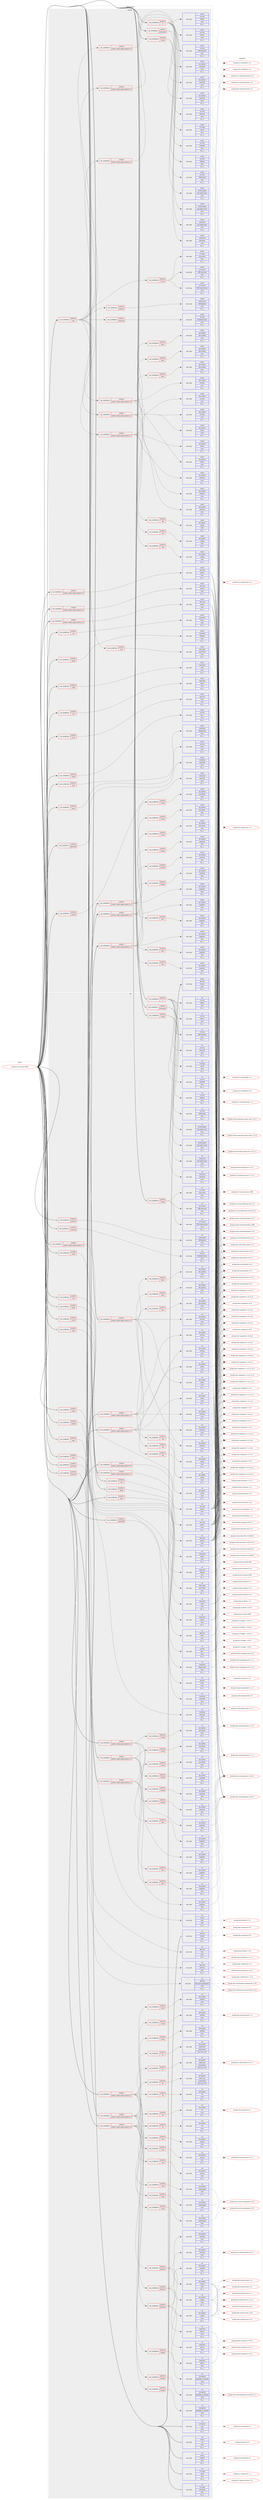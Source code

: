 digraph prolog {

# *************
# Graph options
# *************

newrank=true;
concentrate=true;
compound=true;
graph [rankdir=LR,fontname=Helvetica,fontsize=10,ranksep=1.5];#, ranksep=2.5, nodesep=0.2];
edge  [arrowhead=vee];
node  [fontname=Helvetica,fontsize=10];

# **********
# The ebuild
# **********

subgraph cluster_leftcol {
color=gray;
label=<<i>ebuild</i>>;
id [label="portage://x11-wm/xpra-9999", color=red, width=4, href="../x11-wm/xpra-9999.svg"];
}

# ****************
# The dependencies
# ****************

subgraph cluster_midcol {
color=gray;
label=<<i>dependencies</i>>;
subgraph cluster_compile {
fillcolor="#eeeeee";
style=filled;
label=<<i>compile</i>>;
subgraph cond128929 {
dependency490421 [label=<<TABLE BORDER="0" CELLBORDER="1" CELLSPACING="0" CELLPADDING="4"><TR><TD ROWSPAN="3" CELLPADDING="10">use_conditional</TD></TR><TR><TD>positive</TD></TR><TR><TD>X</TD></TR></TABLE>>, shape=none, color=red];
subgraph pack357916 {
dependency490422 [label=<<TABLE BORDER="0" CELLBORDER="1" CELLSPACING="0" CELLPADDING="4" WIDTH="220"><TR><TD ROWSPAN="6" CELLPADDING="30">pack_dep</TD></TR><TR><TD WIDTH="110">install</TD></TR><TR><TD>x11-apps</TD></TR><TR><TD>xrandr</TD></TR><TR><TD>none</TD></TR><TR><TD>[[],,,,]</TD></TR></TABLE>>, shape=none, color=blue];
}
dependency490421:e -> dependency490422:w [weight=20,style="dashed",arrowhead="vee"];
subgraph pack357917 {
dependency490423 [label=<<TABLE BORDER="0" CELLBORDER="1" CELLSPACING="0" CELLPADDING="4" WIDTH="220"><TR><TD ROWSPAN="6" CELLPADDING="30">pack_dep</TD></TR><TR><TD WIDTH="110">install</TD></TR><TR><TD>x11-libs</TD></TR><TR><TD>libXcomposite</TD></TR><TR><TD>none</TD></TR><TR><TD>[[],,,,]</TD></TR></TABLE>>, shape=none, color=blue];
}
dependency490421:e -> dependency490423:w [weight=20,style="dashed",arrowhead="vee"];
subgraph pack357918 {
dependency490424 [label=<<TABLE BORDER="0" CELLBORDER="1" CELLSPACING="0" CELLPADDING="4" WIDTH="220"><TR><TD ROWSPAN="6" CELLPADDING="30">pack_dep</TD></TR><TR><TD WIDTH="110">install</TD></TR><TR><TD>x11-libs</TD></TR><TR><TD>libXdamage</TD></TR><TR><TD>none</TD></TR><TR><TD>[[],,,,]</TD></TR></TABLE>>, shape=none, color=blue];
}
dependency490421:e -> dependency490424:w [weight=20,style="dashed",arrowhead="vee"];
subgraph pack357919 {
dependency490425 [label=<<TABLE BORDER="0" CELLBORDER="1" CELLSPACING="0" CELLPADDING="4" WIDTH="220"><TR><TD ROWSPAN="6" CELLPADDING="30">pack_dep</TD></TR><TR><TD WIDTH="110">install</TD></TR><TR><TD>x11-libs</TD></TR><TR><TD>libXfixes</TD></TR><TR><TD>none</TD></TR><TR><TD>[[],,,,]</TD></TR></TABLE>>, shape=none, color=blue];
}
dependency490421:e -> dependency490425:w [weight=20,style="dashed",arrowhead="vee"];
subgraph pack357920 {
dependency490426 [label=<<TABLE BORDER="0" CELLBORDER="1" CELLSPACING="0" CELLPADDING="4" WIDTH="220"><TR><TD ROWSPAN="6" CELLPADDING="30">pack_dep</TD></TR><TR><TD WIDTH="110">install</TD></TR><TR><TD>x11-libs</TD></TR><TR><TD>libXrandr</TD></TR><TR><TD>none</TD></TR><TR><TD>[[],,,,]</TD></TR></TABLE>>, shape=none, color=blue];
}
dependency490421:e -> dependency490426:w [weight=20,style="dashed",arrowhead="vee"];
subgraph pack357921 {
dependency490427 [label=<<TABLE BORDER="0" CELLBORDER="1" CELLSPACING="0" CELLPADDING="4" WIDTH="220"><TR><TD ROWSPAN="6" CELLPADDING="30">pack_dep</TD></TR><TR><TD WIDTH="110">install</TD></TR><TR><TD>x11-libs</TD></TR><TR><TD>libXres</TD></TR><TR><TD>none</TD></TR><TR><TD>[[],,,,]</TD></TR></TABLE>>, shape=none, color=blue];
}
dependency490421:e -> dependency490427:w [weight=20,style="dashed",arrowhead="vee"];
subgraph pack357922 {
dependency490428 [label=<<TABLE BORDER="0" CELLBORDER="1" CELLSPACING="0" CELLPADDING="4" WIDTH="220"><TR><TD ROWSPAN="6" CELLPADDING="30">pack_dep</TD></TR><TR><TD WIDTH="110">install</TD></TR><TR><TD>x11-libs</TD></TR><TR><TD>libXtst</TD></TR><TR><TD>none</TD></TR><TR><TD>[[],,,,]</TD></TR></TABLE>>, shape=none, color=blue];
}
dependency490421:e -> dependency490428:w [weight=20,style="dashed",arrowhead="vee"];
subgraph pack357923 {
dependency490429 [label=<<TABLE BORDER="0" CELLBORDER="1" CELLSPACING="0" CELLPADDING="4" WIDTH="220"><TR><TD ROWSPAN="6" CELLPADDING="30">pack_dep</TD></TR><TR><TD WIDTH="110">install</TD></TR><TR><TD>x11-libs</TD></TR><TR><TD>libxkbfile</TD></TR><TR><TD>none</TD></TR><TR><TD>[[],,,,]</TD></TR></TABLE>>, shape=none, color=blue];
}
dependency490421:e -> dependency490429:w [weight=20,style="dashed",arrowhead="vee"];
}
id:e -> dependency490421:w [weight=20,style="solid",arrowhead="vee"];
subgraph cond128930 {
dependency490430 [label=<<TABLE BORDER="0" CELLBORDER="1" CELLSPACING="0" CELLPADDING="4"><TR><TD ROWSPAN="3" CELLPADDING="10">use_conditional</TD></TR><TR><TD>positive</TD></TR><TR><TD>avif</TD></TR></TABLE>>, shape=none, color=red];
subgraph pack357924 {
dependency490431 [label=<<TABLE BORDER="0" CELLBORDER="1" CELLSPACING="0" CELLPADDING="4" WIDTH="220"><TR><TD ROWSPAN="6" CELLPADDING="30">pack_dep</TD></TR><TR><TD WIDTH="110">install</TD></TR><TR><TD>media-libs</TD></TR><TR><TD>libavif</TD></TR><TR><TD>none</TD></TR><TR><TD>[[],,,,]</TD></TR></TABLE>>, shape=none, color=blue];
}
dependency490430:e -> dependency490431:w [weight=20,style="dashed",arrowhead="vee"];
}
id:e -> dependency490430:w [weight=20,style="solid",arrowhead="vee"];
subgraph cond128931 {
dependency490432 [label=<<TABLE BORDER="0" CELLBORDER="1" CELLSPACING="0" CELLPADDING="4"><TR><TD ROWSPAN="3" CELLPADDING="10">use_conditional</TD></TR><TR><TD>positive</TD></TR><TR><TD>brotli</TD></TR></TABLE>>, shape=none, color=red];
subgraph pack357925 {
dependency490433 [label=<<TABLE BORDER="0" CELLBORDER="1" CELLSPACING="0" CELLPADDING="4" WIDTH="220"><TR><TD ROWSPAN="6" CELLPADDING="30">pack_dep</TD></TR><TR><TD WIDTH="110">install</TD></TR><TR><TD>app-arch</TD></TR><TR><TD>brotli</TD></TR><TR><TD>none</TD></TR><TR><TD>[[],,,,]</TD></TR></TABLE>>, shape=none, color=blue];
}
dependency490432:e -> dependency490433:w [weight=20,style="dashed",arrowhead="vee"];
}
id:e -> dependency490432:w [weight=20,style="solid",arrowhead="vee"];
subgraph cond128932 {
dependency490434 [label=<<TABLE BORDER="0" CELLBORDER="1" CELLSPACING="0" CELLPADDING="4"><TR><TD ROWSPAN="3" CELLPADDING="10">use_conditional</TD></TR><TR><TD>positive</TD></TR><TR><TD>client</TD></TR></TABLE>>, shape=none, color=red];
subgraph pack357926 {
dependency490435 [label=<<TABLE BORDER="0" CELLBORDER="1" CELLSPACING="0" CELLPADDING="4" WIDTH="220"><TR><TD ROWSPAN="6" CELLPADDING="30">pack_dep</TD></TR><TR><TD WIDTH="110">install</TD></TR><TR><TD>x11-libs</TD></TR><TR><TD>gtk+</TD></TR><TR><TD>none</TD></TR><TR><TD>[[],,,,]</TD></TR></TABLE>>, shape=none, color=blue];
}
dependency490434:e -> dependency490435:w [weight=20,style="dashed",arrowhead="vee"];
}
id:e -> dependency490434:w [weight=20,style="solid",arrowhead="vee"];
subgraph cond128933 {
dependency490436 [label=<<TABLE BORDER="0" CELLBORDER="1" CELLSPACING="0" CELLPADDING="4"><TR><TD ROWSPAN="3" CELLPADDING="10">use_conditional</TD></TR><TR><TD>positive</TD></TR><TR><TD>jpeg</TD></TR></TABLE>>, shape=none, color=red];
subgraph pack357927 {
dependency490437 [label=<<TABLE BORDER="0" CELLBORDER="1" CELLSPACING="0" CELLPADDING="4" WIDTH="220"><TR><TD ROWSPAN="6" CELLPADDING="30">pack_dep</TD></TR><TR><TD WIDTH="110">install</TD></TR><TR><TD>media-libs</TD></TR><TR><TD>libjpeg-turbo</TD></TR><TR><TD>none</TD></TR><TR><TD>[[],,,,]</TD></TR></TABLE>>, shape=none, color=blue];
}
dependency490436:e -> dependency490437:w [weight=20,style="dashed",arrowhead="vee"];
}
id:e -> dependency490436:w [weight=20,style="solid",arrowhead="vee"];
subgraph cond128934 {
dependency490438 [label=<<TABLE BORDER="0" CELLBORDER="1" CELLSPACING="0" CELLPADDING="4"><TR><TD ROWSPAN="3" CELLPADDING="10">use_conditional</TD></TR><TR><TD>positive</TD></TR><TR><TD>mdns</TD></TR></TABLE>>, shape=none, color=red];
subgraph pack357928 {
dependency490439 [label=<<TABLE BORDER="0" CELLBORDER="1" CELLSPACING="0" CELLPADDING="4" WIDTH="220"><TR><TD ROWSPAN="6" CELLPADDING="30">pack_dep</TD></TR><TR><TD WIDTH="110">install</TD></TR><TR><TD>dev-libs</TD></TR><TR><TD>mdns</TD></TR><TR><TD>none</TD></TR><TR><TD>[[],,,,]</TD></TR></TABLE>>, shape=none, color=blue];
}
dependency490438:e -> dependency490439:w [weight=20,style="dashed",arrowhead="vee"];
}
id:e -> dependency490438:w [weight=20,style="solid",arrowhead="vee"];
subgraph cond128935 {
dependency490440 [label=<<TABLE BORDER="0" CELLBORDER="1" CELLSPACING="0" CELLPADDING="4"><TR><TD ROWSPAN="3" CELLPADDING="10">use_conditional</TD></TR><TR><TD>positive</TD></TR><TR><TD>openh264</TD></TR></TABLE>>, shape=none, color=red];
subgraph pack357929 {
dependency490441 [label=<<TABLE BORDER="0" CELLBORDER="1" CELLSPACING="0" CELLPADDING="4" WIDTH="220"><TR><TD ROWSPAN="6" CELLPADDING="30">pack_dep</TD></TR><TR><TD WIDTH="110">install</TD></TR><TR><TD>media-libs</TD></TR><TR><TD>openh264</TD></TR><TR><TD>none</TD></TR><TR><TD>[[],,,,]</TD></TR></TABLE>>, shape=none, color=blue];
}
dependency490440:e -> dependency490441:w [weight=20,style="dashed",arrowhead="vee"];
}
id:e -> dependency490440:w [weight=20,style="solid",arrowhead="vee"];
subgraph cond128936 {
dependency490442 [label=<<TABLE BORDER="0" CELLBORDER="1" CELLSPACING="0" CELLPADDING="4"><TR><TD ROWSPAN="3" CELLPADDING="10">use_conditional</TD></TR><TR><TD>positive</TD></TR><TR><TD>pulseaudio</TD></TR></TABLE>>, shape=none, color=red];
subgraph pack357930 {
dependency490443 [label=<<TABLE BORDER="0" CELLBORDER="1" CELLSPACING="0" CELLPADDING="4" WIDTH="220"><TR><TD ROWSPAN="6" CELLPADDING="30">pack_dep</TD></TR><TR><TD WIDTH="110">install</TD></TR><TR><TD>media-plugins</TD></TR><TR><TD>gst-plugins-pulse</TD></TR><TR><TD>none</TD></TR><TR><TD>[[],,,,]</TD></TR></TABLE>>, shape=none, color=blue];
}
dependency490442:e -> dependency490443:w [weight=20,style="dashed",arrowhead="vee"];
subgraph pack357931 {
dependency490444 [label=<<TABLE BORDER="0" CELLBORDER="1" CELLSPACING="0" CELLPADDING="4" WIDTH="220"><TR><TD ROWSPAN="6" CELLPADDING="30">pack_dep</TD></TR><TR><TD WIDTH="110">install</TD></TR><TR><TD>media-plugins</TD></TR><TR><TD>gst-plugins-opus</TD></TR><TR><TD>none</TD></TR><TR><TD>[[],,,,]</TD></TR></TABLE>>, shape=none, color=blue];
}
dependency490442:e -> dependency490444:w [weight=20,style="dashed",arrowhead="vee"];
}
id:e -> dependency490442:w [weight=20,style="solid",arrowhead="vee"];
subgraph cond128937 {
dependency490445 [label=<<TABLE BORDER="0" CELLBORDER="1" CELLSPACING="0" CELLPADDING="4"><TR><TD ROWSPAN="3" CELLPADDING="10">use_conditional</TD></TR><TR><TD>positive</TD></TR><TR><TD>python_single_target_python3_10</TD></TR></TABLE>>, shape=none, color=red];
subgraph pack357932 {
dependency490446 [label=<<TABLE BORDER="0" CELLBORDER="1" CELLSPACING="0" CELLPADDING="4" WIDTH="220"><TR><TD ROWSPAN="6" CELLPADDING="30">pack_dep</TD></TR><TR><TD WIDTH="110">install</TD></TR><TR><TD>dev-lang</TD></TR><TR><TD>python</TD></TR><TR><TD>none</TD></TR><TR><TD>[[],,,,]</TD></TR></TABLE>>, shape=none, color=blue];
}
dependency490445:e -> dependency490446:w [weight=20,style="dashed",arrowhead="vee"];
}
id:e -> dependency490445:w [weight=20,style="solid",arrowhead="vee"];
subgraph cond128938 {
dependency490447 [label=<<TABLE BORDER="0" CELLBORDER="1" CELLSPACING="0" CELLPADDING="4"><TR><TD ROWSPAN="3" CELLPADDING="10">use_conditional</TD></TR><TR><TD>positive</TD></TR><TR><TD>python_single_target_python3_10</TD></TR></TABLE>>, shape=none, color=red];
subgraph pack357933 {
dependency490448 [label=<<TABLE BORDER="0" CELLBORDER="1" CELLSPACING="0" CELLPADDING="4" WIDTH="220"><TR><TD ROWSPAN="6" CELLPADDING="30">pack_dep</TD></TR><TR><TD WIDTH="110">install</TD></TR><TR><TD>dev-python</TD></TR><TR><TD>pygobject</TD></TR><TR><TD>none</TD></TR><TR><TD>[[],,,,]</TD></TR></TABLE>>, shape=none, color=blue];
}
dependency490447:e -> dependency490448:w [weight=20,style="dashed",arrowhead="vee"];
subgraph cond128939 {
dependency490449 [label=<<TABLE BORDER="0" CELLBORDER="1" CELLSPACING="0" CELLPADDING="4"><TR><TD ROWSPAN="3" CELLPADDING="10">use_conditional</TD></TR><TR><TD>positive</TD></TR><TR><TD>opengl</TD></TR></TABLE>>, shape=none, color=red];
subgraph pack357934 {
dependency490450 [label=<<TABLE BORDER="0" CELLBORDER="1" CELLSPACING="0" CELLPADDING="4" WIDTH="220"><TR><TD ROWSPAN="6" CELLPADDING="30">pack_dep</TD></TR><TR><TD WIDTH="110">install</TD></TR><TR><TD>dev-python</TD></TR><TR><TD>pyopengl</TD></TR><TR><TD>none</TD></TR><TR><TD>[[],,,,]</TD></TR></TABLE>>, shape=none, color=blue];
}
dependency490449:e -> dependency490450:w [weight=20,style="dashed",arrowhead="vee"];
}
dependency490447:e -> dependency490449:w [weight=20,style="dashed",arrowhead="vee"];
subgraph cond128940 {
dependency490451 [label=<<TABLE BORDER="0" CELLBORDER="1" CELLSPACING="0" CELLPADDING="4"><TR><TD ROWSPAN="3" CELLPADDING="10">use_conditional</TD></TR><TR><TD>positive</TD></TR><TR><TD>sound</TD></TR></TABLE>>, shape=none, color=red];
subgraph pack357935 {
dependency490452 [label=<<TABLE BORDER="0" CELLBORDER="1" CELLSPACING="0" CELLPADDING="4" WIDTH="220"><TR><TD ROWSPAN="6" CELLPADDING="30">pack_dep</TD></TR><TR><TD WIDTH="110">install</TD></TR><TR><TD>dev-python</TD></TR><TR><TD>gst-python</TD></TR><TR><TD>none</TD></TR><TR><TD>[[],,,,]</TD></TR></TABLE>>, shape=none, color=blue];
}
dependency490451:e -> dependency490452:w [weight=20,style="dashed",arrowhead="vee"];
}
dependency490447:e -> dependency490451:w [weight=20,style="dashed",arrowhead="vee"];
subgraph cond128941 {
dependency490453 [label=<<TABLE BORDER="0" CELLBORDER="1" CELLSPACING="0" CELLPADDING="4"><TR><TD ROWSPAN="3" CELLPADDING="10">use_conditional</TD></TR><TR><TD>positive</TD></TR><TR><TD>gtk3</TD></TR></TABLE>>, shape=none, color=red];
subgraph pack357936 {
dependency490454 [label=<<TABLE BORDER="0" CELLBORDER="1" CELLSPACING="0" CELLPADDING="4" WIDTH="220"><TR><TD ROWSPAN="6" CELLPADDING="30">pack_dep</TD></TR><TR><TD WIDTH="110">install</TD></TR><TR><TD>dev-python</TD></TR><TR><TD>pygobject</TD></TR><TR><TD>none</TD></TR><TR><TD>[[],,,,]</TD></TR></TABLE>>, shape=none, color=blue];
}
dependency490453:e -> dependency490454:w [weight=20,style="dashed",arrowhead="vee"];
}
dependency490447:e -> dependency490453:w [weight=20,style="dashed",arrowhead="vee"];
}
id:e -> dependency490447:w [weight=20,style="solid",arrowhead="vee"];
subgraph cond128942 {
dependency490455 [label=<<TABLE BORDER="0" CELLBORDER="1" CELLSPACING="0" CELLPADDING="4"><TR><TD ROWSPAN="3" CELLPADDING="10">use_conditional</TD></TR><TR><TD>positive</TD></TR><TR><TD>python_single_target_python3_11</TD></TR></TABLE>>, shape=none, color=red];
subgraph pack357937 {
dependency490456 [label=<<TABLE BORDER="0" CELLBORDER="1" CELLSPACING="0" CELLPADDING="4" WIDTH="220"><TR><TD ROWSPAN="6" CELLPADDING="30">pack_dep</TD></TR><TR><TD WIDTH="110">install</TD></TR><TR><TD>dev-lang</TD></TR><TR><TD>python</TD></TR><TR><TD>none</TD></TR><TR><TD>[[],,,,]</TD></TR></TABLE>>, shape=none, color=blue];
}
dependency490455:e -> dependency490456:w [weight=20,style="dashed",arrowhead="vee"];
}
id:e -> dependency490455:w [weight=20,style="solid",arrowhead="vee"];
subgraph cond128943 {
dependency490457 [label=<<TABLE BORDER="0" CELLBORDER="1" CELLSPACING="0" CELLPADDING="4"><TR><TD ROWSPAN="3" CELLPADDING="10">use_conditional</TD></TR><TR><TD>positive</TD></TR><TR><TD>python_single_target_python3_11</TD></TR></TABLE>>, shape=none, color=red];
subgraph pack357938 {
dependency490458 [label=<<TABLE BORDER="0" CELLBORDER="1" CELLSPACING="0" CELLPADDING="4" WIDTH="220"><TR><TD ROWSPAN="6" CELLPADDING="30">pack_dep</TD></TR><TR><TD WIDTH="110">install</TD></TR><TR><TD>dev-python</TD></TR><TR><TD>pygobject</TD></TR><TR><TD>none</TD></TR><TR><TD>[[],,,,]</TD></TR></TABLE>>, shape=none, color=blue];
}
dependency490457:e -> dependency490458:w [weight=20,style="dashed",arrowhead="vee"];
subgraph cond128944 {
dependency490459 [label=<<TABLE BORDER="0" CELLBORDER="1" CELLSPACING="0" CELLPADDING="4"><TR><TD ROWSPAN="3" CELLPADDING="10">use_conditional</TD></TR><TR><TD>positive</TD></TR><TR><TD>opengl</TD></TR></TABLE>>, shape=none, color=red];
subgraph pack357939 {
dependency490460 [label=<<TABLE BORDER="0" CELLBORDER="1" CELLSPACING="0" CELLPADDING="4" WIDTH="220"><TR><TD ROWSPAN="6" CELLPADDING="30">pack_dep</TD></TR><TR><TD WIDTH="110">install</TD></TR><TR><TD>dev-python</TD></TR><TR><TD>pyopengl</TD></TR><TR><TD>none</TD></TR><TR><TD>[[],,,,]</TD></TR></TABLE>>, shape=none, color=blue];
}
dependency490459:e -> dependency490460:w [weight=20,style="dashed",arrowhead="vee"];
}
dependency490457:e -> dependency490459:w [weight=20,style="dashed",arrowhead="vee"];
subgraph cond128945 {
dependency490461 [label=<<TABLE BORDER="0" CELLBORDER="1" CELLSPACING="0" CELLPADDING="4"><TR><TD ROWSPAN="3" CELLPADDING="10">use_conditional</TD></TR><TR><TD>positive</TD></TR><TR><TD>sound</TD></TR></TABLE>>, shape=none, color=red];
subgraph pack357940 {
dependency490462 [label=<<TABLE BORDER="0" CELLBORDER="1" CELLSPACING="0" CELLPADDING="4" WIDTH="220"><TR><TD ROWSPAN="6" CELLPADDING="30">pack_dep</TD></TR><TR><TD WIDTH="110">install</TD></TR><TR><TD>dev-python</TD></TR><TR><TD>gst-python</TD></TR><TR><TD>none</TD></TR><TR><TD>[[],,,,]</TD></TR></TABLE>>, shape=none, color=blue];
}
dependency490461:e -> dependency490462:w [weight=20,style="dashed",arrowhead="vee"];
}
dependency490457:e -> dependency490461:w [weight=20,style="dashed",arrowhead="vee"];
subgraph cond128946 {
dependency490463 [label=<<TABLE BORDER="0" CELLBORDER="1" CELLSPACING="0" CELLPADDING="4"><TR><TD ROWSPAN="3" CELLPADDING="10">use_conditional</TD></TR><TR><TD>positive</TD></TR><TR><TD>gtk3</TD></TR></TABLE>>, shape=none, color=red];
subgraph pack357941 {
dependency490464 [label=<<TABLE BORDER="0" CELLBORDER="1" CELLSPACING="0" CELLPADDING="4" WIDTH="220"><TR><TD ROWSPAN="6" CELLPADDING="30">pack_dep</TD></TR><TR><TD WIDTH="110">install</TD></TR><TR><TD>dev-python</TD></TR><TR><TD>pygobject</TD></TR><TR><TD>none</TD></TR><TR><TD>[[],,,,]</TD></TR></TABLE>>, shape=none, color=blue];
}
dependency490463:e -> dependency490464:w [weight=20,style="dashed",arrowhead="vee"];
}
dependency490457:e -> dependency490463:w [weight=20,style="dashed",arrowhead="vee"];
}
id:e -> dependency490457:w [weight=20,style="solid",arrowhead="vee"];
subgraph cond128947 {
dependency490465 [label=<<TABLE BORDER="0" CELLBORDER="1" CELLSPACING="0" CELLPADDING="4"><TR><TD ROWSPAN="3" CELLPADDING="10">use_conditional</TD></TR><TR><TD>positive</TD></TR><TR><TD>python_single_target_python3_12</TD></TR></TABLE>>, shape=none, color=red];
subgraph pack357942 {
dependency490466 [label=<<TABLE BORDER="0" CELLBORDER="1" CELLSPACING="0" CELLPADDING="4" WIDTH="220"><TR><TD ROWSPAN="6" CELLPADDING="30">pack_dep</TD></TR><TR><TD WIDTH="110">install</TD></TR><TR><TD>dev-lang</TD></TR><TR><TD>python</TD></TR><TR><TD>none</TD></TR><TR><TD>[[],,,,]</TD></TR></TABLE>>, shape=none, color=blue];
}
dependency490465:e -> dependency490466:w [weight=20,style="dashed",arrowhead="vee"];
}
id:e -> dependency490465:w [weight=20,style="solid",arrowhead="vee"];
subgraph cond128948 {
dependency490467 [label=<<TABLE BORDER="0" CELLBORDER="1" CELLSPACING="0" CELLPADDING="4"><TR><TD ROWSPAN="3" CELLPADDING="10">use_conditional</TD></TR><TR><TD>positive</TD></TR><TR><TD>python_single_target_python3_12</TD></TR></TABLE>>, shape=none, color=red];
subgraph pack357943 {
dependency490468 [label=<<TABLE BORDER="0" CELLBORDER="1" CELLSPACING="0" CELLPADDING="4" WIDTH="220"><TR><TD ROWSPAN="6" CELLPADDING="30">pack_dep</TD></TR><TR><TD WIDTH="110">install</TD></TR><TR><TD>dev-python</TD></TR><TR><TD>pygobject</TD></TR><TR><TD>none</TD></TR><TR><TD>[[],,,,]</TD></TR></TABLE>>, shape=none, color=blue];
}
dependency490467:e -> dependency490468:w [weight=20,style="dashed",arrowhead="vee"];
subgraph cond128949 {
dependency490469 [label=<<TABLE BORDER="0" CELLBORDER="1" CELLSPACING="0" CELLPADDING="4"><TR><TD ROWSPAN="3" CELLPADDING="10">use_conditional</TD></TR><TR><TD>positive</TD></TR><TR><TD>opengl</TD></TR></TABLE>>, shape=none, color=red];
subgraph pack357944 {
dependency490470 [label=<<TABLE BORDER="0" CELLBORDER="1" CELLSPACING="0" CELLPADDING="4" WIDTH="220"><TR><TD ROWSPAN="6" CELLPADDING="30">pack_dep</TD></TR><TR><TD WIDTH="110">install</TD></TR><TR><TD>dev-python</TD></TR><TR><TD>pyopengl</TD></TR><TR><TD>none</TD></TR><TR><TD>[[],,,,]</TD></TR></TABLE>>, shape=none, color=blue];
}
dependency490469:e -> dependency490470:w [weight=20,style="dashed",arrowhead="vee"];
}
dependency490467:e -> dependency490469:w [weight=20,style="dashed",arrowhead="vee"];
subgraph cond128950 {
dependency490471 [label=<<TABLE BORDER="0" CELLBORDER="1" CELLSPACING="0" CELLPADDING="4"><TR><TD ROWSPAN="3" CELLPADDING="10">use_conditional</TD></TR><TR><TD>positive</TD></TR><TR><TD>sound</TD></TR></TABLE>>, shape=none, color=red];
subgraph pack357945 {
dependency490472 [label=<<TABLE BORDER="0" CELLBORDER="1" CELLSPACING="0" CELLPADDING="4" WIDTH="220"><TR><TD ROWSPAN="6" CELLPADDING="30">pack_dep</TD></TR><TR><TD WIDTH="110">install</TD></TR><TR><TD>dev-python</TD></TR><TR><TD>gst-python</TD></TR><TR><TD>none</TD></TR><TR><TD>[[],,,,]</TD></TR></TABLE>>, shape=none, color=blue];
}
dependency490471:e -> dependency490472:w [weight=20,style="dashed",arrowhead="vee"];
}
dependency490467:e -> dependency490471:w [weight=20,style="dashed",arrowhead="vee"];
subgraph cond128951 {
dependency490473 [label=<<TABLE BORDER="0" CELLBORDER="1" CELLSPACING="0" CELLPADDING="4"><TR><TD ROWSPAN="3" CELLPADDING="10">use_conditional</TD></TR><TR><TD>positive</TD></TR><TR><TD>gtk3</TD></TR></TABLE>>, shape=none, color=red];
subgraph pack357946 {
dependency490474 [label=<<TABLE BORDER="0" CELLBORDER="1" CELLSPACING="0" CELLPADDING="4" WIDTH="220"><TR><TD ROWSPAN="6" CELLPADDING="30">pack_dep</TD></TR><TR><TD WIDTH="110">install</TD></TR><TR><TD>dev-python</TD></TR><TR><TD>pygobject</TD></TR><TR><TD>none</TD></TR><TR><TD>[[],,,,]</TD></TR></TABLE>>, shape=none, color=blue];
}
dependency490473:e -> dependency490474:w [weight=20,style="dashed",arrowhead="vee"];
}
dependency490467:e -> dependency490473:w [weight=20,style="dashed",arrowhead="vee"];
}
id:e -> dependency490467:w [weight=20,style="solid",arrowhead="vee"];
subgraph cond128952 {
dependency490475 [label=<<TABLE BORDER="0" CELLBORDER="1" CELLSPACING="0" CELLPADDING="4"><TR><TD ROWSPAN="3" CELLPADDING="10">use_conditional</TD></TR><TR><TD>positive</TD></TR><TR><TD>qrcode</TD></TR></TABLE>>, shape=none, color=red];
subgraph pack357947 {
dependency490476 [label=<<TABLE BORDER="0" CELLBORDER="1" CELLSPACING="0" CELLPADDING="4" WIDTH="220"><TR><TD ROWSPAN="6" CELLPADDING="30">pack_dep</TD></TR><TR><TD WIDTH="110">install</TD></TR><TR><TD>media-gfx</TD></TR><TR><TD>qrencode</TD></TR><TR><TD>none</TD></TR><TR><TD>[[],,,,]</TD></TR></TABLE>>, shape=none, color=blue];
}
dependency490475:e -> dependency490476:w [weight=20,style="dashed",arrowhead="vee"];
}
id:e -> dependency490475:w [weight=20,style="solid",arrowhead="vee"];
subgraph cond128953 {
dependency490477 [label=<<TABLE BORDER="0" CELLBORDER="1" CELLSPACING="0" CELLPADDING="4"><TR><TD ROWSPAN="3" CELLPADDING="10">use_conditional</TD></TR><TR><TD>positive</TD></TR><TR><TD>sound</TD></TR></TABLE>>, shape=none, color=red];
subgraph pack357948 {
dependency490478 [label=<<TABLE BORDER="0" CELLBORDER="1" CELLSPACING="0" CELLPADDING="4" WIDTH="220"><TR><TD ROWSPAN="6" CELLPADDING="30">pack_dep</TD></TR><TR><TD WIDTH="110">install</TD></TR><TR><TD>media-libs</TD></TR><TR><TD>gstreamer</TD></TR><TR><TD>none</TD></TR><TR><TD>[[],,,,]</TD></TR></TABLE>>, shape=none, color=blue];
}
dependency490477:e -> dependency490478:w [weight=20,style="dashed",arrowhead="vee"];
subgraph pack357949 {
dependency490479 [label=<<TABLE BORDER="0" CELLBORDER="1" CELLSPACING="0" CELLPADDING="4" WIDTH="220"><TR><TD ROWSPAN="6" CELLPADDING="30">pack_dep</TD></TR><TR><TD WIDTH="110">install</TD></TR><TR><TD>media-libs</TD></TR><TR><TD>gst-plugins-base</TD></TR><TR><TD>none</TD></TR><TR><TD>[[],,,,]</TD></TR></TABLE>>, shape=none, color=blue];
}
dependency490477:e -> dependency490479:w [weight=20,style="dashed",arrowhead="vee"];
}
id:e -> dependency490477:w [weight=20,style="solid",arrowhead="vee"];
subgraph cond128954 {
dependency490480 [label=<<TABLE BORDER="0" CELLBORDER="1" CELLSPACING="0" CELLPADDING="4"><TR><TD ROWSPAN="3" CELLPADDING="10">use_conditional</TD></TR><TR><TD>positive</TD></TR><TR><TD>test</TD></TR></TABLE>>, shape=none, color=red];
subgraph cond128955 {
dependency490481 [label=<<TABLE BORDER="0" CELLBORDER="1" CELLSPACING="0" CELLPADDING="4"><TR><TD ROWSPAN="3" CELLPADDING="10">use_conditional</TD></TR><TR><TD>positive</TD></TR><TR><TD>python_single_target_python3_10</TD></TR></TABLE>>, shape=none, color=red];
subgraph pack357950 {
dependency490482 [label=<<TABLE BORDER="0" CELLBORDER="1" CELLSPACING="0" CELLPADDING="4" WIDTH="220"><TR><TD ROWSPAN="6" CELLPADDING="30">pack_dep</TD></TR><TR><TD WIDTH="110">install</TD></TR><TR><TD>dev-python</TD></TR><TR><TD>netifaces</TD></TR><TR><TD>none</TD></TR><TR><TD>[[],,,,]</TD></TR></TABLE>>, shape=none, color=blue];
}
dependency490481:e -> dependency490482:w [weight=20,style="dashed",arrowhead="vee"];
subgraph pack357951 {
dependency490483 [label=<<TABLE BORDER="0" CELLBORDER="1" CELLSPACING="0" CELLPADDING="4" WIDTH="220"><TR><TD ROWSPAN="6" CELLPADDING="30">pack_dep</TD></TR><TR><TD WIDTH="110">install</TD></TR><TR><TD>dev-python</TD></TR><TR><TD>pillow</TD></TR><TR><TD>none</TD></TR><TR><TD>[[],,,,]</TD></TR></TABLE>>, shape=none, color=blue];
}
dependency490481:e -> dependency490483:w [weight=20,style="dashed",arrowhead="vee"];
subgraph pack357952 {
dependency490484 [label=<<TABLE BORDER="0" CELLBORDER="1" CELLSPACING="0" CELLPADDING="4" WIDTH="220"><TR><TD ROWSPAN="6" CELLPADDING="30">pack_dep</TD></TR><TR><TD WIDTH="110">install</TD></TR><TR><TD>dev-python</TD></TR><TR><TD>rencode</TD></TR><TR><TD>none</TD></TR><TR><TD>[[],,,,]</TD></TR></TABLE>>, shape=none, color=blue];
}
dependency490481:e -> dependency490484:w [weight=20,style="dashed",arrowhead="vee"];
subgraph cond128956 {
dependency490485 [label=<<TABLE BORDER="0" CELLBORDER="1" CELLSPACING="0" CELLPADDING="4"><TR><TD ROWSPAN="3" CELLPADDING="10">use_conditional</TD></TR><TR><TD>positive</TD></TR><TR><TD>dbus</TD></TR></TABLE>>, shape=none, color=red];
subgraph pack357953 {
dependency490486 [label=<<TABLE BORDER="0" CELLBORDER="1" CELLSPACING="0" CELLPADDING="4" WIDTH="220"><TR><TD ROWSPAN="6" CELLPADDING="30">pack_dep</TD></TR><TR><TD WIDTH="110">install</TD></TR><TR><TD>dev-python</TD></TR><TR><TD>dbus-python</TD></TR><TR><TD>none</TD></TR><TR><TD>[[],,,,]</TD></TR></TABLE>>, shape=none, color=blue];
}
dependency490485:e -> dependency490486:w [weight=20,style="dashed",arrowhead="vee"];
}
dependency490481:e -> dependency490485:w [weight=20,style="dashed",arrowhead="vee"];
subgraph cond128957 {
dependency490487 [label=<<TABLE BORDER="0" CELLBORDER="1" CELLSPACING="0" CELLPADDING="4"><TR><TD ROWSPAN="3" CELLPADDING="10">use_conditional</TD></TR><TR><TD>positive</TD></TR><TR><TD>xdg</TD></TR></TABLE>>, shape=none, color=red];
subgraph pack357954 {
dependency490488 [label=<<TABLE BORDER="0" CELLBORDER="1" CELLSPACING="0" CELLPADDING="4" WIDTH="220"><TR><TD ROWSPAN="6" CELLPADDING="30">pack_dep</TD></TR><TR><TD WIDTH="110">install</TD></TR><TR><TD>dev-python</TD></TR><TR><TD>pyxdg</TD></TR><TR><TD>none</TD></TR><TR><TD>[[],,,,]</TD></TR></TABLE>>, shape=none, color=blue];
}
dependency490487:e -> dependency490488:w [weight=20,style="dashed",arrowhead="vee"];
}
dependency490481:e -> dependency490487:w [weight=20,style="dashed",arrowhead="vee"];
}
dependency490480:e -> dependency490481:w [weight=20,style="dashed",arrowhead="vee"];
subgraph cond128958 {
dependency490489 [label=<<TABLE BORDER="0" CELLBORDER="1" CELLSPACING="0" CELLPADDING="4"><TR><TD ROWSPAN="3" CELLPADDING="10">use_conditional</TD></TR><TR><TD>positive</TD></TR><TR><TD>python_single_target_python3_11</TD></TR></TABLE>>, shape=none, color=red];
subgraph pack357955 {
dependency490490 [label=<<TABLE BORDER="0" CELLBORDER="1" CELLSPACING="0" CELLPADDING="4" WIDTH="220"><TR><TD ROWSPAN="6" CELLPADDING="30">pack_dep</TD></TR><TR><TD WIDTH="110">install</TD></TR><TR><TD>dev-python</TD></TR><TR><TD>netifaces</TD></TR><TR><TD>none</TD></TR><TR><TD>[[],,,,]</TD></TR></TABLE>>, shape=none, color=blue];
}
dependency490489:e -> dependency490490:w [weight=20,style="dashed",arrowhead="vee"];
subgraph pack357956 {
dependency490491 [label=<<TABLE BORDER="0" CELLBORDER="1" CELLSPACING="0" CELLPADDING="4" WIDTH="220"><TR><TD ROWSPAN="6" CELLPADDING="30">pack_dep</TD></TR><TR><TD WIDTH="110">install</TD></TR><TR><TD>dev-python</TD></TR><TR><TD>pillow</TD></TR><TR><TD>none</TD></TR><TR><TD>[[],,,,]</TD></TR></TABLE>>, shape=none, color=blue];
}
dependency490489:e -> dependency490491:w [weight=20,style="dashed",arrowhead="vee"];
subgraph pack357957 {
dependency490492 [label=<<TABLE BORDER="0" CELLBORDER="1" CELLSPACING="0" CELLPADDING="4" WIDTH="220"><TR><TD ROWSPAN="6" CELLPADDING="30">pack_dep</TD></TR><TR><TD WIDTH="110">install</TD></TR><TR><TD>dev-python</TD></TR><TR><TD>rencode</TD></TR><TR><TD>none</TD></TR><TR><TD>[[],,,,]</TD></TR></TABLE>>, shape=none, color=blue];
}
dependency490489:e -> dependency490492:w [weight=20,style="dashed",arrowhead="vee"];
subgraph cond128959 {
dependency490493 [label=<<TABLE BORDER="0" CELLBORDER="1" CELLSPACING="0" CELLPADDING="4"><TR><TD ROWSPAN="3" CELLPADDING="10">use_conditional</TD></TR><TR><TD>positive</TD></TR><TR><TD>dbus</TD></TR></TABLE>>, shape=none, color=red];
subgraph pack357958 {
dependency490494 [label=<<TABLE BORDER="0" CELLBORDER="1" CELLSPACING="0" CELLPADDING="4" WIDTH="220"><TR><TD ROWSPAN="6" CELLPADDING="30">pack_dep</TD></TR><TR><TD WIDTH="110">install</TD></TR><TR><TD>dev-python</TD></TR><TR><TD>dbus-python</TD></TR><TR><TD>none</TD></TR><TR><TD>[[],,,,]</TD></TR></TABLE>>, shape=none, color=blue];
}
dependency490493:e -> dependency490494:w [weight=20,style="dashed",arrowhead="vee"];
}
dependency490489:e -> dependency490493:w [weight=20,style="dashed",arrowhead="vee"];
subgraph cond128960 {
dependency490495 [label=<<TABLE BORDER="0" CELLBORDER="1" CELLSPACING="0" CELLPADDING="4"><TR><TD ROWSPAN="3" CELLPADDING="10">use_conditional</TD></TR><TR><TD>positive</TD></TR><TR><TD>xdg</TD></TR></TABLE>>, shape=none, color=red];
subgraph pack357959 {
dependency490496 [label=<<TABLE BORDER="0" CELLBORDER="1" CELLSPACING="0" CELLPADDING="4" WIDTH="220"><TR><TD ROWSPAN="6" CELLPADDING="30">pack_dep</TD></TR><TR><TD WIDTH="110">install</TD></TR><TR><TD>dev-python</TD></TR><TR><TD>pyxdg</TD></TR><TR><TD>none</TD></TR><TR><TD>[[],,,,]</TD></TR></TABLE>>, shape=none, color=blue];
}
dependency490495:e -> dependency490496:w [weight=20,style="dashed",arrowhead="vee"];
}
dependency490489:e -> dependency490495:w [weight=20,style="dashed",arrowhead="vee"];
}
dependency490480:e -> dependency490489:w [weight=20,style="dashed",arrowhead="vee"];
subgraph cond128961 {
dependency490497 [label=<<TABLE BORDER="0" CELLBORDER="1" CELLSPACING="0" CELLPADDING="4"><TR><TD ROWSPAN="3" CELLPADDING="10">use_conditional</TD></TR><TR><TD>positive</TD></TR><TR><TD>python_single_target_python3_12</TD></TR></TABLE>>, shape=none, color=red];
subgraph pack357960 {
dependency490498 [label=<<TABLE BORDER="0" CELLBORDER="1" CELLSPACING="0" CELLPADDING="4" WIDTH="220"><TR><TD ROWSPAN="6" CELLPADDING="30">pack_dep</TD></TR><TR><TD WIDTH="110">install</TD></TR><TR><TD>dev-python</TD></TR><TR><TD>netifaces</TD></TR><TR><TD>none</TD></TR><TR><TD>[[],,,,]</TD></TR></TABLE>>, shape=none, color=blue];
}
dependency490497:e -> dependency490498:w [weight=20,style="dashed",arrowhead="vee"];
subgraph pack357961 {
dependency490499 [label=<<TABLE BORDER="0" CELLBORDER="1" CELLSPACING="0" CELLPADDING="4" WIDTH="220"><TR><TD ROWSPAN="6" CELLPADDING="30">pack_dep</TD></TR><TR><TD WIDTH="110">install</TD></TR><TR><TD>dev-python</TD></TR><TR><TD>pillow</TD></TR><TR><TD>none</TD></TR><TR><TD>[[],,,,]</TD></TR></TABLE>>, shape=none, color=blue];
}
dependency490497:e -> dependency490499:w [weight=20,style="dashed",arrowhead="vee"];
subgraph pack357962 {
dependency490500 [label=<<TABLE BORDER="0" CELLBORDER="1" CELLSPACING="0" CELLPADDING="4" WIDTH="220"><TR><TD ROWSPAN="6" CELLPADDING="30">pack_dep</TD></TR><TR><TD WIDTH="110">install</TD></TR><TR><TD>dev-python</TD></TR><TR><TD>rencode</TD></TR><TR><TD>none</TD></TR><TR><TD>[[],,,,]</TD></TR></TABLE>>, shape=none, color=blue];
}
dependency490497:e -> dependency490500:w [weight=20,style="dashed",arrowhead="vee"];
subgraph cond128962 {
dependency490501 [label=<<TABLE BORDER="0" CELLBORDER="1" CELLSPACING="0" CELLPADDING="4"><TR><TD ROWSPAN="3" CELLPADDING="10">use_conditional</TD></TR><TR><TD>positive</TD></TR><TR><TD>dbus</TD></TR></TABLE>>, shape=none, color=red];
subgraph pack357963 {
dependency490502 [label=<<TABLE BORDER="0" CELLBORDER="1" CELLSPACING="0" CELLPADDING="4" WIDTH="220"><TR><TD ROWSPAN="6" CELLPADDING="30">pack_dep</TD></TR><TR><TD WIDTH="110">install</TD></TR><TR><TD>dev-python</TD></TR><TR><TD>dbus-python</TD></TR><TR><TD>none</TD></TR><TR><TD>[[],,,,]</TD></TR></TABLE>>, shape=none, color=blue];
}
dependency490501:e -> dependency490502:w [weight=20,style="dashed",arrowhead="vee"];
}
dependency490497:e -> dependency490501:w [weight=20,style="dashed",arrowhead="vee"];
subgraph cond128963 {
dependency490503 [label=<<TABLE BORDER="0" CELLBORDER="1" CELLSPACING="0" CELLPADDING="4"><TR><TD ROWSPAN="3" CELLPADDING="10">use_conditional</TD></TR><TR><TD>positive</TD></TR><TR><TD>xdg</TD></TR></TABLE>>, shape=none, color=red];
subgraph pack357964 {
dependency490504 [label=<<TABLE BORDER="0" CELLBORDER="1" CELLSPACING="0" CELLPADDING="4" WIDTH="220"><TR><TD ROWSPAN="6" CELLPADDING="30">pack_dep</TD></TR><TR><TD WIDTH="110">install</TD></TR><TR><TD>dev-python</TD></TR><TR><TD>pyxdg</TD></TR><TR><TD>none</TD></TR><TR><TD>[[],,,,]</TD></TR></TABLE>>, shape=none, color=blue];
}
dependency490503:e -> dependency490504:w [weight=20,style="dashed",arrowhead="vee"];
}
dependency490497:e -> dependency490503:w [weight=20,style="dashed",arrowhead="vee"];
}
dependency490480:e -> dependency490497:w [weight=20,style="dashed",arrowhead="vee"];
subgraph cond128964 {
dependency490505 [label=<<TABLE BORDER="0" CELLBORDER="1" CELLSPACING="0" CELLPADDING="4"><TR><TD ROWSPAN="3" CELLPADDING="10">use_conditional</TD></TR><TR><TD>positive</TD></TR><TR><TD>html</TD></TR></TABLE>>, shape=none, color=red];
subgraph pack357965 {
dependency490506 [label=<<TABLE BORDER="0" CELLBORDER="1" CELLSPACING="0" CELLPADDING="4" WIDTH="220"><TR><TD ROWSPAN="6" CELLPADDING="30">pack_dep</TD></TR><TR><TD WIDTH="110">install</TD></TR><TR><TD>www-apps</TD></TR><TR><TD>xpra-html5</TD></TR><TR><TD>none</TD></TR><TR><TD>[[],,,,]</TD></TR></TABLE>>, shape=none, color=blue];
}
dependency490505:e -> dependency490506:w [weight=20,style="dashed",arrowhead="vee"];
}
dependency490480:e -> dependency490505:w [weight=20,style="dashed",arrowhead="vee"];
subgraph cond128965 {
dependency490507 [label=<<TABLE BORDER="0" CELLBORDER="1" CELLSPACING="0" CELLPADDING="4"><TR><TD ROWSPAN="3" CELLPADDING="10">use_conditional</TD></TR><TR><TD>positive</TD></TR><TR><TD>server</TD></TR></TABLE>>, shape=none, color=red];
subgraph pack357966 {
dependency490508 [label=<<TABLE BORDER="0" CELLBORDER="1" CELLSPACING="0" CELLPADDING="4" WIDTH="220"><TR><TD ROWSPAN="6" CELLPADDING="30">pack_dep</TD></TR><TR><TD WIDTH="110">install</TD></TR><TR><TD>x11-base</TD></TR><TR><TD>xorg-server</TD></TR><TR><TD>none</TD></TR><TR><TD>[[],,,,]</TD></TR></TABLE>>, shape=none, color=blue];
}
dependency490507:e -> dependency490508:w [weight=20,style="dashed",arrowhead="vee"];
subgraph pack357967 {
dependency490509 [label=<<TABLE BORDER="0" CELLBORDER="1" CELLSPACING="0" CELLPADDING="4" WIDTH="220"><TR><TD ROWSPAN="6" CELLPADDING="30">pack_dep</TD></TR><TR><TD WIDTH="110">install</TD></TR><TR><TD>x11-drivers</TD></TR><TR><TD>xf86-input-void</TD></TR><TR><TD>none</TD></TR><TR><TD>[[],,,,]</TD></TR></TABLE>>, shape=none, color=blue];
}
dependency490507:e -> dependency490509:w [weight=20,style="dashed",arrowhead="vee"];
subgraph pack357968 {
dependency490510 [label=<<TABLE BORDER="0" CELLBORDER="1" CELLSPACING="0" CELLPADDING="4" WIDTH="220"><TR><TD ROWSPAN="6" CELLPADDING="30">pack_dep</TD></TR><TR><TD WIDTH="110">install</TD></TR><TR><TD>x11-drivers</TD></TR><TR><TD>xf86-video-dummy</TD></TR><TR><TD>none</TD></TR><TR><TD>[[],,,,]</TD></TR></TABLE>>, shape=none, color=blue];
}
dependency490507:e -> dependency490510:w [weight=20,style="dashed",arrowhead="vee"];
}
dependency490480:e -> dependency490507:w [weight=20,style="dashed",arrowhead="vee"];
subgraph cond128966 {
dependency490511 [label=<<TABLE BORDER="0" CELLBORDER="1" CELLSPACING="0" CELLPADDING="4"><TR><TD ROWSPAN="3" CELLPADDING="10">use_conditional</TD></TR><TR><TD>positive</TD></TR><TR><TD>webcam</TD></TR></TABLE>>, shape=none, color=red];
subgraph pack357969 {
dependency490512 [label=<<TABLE BORDER="0" CELLBORDER="1" CELLSPACING="0" CELLPADDING="4" WIDTH="220"><TR><TD ROWSPAN="6" CELLPADDING="30">pack_dep</TD></TR><TR><TD WIDTH="110">install</TD></TR><TR><TD>media-video</TD></TR><TR><TD>v4l2loopback</TD></TR><TR><TD>none</TD></TR><TR><TD>[[],,,,]</TD></TR></TABLE>>, shape=none, color=blue];
}
dependency490511:e -> dependency490512:w [weight=20,style="dashed",arrowhead="vee"];
}
dependency490480:e -> dependency490511:w [weight=20,style="dashed",arrowhead="vee"];
subgraph cond128967 {
dependency490513 [label=<<TABLE BORDER="0" CELLBORDER="1" CELLSPACING="0" CELLPADDING="4"><TR><TD ROWSPAN="3" CELLPADDING="10">use_conditional</TD></TR><TR><TD>positive</TD></TR><TR><TD>xinerama</TD></TR></TABLE>>, shape=none, color=red];
subgraph pack357970 {
dependency490514 [label=<<TABLE BORDER="0" CELLBORDER="1" CELLSPACING="0" CELLPADDING="4" WIDTH="220"><TR><TD ROWSPAN="6" CELLPADDING="30">pack_dep</TD></TR><TR><TD WIDTH="110">install</TD></TR><TR><TD>x11-libs</TD></TR><TR><TD>libfakeXinerama</TD></TR><TR><TD>none</TD></TR><TR><TD>[[],,,,]</TD></TR></TABLE>>, shape=none, color=blue];
}
dependency490513:e -> dependency490514:w [weight=20,style="dashed",arrowhead="vee"];
}
dependency490480:e -> dependency490513:w [weight=20,style="dashed",arrowhead="vee"];
subgraph cond128968 {
dependency490515 [label=<<TABLE BORDER="0" CELLBORDER="1" CELLSPACING="0" CELLPADDING="4"><TR><TD ROWSPAN="3" CELLPADDING="10">use_conditional</TD></TR><TR><TD>positive</TD></TR><TR><TD>python_single_target_python3_10</TD></TR></TABLE>>, shape=none, color=red];
subgraph pack357971 {
dependency490516 [label=<<TABLE BORDER="0" CELLBORDER="1" CELLSPACING="0" CELLPADDING="4" WIDTH="220"><TR><TD ROWSPAN="6" CELLPADDING="30">pack_dep</TD></TR><TR><TD WIDTH="110">install</TD></TR><TR><TD>dev-python</TD></TR><TR><TD>paramiko</TD></TR><TR><TD>none</TD></TR><TR><TD>[[],,,,]</TD></TR></TABLE>>, shape=none, color=blue];
}
dependency490515:e -> dependency490516:w [weight=20,style="dashed",arrowhead="vee"];
}
dependency490480:e -> dependency490515:w [weight=20,style="dashed",arrowhead="vee"];
subgraph cond128969 {
dependency490517 [label=<<TABLE BORDER="0" CELLBORDER="1" CELLSPACING="0" CELLPADDING="4"><TR><TD ROWSPAN="3" CELLPADDING="10">use_conditional</TD></TR><TR><TD>positive</TD></TR><TR><TD>python_single_target_python3_11</TD></TR></TABLE>>, shape=none, color=red];
subgraph pack357972 {
dependency490518 [label=<<TABLE BORDER="0" CELLBORDER="1" CELLSPACING="0" CELLPADDING="4" WIDTH="220"><TR><TD ROWSPAN="6" CELLPADDING="30">pack_dep</TD></TR><TR><TD WIDTH="110">install</TD></TR><TR><TD>dev-python</TD></TR><TR><TD>paramiko</TD></TR><TR><TD>none</TD></TR><TR><TD>[[],,,,]</TD></TR></TABLE>>, shape=none, color=blue];
}
dependency490517:e -> dependency490518:w [weight=20,style="dashed",arrowhead="vee"];
}
dependency490480:e -> dependency490517:w [weight=20,style="dashed",arrowhead="vee"];
subgraph cond128970 {
dependency490519 [label=<<TABLE BORDER="0" CELLBORDER="1" CELLSPACING="0" CELLPADDING="4"><TR><TD ROWSPAN="3" CELLPADDING="10">use_conditional</TD></TR><TR><TD>positive</TD></TR><TR><TD>python_single_target_python3_12</TD></TR></TABLE>>, shape=none, color=red];
subgraph pack357973 {
dependency490520 [label=<<TABLE BORDER="0" CELLBORDER="1" CELLSPACING="0" CELLPADDING="4" WIDTH="220"><TR><TD ROWSPAN="6" CELLPADDING="30">pack_dep</TD></TR><TR><TD WIDTH="110">install</TD></TR><TR><TD>dev-python</TD></TR><TR><TD>paramiko</TD></TR><TR><TD>none</TD></TR><TR><TD>[[],,,,]</TD></TR></TABLE>>, shape=none, color=blue];
}
dependency490519:e -> dependency490520:w [weight=20,style="dashed",arrowhead="vee"];
}
dependency490480:e -> dependency490519:w [weight=20,style="dashed",arrowhead="vee"];
}
id:e -> dependency490480:w [weight=20,style="solid",arrowhead="vee"];
subgraph cond128971 {
dependency490521 [label=<<TABLE BORDER="0" CELLBORDER="1" CELLSPACING="0" CELLPADDING="4"><TR><TD ROWSPAN="3" CELLPADDING="10">use_conditional</TD></TR><TR><TD>positive</TD></TR><TR><TD>vpx</TD></TR></TABLE>>, shape=none, color=red];
subgraph pack357974 {
dependency490522 [label=<<TABLE BORDER="0" CELLBORDER="1" CELLSPACING="0" CELLPADDING="4" WIDTH="220"><TR><TD ROWSPAN="6" CELLPADDING="30">pack_dep</TD></TR><TR><TD WIDTH="110">install</TD></TR><TR><TD>media-libs</TD></TR><TR><TD>libvpx</TD></TR><TR><TD>none</TD></TR><TR><TD>[[],,,,]</TD></TR></TABLE>>, shape=none, color=blue];
}
dependency490521:e -> dependency490522:w [weight=20,style="dashed",arrowhead="vee"];
}
id:e -> dependency490521:w [weight=20,style="solid",arrowhead="vee"];
subgraph cond128972 {
dependency490523 [label=<<TABLE BORDER="0" CELLBORDER="1" CELLSPACING="0" CELLPADDING="4"><TR><TD ROWSPAN="3" CELLPADDING="10">use_conditional</TD></TR><TR><TD>positive</TD></TR><TR><TD>webp</TD></TR></TABLE>>, shape=none, color=red];
subgraph pack357975 {
dependency490524 [label=<<TABLE BORDER="0" CELLBORDER="1" CELLSPACING="0" CELLPADDING="4" WIDTH="220"><TR><TD ROWSPAN="6" CELLPADDING="30">pack_dep</TD></TR><TR><TD WIDTH="110">install</TD></TR><TR><TD>media-libs</TD></TR><TR><TD>libwebp</TD></TR><TR><TD>none</TD></TR><TR><TD>[[],,,,]</TD></TR></TABLE>>, shape=none, color=blue];
}
dependency490523:e -> dependency490524:w [weight=20,style="dashed",arrowhead="vee"];
}
id:e -> dependency490523:w [weight=20,style="solid",arrowhead="vee"];
subgraph cond128973 {
dependency490525 [label=<<TABLE BORDER="0" CELLBORDER="1" CELLSPACING="0" CELLPADDING="4"><TR><TD ROWSPAN="3" CELLPADDING="10">use_conditional</TD></TR><TR><TD>positive</TD></TR><TR><TD>x264</TD></TR></TABLE>>, shape=none, color=red];
subgraph pack357976 {
dependency490526 [label=<<TABLE BORDER="0" CELLBORDER="1" CELLSPACING="0" CELLPADDING="4" WIDTH="220"><TR><TD ROWSPAN="6" CELLPADDING="30">pack_dep</TD></TR><TR><TD WIDTH="110">install</TD></TR><TR><TD>media-libs</TD></TR><TR><TD>x264</TD></TR><TR><TD>none</TD></TR><TR><TD>[[],,,,]</TD></TR></TABLE>>, shape=none, color=blue];
}
dependency490525:e -> dependency490526:w [weight=20,style="dashed",arrowhead="vee"];
}
id:e -> dependency490525:w [weight=20,style="solid",arrowhead="vee"];
subgraph pack357977 {
dependency490527 [label=<<TABLE BORDER="0" CELLBORDER="1" CELLSPACING="0" CELLPADDING="4" WIDTH="220"><TR><TD ROWSPAN="6" CELLPADDING="30">pack_dep</TD></TR><TR><TD WIDTH="110">install</TD></TR><TR><TD>dev-libs</TD></TR><TR><TD>xxhash</TD></TR><TR><TD>none</TD></TR><TR><TD>[[],,,,]</TD></TR></TABLE>>, shape=none, color=blue];
}
id:e -> dependency490527:w [weight=20,style="solid",arrowhead="vee"];
}
subgraph cluster_compileandrun {
fillcolor="#eeeeee";
style=filled;
label=<<i>compile and run</i>>;
}
subgraph cluster_run {
fillcolor="#eeeeee";
style=filled;
label=<<i>run</i>>;
subgraph cond128974 {
dependency490528 [label=<<TABLE BORDER="0" CELLBORDER="1" CELLSPACING="0" CELLPADDING="4"><TR><TD ROWSPAN="3" CELLPADDING="10">use_conditional</TD></TR><TR><TD>positive</TD></TR><TR><TD>X</TD></TR></TABLE>>, shape=none, color=red];
subgraph pack357978 {
dependency490529 [label=<<TABLE BORDER="0" CELLBORDER="1" CELLSPACING="0" CELLPADDING="4" WIDTH="220"><TR><TD ROWSPAN="6" CELLPADDING="30">pack_dep</TD></TR><TR><TD WIDTH="110">run</TD></TR><TR><TD>x11-apps</TD></TR><TR><TD>xrandr</TD></TR><TR><TD>none</TD></TR><TR><TD>[[],,,,]</TD></TR></TABLE>>, shape=none, color=blue];
}
dependency490528:e -> dependency490529:w [weight=20,style="dashed",arrowhead="vee"];
subgraph pack357979 {
dependency490530 [label=<<TABLE BORDER="0" CELLBORDER="1" CELLSPACING="0" CELLPADDING="4" WIDTH="220"><TR><TD ROWSPAN="6" CELLPADDING="30">pack_dep</TD></TR><TR><TD WIDTH="110">run</TD></TR><TR><TD>x11-libs</TD></TR><TR><TD>libXcomposite</TD></TR><TR><TD>none</TD></TR><TR><TD>[[],,,,]</TD></TR></TABLE>>, shape=none, color=blue];
}
dependency490528:e -> dependency490530:w [weight=20,style="dashed",arrowhead="vee"];
subgraph pack357980 {
dependency490531 [label=<<TABLE BORDER="0" CELLBORDER="1" CELLSPACING="0" CELLPADDING="4" WIDTH="220"><TR><TD ROWSPAN="6" CELLPADDING="30">pack_dep</TD></TR><TR><TD WIDTH="110">run</TD></TR><TR><TD>x11-libs</TD></TR><TR><TD>libXdamage</TD></TR><TR><TD>none</TD></TR><TR><TD>[[],,,,]</TD></TR></TABLE>>, shape=none, color=blue];
}
dependency490528:e -> dependency490531:w [weight=20,style="dashed",arrowhead="vee"];
subgraph pack357981 {
dependency490532 [label=<<TABLE BORDER="0" CELLBORDER="1" CELLSPACING="0" CELLPADDING="4" WIDTH="220"><TR><TD ROWSPAN="6" CELLPADDING="30">pack_dep</TD></TR><TR><TD WIDTH="110">run</TD></TR><TR><TD>x11-libs</TD></TR><TR><TD>libXfixes</TD></TR><TR><TD>none</TD></TR><TR><TD>[[],,,,]</TD></TR></TABLE>>, shape=none, color=blue];
}
dependency490528:e -> dependency490532:w [weight=20,style="dashed",arrowhead="vee"];
subgraph pack357982 {
dependency490533 [label=<<TABLE BORDER="0" CELLBORDER="1" CELLSPACING="0" CELLPADDING="4" WIDTH="220"><TR><TD ROWSPAN="6" CELLPADDING="30">pack_dep</TD></TR><TR><TD WIDTH="110">run</TD></TR><TR><TD>x11-libs</TD></TR><TR><TD>libXrandr</TD></TR><TR><TD>none</TD></TR><TR><TD>[[],,,,]</TD></TR></TABLE>>, shape=none, color=blue];
}
dependency490528:e -> dependency490533:w [weight=20,style="dashed",arrowhead="vee"];
subgraph pack357983 {
dependency490534 [label=<<TABLE BORDER="0" CELLBORDER="1" CELLSPACING="0" CELLPADDING="4" WIDTH="220"><TR><TD ROWSPAN="6" CELLPADDING="30">pack_dep</TD></TR><TR><TD WIDTH="110">run</TD></TR><TR><TD>x11-libs</TD></TR><TR><TD>libXres</TD></TR><TR><TD>none</TD></TR><TR><TD>[[],,,,]</TD></TR></TABLE>>, shape=none, color=blue];
}
dependency490528:e -> dependency490534:w [weight=20,style="dashed",arrowhead="vee"];
subgraph pack357984 {
dependency490535 [label=<<TABLE BORDER="0" CELLBORDER="1" CELLSPACING="0" CELLPADDING="4" WIDTH="220"><TR><TD ROWSPAN="6" CELLPADDING="30">pack_dep</TD></TR><TR><TD WIDTH="110">run</TD></TR><TR><TD>x11-libs</TD></TR><TR><TD>libXtst</TD></TR><TR><TD>none</TD></TR><TR><TD>[[],,,,]</TD></TR></TABLE>>, shape=none, color=blue];
}
dependency490528:e -> dependency490535:w [weight=20,style="dashed",arrowhead="vee"];
subgraph pack357985 {
dependency490536 [label=<<TABLE BORDER="0" CELLBORDER="1" CELLSPACING="0" CELLPADDING="4" WIDTH="220"><TR><TD ROWSPAN="6" CELLPADDING="30">pack_dep</TD></TR><TR><TD WIDTH="110">run</TD></TR><TR><TD>x11-libs</TD></TR><TR><TD>libxkbfile</TD></TR><TR><TD>none</TD></TR><TR><TD>[[],,,,]</TD></TR></TABLE>>, shape=none, color=blue];
}
dependency490528:e -> dependency490536:w [weight=20,style="dashed",arrowhead="vee"];
}
id:e -> dependency490528:w [weight=20,style="solid",arrowhead="odot"];
subgraph cond128975 {
dependency490537 [label=<<TABLE BORDER="0" CELLBORDER="1" CELLSPACING="0" CELLPADDING="4"><TR><TD ROWSPAN="3" CELLPADDING="10">use_conditional</TD></TR><TR><TD>positive</TD></TR><TR><TD>avif</TD></TR></TABLE>>, shape=none, color=red];
subgraph pack357986 {
dependency490538 [label=<<TABLE BORDER="0" CELLBORDER="1" CELLSPACING="0" CELLPADDING="4" WIDTH="220"><TR><TD ROWSPAN="6" CELLPADDING="30">pack_dep</TD></TR><TR><TD WIDTH="110">run</TD></TR><TR><TD>media-libs</TD></TR><TR><TD>libavif</TD></TR><TR><TD>none</TD></TR><TR><TD>[[],,,,]</TD></TR></TABLE>>, shape=none, color=blue];
}
dependency490537:e -> dependency490538:w [weight=20,style="dashed",arrowhead="vee"];
}
id:e -> dependency490537:w [weight=20,style="solid",arrowhead="odot"];
subgraph cond128976 {
dependency490539 [label=<<TABLE BORDER="0" CELLBORDER="1" CELLSPACING="0" CELLPADDING="4"><TR><TD ROWSPAN="3" CELLPADDING="10">use_conditional</TD></TR><TR><TD>positive</TD></TR><TR><TD>brotli</TD></TR></TABLE>>, shape=none, color=red];
subgraph pack357987 {
dependency490540 [label=<<TABLE BORDER="0" CELLBORDER="1" CELLSPACING="0" CELLPADDING="4" WIDTH="220"><TR><TD ROWSPAN="6" CELLPADDING="30">pack_dep</TD></TR><TR><TD WIDTH="110">run</TD></TR><TR><TD>app-arch</TD></TR><TR><TD>brotli</TD></TR><TR><TD>none</TD></TR><TR><TD>[[],,,,]</TD></TR></TABLE>>, shape=none, color=blue];
}
dependency490539:e -> dependency490540:w [weight=20,style="dashed",arrowhead="vee"];
}
id:e -> dependency490539:w [weight=20,style="solid",arrowhead="odot"];
subgraph cond128977 {
dependency490541 [label=<<TABLE BORDER="0" CELLBORDER="1" CELLSPACING="0" CELLPADDING="4"><TR><TD ROWSPAN="3" CELLPADDING="10">use_conditional</TD></TR><TR><TD>positive</TD></TR><TR><TD>client</TD></TR></TABLE>>, shape=none, color=red];
subgraph pack357988 {
dependency490542 [label=<<TABLE BORDER="0" CELLBORDER="1" CELLSPACING="0" CELLPADDING="4" WIDTH="220"><TR><TD ROWSPAN="6" CELLPADDING="30">pack_dep</TD></TR><TR><TD WIDTH="110">run</TD></TR><TR><TD>x11-libs</TD></TR><TR><TD>gtk+</TD></TR><TR><TD>none</TD></TR><TR><TD>[[],,,,]</TD></TR></TABLE>>, shape=none, color=blue];
}
dependency490541:e -> dependency490542:w [weight=20,style="dashed",arrowhead="vee"];
}
id:e -> dependency490541:w [weight=20,style="solid",arrowhead="odot"];
subgraph cond128978 {
dependency490543 [label=<<TABLE BORDER="0" CELLBORDER="1" CELLSPACING="0" CELLPADDING="4"><TR><TD ROWSPAN="3" CELLPADDING="10">use_conditional</TD></TR><TR><TD>positive</TD></TR><TR><TD>html</TD></TR></TABLE>>, shape=none, color=red];
subgraph pack357989 {
dependency490544 [label=<<TABLE BORDER="0" CELLBORDER="1" CELLSPACING="0" CELLPADDING="4" WIDTH="220"><TR><TD ROWSPAN="6" CELLPADDING="30">pack_dep</TD></TR><TR><TD WIDTH="110">run</TD></TR><TR><TD>www-apps</TD></TR><TR><TD>xpra-html5</TD></TR><TR><TD>none</TD></TR><TR><TD>[[],,,,]</TD></TR></TABLE>>, shape=none, color=blue];
}
dependency490543:e -> dependency490544:w [weight=20,style="dashed",arrowhead="vee"];
}
id:e -> dependency490543:w [weight=20,style="solid",arrowhead="odot"];
subgraph cond128979 {
dependency490545 [label=<<TABLE BORDER="0" CELLBORDER="1" CELLSPACING="0" CELLPADDING="4"><TR><TD ROWSPAN="3" CELLPADDING="10">use_conditional</TD></TR><TR><TD>positive</TD></TR><TR><TD>ibus</TD></TR></TABLE>>, shape=none, color=red];
subgraph pack357990 {
dependency490546 [label=<<TABLE BORDER="0" CELLBORDER="1" CELLSPACING="0" CELLPADDING="4" WIDTH="220"><TR><TD ROWSPAN="6" CELLPADDING="30">pack_dep</TD></TR><TR><TD WIDTH="110">run</TD></TR><TR><TD>app-i18n</TD></TR><TR><TD>ibus</TD></TR><TR><TD>none</TD></TR><TR><TD>[[],,,,]</TD></TR></TABLE>>, shape=none, color=blue];
}
dependency490545:e -> dependency490546:w [weight=20,style="dashed",arrowhead="vee"];
}
id:e -> dependency490545:w [weight=20,style="solid",arrowhead="odot"];
subgraph cond128980 {
dependency490547 [label=<<TABLE BORDER="0" CELLBORDER="1" CELLSPACING="0" CELLPADDING="4"><TR><TD ROWSPAN="3" CELLPADDING="10">use_conditional</TD></TR><TR><TD>positive</TD></TR><TR><TD>jpeg</TD></TR></TABLE>>, shape=none, color=red];
subgraph pack357991 {
dependency490548 [label=<<TABLE BORDER="0" CELLBORDER="1" CELLSPACING="0" CELLPADDING="4" WIDTH="220"><TR><TD ROWSPAN="6" CELLPADDING="30">pack_dep</TD></TR><TR><TD WIDTH="110">run</TD></TR><TR><TD>media-libs</TD></TR><TR><TD>libjpeg-turbo</TD></TR><TR><TD>none</TD></TR><TR><TD>[[],,,,]</TD></TR></TABLE>>, shape=none, color=blue];
}
dependency490547:e -> dependency490548:w [weight=20,style="dashed",arrowhead="vee"];
}
id:e -> dependency490547:w [weight=20,style="solid",arrowhead="odot"];
subgraph cond128981 {
dependency490549 [label=<<TABLE BORDER="0" CELLBORDER="1" CELLSPACING="0" CELLPADDING="4"><TR><TD ROWSPAN="3" CELLPADDING="10">use_conditional</TD></TR><TR><TD>positive</TD></TR><TR><TD>mdns</TD></TR></TABLE>>, shape=none, color=red];
subgraph pack357992 {
dependency490550 [label=<<TABLE BORDER="0" CELLBORDER="1" CELLSPACING="0" CELLPADDING="4" WIDTH="220"><TR><TD ROWSPAN="6" CELLPADDING="30">pack_dep</TD></TR><TR><TD WIDTH="110">run</TD></TR><TR><TD>dev-libs</TD></TR><TR><TD>mdns</TD></TR><TR><TD>none</TD></TR><TR><TD>[[],,,,]</TD></TR></TABLE>>, shape=none, color=blue];
}
dependency490549:e -> dependency490550:w [weight=20,style="dashed",arrowhead="vee"];
}
id:e -> dependency490549:w [weight=20,style="solid",arrowhead="odot"];
subgraph cond128982 {
dependency490551 [label=<<TABLE BORDER="0" CELLBORDER="1" CELLSPACING="0" CELLPADDING="4"><TR><TD ROWSPAN="3" CELLPADDING="10">use_conditional</TD></TR><TR><TD>positive</TD></TR><TR><TD>openh264</TD></TR></TABLE>>, shape=none, color=red];
subgraph pack357993 {
dependency490552 [label=<<TABLE BORDER="0" CELLBORDER="1" CELLSPACING="0" CELLPADDING="4" WIDTH="220"><TR><TD ROWSPAN="6" CELLPADDING="30">pack_dep</TD></TR><TR><TD WIDTH="110">run</TD></TR><TR><TD>media-libs</TD></TR><TR><TD>openh264</TD></TR><TR><TD>none</TD></TR><TR><TD>[[],,,,]</TD></TR></TABLE>>, shape=none, color=blue];
}
dependency490551:e -> dependency490552:w [weight=20,style="dashed",arrowhead="vee"];
}
id:e -> dependency490551:w [weight=20,style="solid",arrowhead="odot"];
subgraph cond128983 {
dependency490553 [label=<<TABLE BORDER="0" CELLBORDER="1" CELLSPACING="0" CELLPADDING="4"><TR><TD ROWSPAN="3" CELLPADDING="10">use_conditional</TD></TR><TR><TD>positive</TD></TR><TR><TD>pinentry</TD></TR></TABLE>>, shape=none, color=red];
subgraph pack357994 {
dependency490554 [label=<<TABLE BORDER="0" CELLBORDER="1" CELLSPACING="0" CELLPADDING="4" WIDTH="220"><TR><TD ROWSPAN="6" CELLPADDING="30">pack_dep</TD></TR><TR><TD WIDTH="110">run</TD></TR><TR><TD>app-crypt</TD></TR><TR><TD>pinentry</TD></TR><TR><TD>none</TD></TR><TR><TD>[[],,,,]</TD></TR></TABLE>>, shape=none, color=blue];
}
dependency490553:e -> dependency490554:w [weight=20,style="dashed",arrowhead="vee"];
}
id:e -> dependency490553:w [weight=20,style="solid",arrowhead="odot"];
subgraph cond128984 {
dependency490555 [label=<<TABLE BORDER="0" CELLBORDER="1" CELLSPACING="0" CELLPADDING="4"><TR><TD ROWSPAN="3" CELLPADDING="10">use_conditional</TD></TR><TR><TD>positive</TD></TR><TR><TD>pulseaudio</TD></TR></TABLE>>, shape=none, color=red];
subgraph pack357995 {
dependency490556 [label=<<TABLE BORDER="0" CELLBORDER="1" CELLSPACING="0" CELLPADDING="4" WIDTH="220"><TR><TD ROWSPAN="6" CELLPADDING="30">pack_dep</TD></TR><TR><TD WIDTH="110">run</TD></TR><TR><TD>media-plugins</TD></TR><TR><TD>gst-plugins-pulse</TD></TR><TR><TD>none</TD></TR><TR><TD>[[],,,,]</TD></TR></TABLE>>, shape=none, color=blue];
}
dependency490555:e -> dependency490556:w [weight=20,style="dashed",arrowhead="vee"];
subgraph pack357996 {
dependency490557 [label=<<TABLE BORDER="0" CELLBORDER="1" CELLSPACING="0" CELLPADDING="4" WIDTH="220"><TR><TD ROWSPAN="6" CELLPADDING="30">pack_dep</TD></TR><TR><TD WIDTH="110">run</TD></TR><TR><TD>media-plugins</TD></TR><TR><TD>gst-plugins-opus</TD></TR><TR><TD>none</TD></TR><TR><TD>[[],,,,]</TD></TR></TABLE>>, shape=none, color=blue];
}
dependency490555:e -> dependency490557:w [weight=20,style="dashed",arrowhead="vee"];
}
id:e -> dependency490555:w [weight=20,style="solid",arrowhead="odot"];
subgraph cond128985 {
dependency490558 [label=<<TABLE BORDER="0" CELLBORDER="1" CELLSPACING="0" CELLPADDING="4"><TR><TD ROWSPAN="3" CELLPADDING="10">use_conditional</TD></TR><TR><TD>positive</TD></TR><TR><TD>python_single_target_python3_10</TD></TR></TABLE>>, shape=none, color=red];
subgraph cond128986 {
dependency490559 [label=<<TABLE BORDER="0" CELLBORDER="1" CELLSPACING="0" CELLPADDING="4"><TR><TD ROWSPAN="3" CELLPADDING="10">use_conditional</TD></TR><TR><TD>positive</TD></TR><TR><TD>crypt</TD></TR></TABLE>>, shape=none, color=red];
subgraph pack357997 {
dependency490560 [label=<<TABLE BORDER="0" CELLBORDER="1" CELLSPACING="0" CELLPADDING="4" WIDTH="220"><TR><TD ROWSPAN="6" CELLPADDING="30">pack_dep</TD></TR><TR><TD WIDTH="110">run</TD></TR><TR><TD>dev-python</TD></TR><TR><TD>cryptography</TD></TR><TR><TD>none</TD></TR><TR><TD>[[],,,,]</TD></TR></TABLE>>, shape=none, color=blue];
}
dependency490559:e -> dependency490560:w [weight=20,style="dashed",arrowhead="vee"];
}
dependency490558:e -> dependency490559:w [weight=20,style="dashed",arrowhead="vee"];
subgraph cond128987 {
dependency490561 [label=<<TABLE BORDER="0" CELLBORDER="1" CELLSPACING="0" CELLPADDING="4"><TR><TD ROWSPAN="3" CELLPADDING="10">use_conditional</TD></TR><TR><TD>positive</TD></TR><TR><TD>cups</TD></TR></TABLE>>, shape=none, color=red];
subgraph pack357998 {
dependency490562 [label=<<TABLE BORDER="0" CELLBORDER="1" CELLSPACING="0" CELLPADDING="4" WIDTH="220"><TR><TD ROWSPAN="6" CELLPADDING="30">pack_dep</TD></TR><TR><TD WIDTH="110">run</TD></TR><TR><TD>dev-python</TD></TR><TR><TD>pycups</TD></TR><TR><TD>none</TD></TR><TR><TD>[[],,,,]</TD></TR></TABLE>>, shape=none, color=blue];
}
dependency490561:e -> dependency490562:w [weight=20,style="dashed",arrowhead="vee"];
}
dependency490558:e -> dependency490561:w [weight=20,style="dashed",arrowhead="vee"];
subgraph cond128988 {
dependency490563 [label=<<TABLE BORDER="0" CELLBORDER="1" CELLSPACING="0" CELLPADDING="4"><TR><TD ROWSPAN="3" CELLPADDING="10">use_conditional</TD></TR><TR><TD>positive</TD></TR><TR><TD>lz4</TD></TR></TABLE>>, shape=none, color=red];
subgraph pack357999 {
dependency490564 [label=<<TABLE BORDER="0" CELLBORDER="1" CELLSPACING="0" CELLPADDING="4" WIDTH="220"><TR><TD ROWSPAN="6" CELLPADDING="30">pack_dep</TD></TR><TR><TD WIDTH="110">run</TD></TR><TR><TD>dev-python</TD></TR><TR><TD>lz4</TD></TR><TR><TD>none</TD></TR><TR><TD>[[],,,,]</TD></TR></TABLE>>, shape=none, color=blue];
}
dependency490563:e -> dependency490564:w [weight=20,style="dashed",arrowhead="vee"];
}
dependency490558:e -> dependency490563:w [weight=20,style="dashed",arrowhead="vee"];
subgraph cond128989 {
dependency490565 [label=<<TABLE BORDER="0" CELLBORDER="1" CELLSPACING="0" CELLPADDING="4"><TR><TD ROWSPAN="3" CELLPADDING="10">use_conditional</TD></TR><TR><TD>positive</TD></TR><TR><TD>lzo</TD></TR></TABLE>>, shape=none, color=red];
subgraph pack358000 {
dependency490566 [label=<<TABLE BORDER="0" CELLBORDER="1" CELLSPACING="0" CELLPADDING="4" WIDTH="220"><TR><TD ROWSPAN="6" CELLPADDING="30">pack_dep</TD></TR><TR><TD WIDTH="110">run</TD></TR><TR><TD>dev-python</TD></TR><TR><TD>python-lzo</TD></TR><TR><TD>greaterequal</TD></TR><TR><TD>[[0,7,0],,,0.7.0]</TD></TR></TABLE>>, shape=none, color=blue];
}
dependency490565:e -> dependency490566:w [weight=20,style="dashed",arrowhead="vee"];
}
dependency490558:e -> dependency490565:w [weight=20,style="dashed",arrowhead="vee"];
subgraph cond128990 {
dependency490567 [label=<<TABLE BORDER="0" CELLBORDER="1" CELLSPACING="0" CELLPADDING="4"><TR><TD ROWSPAN="3" CELLPADDING="10">use_conditional</TD></TR><TR><TD>positive</TD></TR><TR><TD>oauth</TD></TR></TABLE>>, shape=none, color=red];
subgraph pack358001 {
dependency490568 [label=<<TABLE BORDER="0" CELLBORDER="1" CELLSPACING="0" CELLPADDING="4" WIDTH="220"><TR><TD ROWSPAN="6" CELLPADDING="30">pack_dep</TD></TR><TR><TD WIDTH="110">run</TD></TR><TR><TD>dev-python</TD></TR><TR><TD>oauthlib</TD></TR><TR><TD>none</TD></TR><TR><TD>[[],,,,]</TD></TR></TABLE>>, shape=none, color=blue];
}
dependency490567:e -> dependency490568:w [weight=20,style="dashed",arrowhead="vee"];
}
dependency490558:e -> dependency490567:w [weight=20,style="dashed",arrowhead="vee"];
subgraph cond128991 {
dependency490569 [label=<<TABLE BORDER="0" CELLBORDER="1" CELLSPACING="0" CELLPADDING="4"><TR><TD ROWSPAN="3" CELLPADDING="10">use_conditional</TD></TR><TR><TD>positive</TD></TR><TR><TD>opengl</TD></TR></TABLE>>, shape=none, color=red];
subgraph pack358002 {
dependency490570 [label=<<TABLE BORDER="0" CELLBORDER="1" CELLSPACING="0" CELLPADDING="4" WIDTH="220"><TR><TD ROWSPAN="6" CELLPADDING="30">pack_dep</TD></TR><TR><TD WIDTH="110">run</TD></TR><TR><TD>dev-python</TD></TR><TR><TD>pyopengl_accelerate</TD></TR><TR><TD>none</TD></TR><TR><TD>[[],,,,]</TD></TR></TABLE>>, shape=none, color=blue];
}
dependency490569:e -> dependency490570:w [weight=20,style="dashed",arrowhead="vee"];
}
dependency490558:e -> dependency490569:w [weight=20,style="dashed",arrowhead="vee"];
subgraph cond128992 {
dependency490571 [label=<<TABLE BORDER="0" CELLBORDER="1" CELLSPACING="0" CELLPADDING="4"><TR><TD ROWSPAN="3" CELLPADDING="10">use_conditional</TD></TR><TR><TD>positive</TD></TR><TR><TD>webcam</TD></TR></TABLE>>, shape=none, color=red];
subgraph pack358003 {
dependency490572 [label=<<TABLE BORDER="0" CELLBORDER="1" CELLSPACING="0" CELLPADDING="4" WIDTH="220"><TR><TD ROWSPAN="6" CELLPADDING="30">pack_dep</TD></TR><TR><TD WIDTH="110">run</TD></TR><TR><TD>dev-python</TD></TR><TR><TD>numpy</TD></TR><TR><TD>none</TD></TR><TR><TD>[[],,,,]</TD></TR></TABLE>>, shape=none, color=blue];
}
dependency490571:e -> dependency490572:w [weight=20,style="dashed",arrowhead="vee"];
subgraph pack358004 {
dependency490573 [label=<<TABLE BORDER="0" CELLBORDER="1" CELLSPACING="0" CELLPADDING="4" WIDTH="220"><TR><TD ROWSPAN="6" CELLPADDING="30">pack_dep</TD></TR><TR><TD WIDTH="110">run</TD></TR><TR><TD>dev-python</TD></TR><TR><TD>pyinotify</TD></TR><TR><TD>none</TD></TR><TR><TD>[[],,,,]</TD></TR></TABLE>>, shape=none, color=blue];
}
dependency490571:e -> dependency490573:w [weight=20,style="dashed",arrowhead="vee"];
subgraph pack358005 {
dependency490574 [label=<<TABLE BORDER="0" CELLBORDER="1" CELLSPACING="0" CELLPADDING="4" WIDTH="220"><TR><TD ROWSPAN="6" CELLPADDING="30">pack_dep</TD></TR><TR><TD WIDTH="110">run</TD></TR><TR><TD>media-libs</TD></TR><TR><TD>opencv</TD></TR><TR><TD>none</TD></TR><TR><TD>[[],,,,]</TD></TR></TABLE>>, shape=none, color=blue];
}
dependency490571:e -> dependency490574:w [weight=20,style="dashed",arrowhead="vee"];
}
dependency490558:e -> dependency490571:w [weight=20,style="dashed",arrowhead="vee"];
}
id:e -> dependency490558:w [weight=20,style="solid",arrowhead="odot"];
subgraph cond128993 {
dependency490575 [label=<<TABLE BORDER="0" CELLBORDER="1" CELLSPACING="0" CELLPADDING="4"><TR><TD ROWSPAN="3" CELLPADDING="10">use_conditional</TD></TR><TR><TD>positive</TD></TR><TR><TD>python_single_target_python3_10</TD></TR></TABLE>>, shape=none, color=red];
subgraph pack358006 {
dependency490576 [label=<<TABLE BORDER="0" CELLBORDER="1" CELLSPACING="0" CELLPADDING="4" WIDTH="220"><TR><TD ROWSPAN="6" CELLPADDING="30">pack_dep</TD></TR><TR><TD WIDTH="110">run</TD></TR><TR><TD>dev-lang</TD></TR><TR><TD>python</TD></TR><TR><TD>none</TD></TR><TR><TD>[[],,,,]</TD></TR></TABLE>>, shape=none, color=blue];
}
dependency490575:e -> dependency490576:w [weight=20,style="dashed",arrowhead="vee"];
}
id:e -> dependency490575:w [weight=20,style="solid",arrowhead="odot"];
subgraph cond128994 {
dependency490577 [label=<<TABLE BORDER="0" CELLBORDER="1" CELLSPACING="0" CELLPADDING="4"><TR><TD ROWSPAN="3" CELLPADDING="10">use_conditional</TD></TR><TR><TD>positive</TD></TR><TR><TD>python_single_target_python3_10</TD></TR></TABLE>>, shape=none, color=red];
subgraph pack358007 {
dependency490578 [label=<<TABLE BORDER="0" CELLBORDER="1" CELLSPACING="0" CELLPADDING="4" WIDTH="220"><TR><TD ROWSPAN="6" CELLPADDING="30">pack_dep</TD></TR><TR><TD WIDTH="110">run</TD></TR><TR><TD>dev-python</TD></TR><TR><TD>netifaces</TD></TR><TR><TD>none</TD></TR><TR><TD>[[],,,,]</TD></TR></TABLE>>, shape=none, color=blue];
}
dependency490577:e -> dependency490578:w [weight=20,style="dashed",arrowhead="vee"];
subgraph pack358008 {
dependency490579 [label=<<TABLE BORDER="0" CELLBORDER="1" CELLSPACING="0" CELLPADDING="4" WIDTH="220"><TR><TD ROWSPAN="6" CELLPADDING="30">pack_dep</TD></TR><TR><TD WIDTH="110">run</TD></TR><TR><TD>dev-python</TD></TR><TR><TD>pillow</TD></TR><TR><TD>none</TD></TR><TR><TD>[[],,,,]</TD></TR></TABLE>>, shape=none, color=blue];
}
dependency490577:e -> dependency490579:w [weight=20,style="dashed",arrowhead="vee"];
subgraph pack358009 {
dependency490580 [label=<<TABLE BORDER="0" CELLBORDER="1" CELLSPACING="0" CELLPADDING="4" WIDTH="220"><TR><TD ROWSPAN="6" CELLPADDING="30">pack_dep</TD></TR><TR><TD WIDTH="110">run</TD></TR><TR><TD>dev-python</TD></TR><TR><TD>rencode</TD></TR><TR><TD>none</TD></TR><TR><TD>[[],,,,]</TD></TR></TABLE>>, shape=none, color=blue];
}
dependency490577:e -> dependency490580:w [weight=20,style="dashed",arrowhead="vee"];
subgraph cond128995 {
dependency490581 [label=<<TABLE BORDER="0" CELLBORDER="1" CELLSPACING="0" CELLPADDING="4"><TR><TD ROWSPAN="3" CELLPADDING="10">use_conditional</TD></TR><TR><TD>positive</TD></TR><TR><TD>dbus</TD></TR></TABLE>>, shape=none, color=red];
subgraph pack358010 {
dependency490582 [label=<<TABLE BORDER="0" CELLBORDER="1" CELLSPACING="0" CELLPADDING="4" WIDTH="220"><TR><TD ROWSPAN="6" CELLPADDING="30">pack_dep</TD></TR><TR><TD WIDTH="110">run</TD></TR><TR><TD>dev-python</TD></TR><TR><TD>dbus-python</TD></TR><TR><TD>none</TD></TR><TR><TD>[[],,,,]</TD></TR></TABLE>>, shape=none, color=blue];
}
dependency490581:e -> dependency490582:w [weight=20,style="dashed",arrowhead="vee"];
}
dependency490577:e -> dependency490581:w [weight=20,style="dashed",arrowhead="vee"];
subgraph cond128996 {
dependency490583 [label=<<TABLE BORDER="0" CELLBORDER="1" CELLSPACING="0" CELLPADDING="4"><TR><TD ROWSPAN="3" CELLPADDING="10">use_conditional</TD></TR><TR><TD>positive</TD></TR><TR><TD>xdg</TD></TR></TABLE>>, shape=none, color=red];
subgraph pack358011 {
dependency490584 [label=<<TABLE BORDER="0" CELLBORDER="1" CELLSPACING="0" CELLPADDING="4" WIDTH="220"><TR><TD ROWSPAN="6" CELLPADDING="30">pack_dep</TD></TR><TR><TD WIDTH="110">run</TD></TR><TR><TD>dev-python</TD></TR><TR><TD>pyxdg</TD></TR><TR><TD>none</TD></TR><TR><TD>[[],,,,]</TD></TR></TABLE>>, shape=none, color=blue];
}
dependency490583:e -> dependency490584:w [weight=20,style="dashed",arrowhead="vee"];
}
dependency490577:e -> dependency490583:w [weight=20,style="dashed",arrowhead="vee"];
}
id:e -> dependency490577:w [weight=20,style="solid",arrowhead="odot"];
subgraph cond128997 {
dependency490585 [label=<<TABLE BORDER="0" CELLBORDER="1" CELLSPACING="0" CELLPADDING="4"><TR><TD ROWSPAN="3" CELLPADDING="10">use_conditional</TD></TR><TR><TD>positive</TD></TR><TR><TD>python_single_target_python3_10</TD></TR></TABLE>>, shape=none, color=red];
subgraph pack358012 {
dependency490586 [label=<<TABLE BORDER="0" CELLBORDER="1" CELLSPACING="0" CELLPADDING="4" WIDTH="220"><TR><TD ROWSPAN="6" CELLPADDING="30">pack_dep</TD></TR><TR><TD WIDTH="110">run</TD></TR><TR><TD>dev-python</TD></TR><TR><TD>pygobject</TD></TR><TR><TD>none</TD></TR><TR><TD>[[],,,,]</TD></TR></TABLE>>, shape=none, color=blue];
}
dependency490585:e -> dependency490586:w [weight=20,style="dashed",arrowhead="vee"];
subgraph cond128998 {
dependency490587 [label=<<TABLE BORDER="0" CELLBORDER="1" CELLSPACING="0" CELLPADDING="4"><TR><TD ROWSPAN="3" CELLPADDING="10">use_conditional</TD></TR><TR><TD>positive</TD></TR><TR><TD>opengl</TD></TR></TABLE>>, shape=none, color=red];
subgraph pack358013 {
dependency490588 [label=<<TABLE BORDER="0" CELLBORDER="1" CELLSPACING="0" CELLPADDING="4" WIDTH="220"><TR><TD ROWSPAN="6" CELLPADDING="30">pack_dep</TD></TR><TR><TD WIDTH="110">run</TD></TR><TR><TD>dev-python</TD></TR><TR><TD>pyopengl</TD></TR><TR><TD>none</TD></TR><TR><TD>[[],,,,]</TD></TR></TABLE>>, shape=none, color=blue];
}
dependency490587:e -> dependency490588:w [weight=20,style="dashed",arrowhead="vee"];
}
dependency490585:e -> dependency490587:w [weight=20,style="dashed",arrowhead="vee"];
subgraph cond128999 {
dependency490589 [label=<<TABLE BORDER="0" CELLBORDER="1" CELLSPACING="0" CELLPADDING="4"><TR><TD ROWSPAN="3" CELLPADDING="10">use_conditional</TD></TR><TR><TD>positive</TD></TR><TR><TD>sound</TD></TR></TABLE>>, shape=none, color=red];
subgraph pack358014 {
dependency490590 [label=<<TABLE BORDER="0" CELLBORDER="1" CELLSPACING="0" CELLPADDING="4" WIDTH="220"><TR><TD ROWSPAN="6" CELLPADDING="30">pack_dep</TD></TR><TR><TD WIDTH="110">run</TD></TR><TR><TD>dev-python</TD></TR><TR><TD>gst-python</TD></TR><TR><TD>none</TD></TR><TR><TD>[[],,,,]</TD></TR></TABLE>>, shape=none, color=blue];
}
dependency490589:e -> dependency490590:w [weight=20,style="dashed",arrowhead="vee"];
}
dependency490585:e -> dependency490589:w [weight=20,style="dashed",arrowhead="vee"];
subgraph cond129000 {
dependency490591 [label=<<TABLE BORDER="0" CELLBORDER="1" CELLSPACING="0" CELLPADDING="4"><TR><TD ROWSPAN="3" CELLPADDING="10">use_conditional</TD></TR><TR><TD>positive</TD></TR><TR><TD>gtk3</TD></TR></TABLE>>, shape=none, color=red];
subgraph pack358015 {
dependency490592 [label=<<TABLE BORDER="0" CELLBORDER="1" CELLSPACING="0" CELLPADDING="4" WIDTH="220"><TR><TD ROWSPAN="6" CELLPADDING="30">pack_dep</TD></TR><TR><TD WIDTH="110">run</TD></TR><TR><TD>dev-python</TD></TR><TR><TD>pygobject</TD></TR><TR><TD>none</TD></TR><TR><TD>[[],,,,]</TD></TR></TABLE>>, shape=none, color=blue];
}
dependency490591:e -> dependency490592:w [weight=20,style="dashed",arrowhead="vee"];
}
dependency490585:e -> dependency490591:w [weight=20,style="dashed",arrowhead="vee"];
}
id:e -> dependency490585:w [weight=20,style="solid",arrowhead="odot"];
subgraph cond129001 {
dependency490593 [label=<<TABLE BORDER="0" CELLBORDER="1" CELLSPACING="0" CELLPADDING="4"><TR><TD ROWSPAN="3" CELLPADDING="10">use_conditional</TD></TR><TR><TD>positive</TD></TR><TR><TD>python_single_target_python3_11</TD></TR></TABLE>>, shape=none, color=red];
subgraph cond129002 {
dependency490594 [label=<<TABLE BORDER="0" CELLBORDER="1" CELLSPACING="0" CELLPADDING="4"><TR><TD ROWSPAN="3" CELLPADDING="10">use_conditional</TD></TR><TR><TD>positive</TD></TR><TR><TD>crypt</TD></TR></TABLE>>, shape=none, color=red];
subgraph pack358016 {
dependency490595 [label=<<TABLE BORDER="0" CELLBORDER="1" CELLSPACING="0" CELLPADDING="4" WIDTH="220"><TR><TD ROWSPAN="6" CELLPADDING="30">pack_dep</TD></TR><TR><TD WIDTH="110">run</TD></TR><TR><TD>dev-python</TD></TR><TR><TD>cryptography</TD></TR><TR><TD>none</TD></TR><TR><TD>[[],,,,]</TD></TR></TABLE>>, shape=none, color=blue];
}
dependency490594:e -> dependency490595:w [weight=20,style="dashed",arrowhead="vee"];
}
dependency490593:e -> dependency490594:w [weight=20,style="dashed",arrowhead="vee"];
subgraph cond129003 {
dependency490596 [label=<<TABLE BORDER="0" CELLBORDER="1" CELLSPACING="0" CELLPADDING="4"><TR><TD ROWSPAN="3" CELLPADDING="10">use_conditional</TD></TR><TR><TD>positive</TD></TR><TR><TD>cups</TD></TR></TABLE>>, shape=none, color=red];
subgraph pack358017 {
dependency490597 [label=<<TABLE BORDER="0" CELLBORDER="1" CELLSPACING="0" CELLPADDING="4" WIDTH="220"><TR><TD ROWSPAN="6" CELLPADDING="30">pack_dep</TD></TR><TR><TD WIDTH="110">run</TD></TR><TR><TD>dev-python</TD></TR><TR><TD>pycups</TD></TR><TR><TD>none</TD></TR><TR><TD>[[],,,,]</TD></TR></TABLE>>, shape=none, color=blue];
}
dependency490596:e -> dependency490597:w [weight=20,style="dashed",arrowhead="vee"];
}
dependency490593:e -> dependency490596:w [weight=20,style="dashed",arrowhead="vee"];
subgraph cond129004 {
dependency490598 [label=<<TABLE BORDER="0" CELLBORDER="1" CELLSPACING="0" CELLPADDING="4"><TR><TD ROWSPAN="3" CELLPADDING="10">use_conditional</TD></TR><TR><TD>positive</TD></TR><TR><TD>lz4</TD></TR></TABLE>>, shape=none, color=red];
subgraph pack358018 {
dependency490599 [label=<<TABLE BORDER="0" CELLBORDER="1" CELLSPACING="0" CELLPADDING="4" WIDTH="220"><TR><TD ROWSPAN="6" CELLPADDING="30">pack_dep</TD></TR><TR><TD WIDTH="110">run</TD></TR><TR><TD>dev-python</TD></TR><TR><TD>lz4</TD></TR><TR><TD>none</TD></TR><TR><TD>[[],,,,]</TD></TR></TABLE>>, shape=none, color=blue];
}
dependency490598:e -> dependency490599:w [weight=20,style="dashed",arrowhead="vee"];
}
dependency490593:e -> dependency490598:w [weight=20,style="dashed",arrowhead="vee"];
subgraph cond129005 {
dependency490600 [label=<<TABLE BORDER="0" CELLBORDER="1" CELLSPACING="0" CELLPADDING="4"><TR><TD ROWSPAN="3" CELLPADDING="10">use_conditional</TD></TR><TR><TD>positive</TD></TR><TR><TD>lzo</TD></TR></TABLE>>, shape=none, color=red];
subgraph pack358019 {
dependency490601 [label=<<TABLE BORDER="0" CELLBORDER="1" CELLSPACING="0" CELLPADDING="4" WIDTH="220"><TR><TD ROWSPAN="6" CELLPADDING="30">pack_dep</TD></TR><TR><TD WIDTH="110">run</TD></TR><TR><TD>dev-python</TD></TR><TR><TD>python-lzo</TD></TR><TR><TD>greaterequal</TD></TR><TR><TD>[[0,7,0],,,0.7.0]</TD></TR></TABLE>>, shape=none, color=blue];
}
dependency490600:e -> dependency490601:w [weight=20,style="dashed",arrowhead="vee"];
}
dependency490593:e -> dependency490600:w [weight=20,style="dashed",arrowhead="vee"];
subgraph cond129006 {
dependency490602 [label=<<TABLE BORDER="0" CELLBORDER="1" CELLSPACING="0" CELLPADDING="4"><TR><TD ROWSPAN="3" CELLPADDING="10">use_conditional</TD></TR><TR><TD>positive</TD></TR><TR><TD>oauth</TD></TR></TABLE>>, shape=none, color=red];
subgraph pack358020 {
dependency490603 [label=<<TABLE BORDER="0" CELLBORDER="1" CELLSPACING="0" CELLPADDING="4" WIDTH="220"><TR><TD ROWSPAN="6" CELLPADDING="30">pack_dep</TD></TR><TR><TD WIDTH="110">run</TD></TR><TR><TD>dev-python</TD></TR><TR><TD>oauthlib</TD></TR><TR><TD>none</TD></TR><TR><TD>[[],,,,]</TD></TR></TABLE>>, shape=none, color=blue];
}
dependency490602:e -> dependency490603:w [weight=20,style="dashed",arrowhead="vee"];
}
dependency490593:e -> dependency490602:w [weight=20,style="dashed",arrowhead="vee"];
subgraph cond129007 {
dependency490604 [label=<<TABLE BORDER="0" CELLBORDER="1" CELLSPACING="0" CELLPADDING="4"><TR><TD ROWSPAN="3" CELLPADDING="10">use_conditional</TD></TR><TR><TD>positive</TD></TR><TR><TD>opengl</TD></TR></TABLE>>, shape=none, color=red];
subgraph pack358021 {
dependency490605 [label=<<TABLE BORDER="0" CELLBORDER="1" CELLSPACING="0" CELLPADDING="4" WIDTH="220"><TR><TD ROWSPAN="6" CELLPADDING="30">pack_dep</TD></TR><TR><TD WIDTH="110">run</TD></TR><TR><TD>dev-python</TD></TR><TR><TD>pyopengl_accelerate</TD></TR><TR><TD>none</TD></TR><TR><TD>[[],,,,]</TD></TR></TABLE>>, shape=none, color=blue];
}
dependency490604:e -> dependency490605:w [weight=20,style="dashed",arrowhead="vee"];
}
dependency490593:e -> dependency490604:w [weight=20,style="dashed",arrowhead="vee"];
subgraph cond129008 {
dependency490606 [label=<<TABLE BORDER="0" CELLBORDER="1" CELLSPACING="0" CELLPADDING="4"><TR><TD ROWSPAN="3" CELLPADDING="10">use_conditional</TD></TR><TR><TD>positive</TD></TR><TR><TD>webcam</TD></TR></TABLE>>, shape=none, color=red];
subgraph pack358022 {
dependency490607 [label=<<TABLE BORDER="0" CELLBORDER="1" CELLSPACING="0" CELLPADDING="4" WIDTH="220"><TR><TD ROWSPAN="6" CELLPADDING="30">pack_dep</TD></TR><TR><TD WIDTH="110">run</TD></TR><TR><TD>dev-python</TD></TR><TR><TD>numpy</TD></TR><TR><TD>none</TD></TR><TR><TD>[[],,,,]</TD></TR></TABLE>>, shape=none, color=blue];
}
dependency490606:e -> dependency490607:w [weight=20,style="dashed",arrowhead="vee"];
subgraph pack358023 {
dependency490608 [label=<<TABLE BORDER="0" CELLBORDER="1" CELLSPACING="0" CELLPADDING="4" WIDTH="220"><TR><TD ROWSPAN="6" CELLPADDING="30">pack_dep</TD></TR><TR><TD WIDTH="110">run</TD></TR><TR><TD>dev-python</TD></TR><TR><TD>pyinotify</TD></TR><TR><TD>none</TD></TR><TR><TD>[[],,,,]</TD></TR></TABLE>>, shape=none, color=blue];
}
dependency490606:e -> dependency490608:w [weight=20,style="dashed",arrowhead="vee"];
subgraph pack358024 {
dependency490609 [label=<<TABLE BORDER="0" CELLBORDER="1" CELLSPACING="0" CELLPADDING="4" WIDTH="220"><TR><TD ROWSPAN="6" CELLPADDING="30">pack_dep</TD></TR><TR><TD WIDTH="110">run</TD></TR><TR><TD>media-libs</TD></TR><TR><TD>opencv</TD></TR><TR><TD>none</TD></TR><TR><TD>[[],,,,]</TD></TR></TABLE>>, shape=none, color=blue];
}
dependency490606:e -> dependency490609:w [weight=20,style="dashed",arrowhead="vee"];
}
dependency490593:e -> dependency490606:w [weight=20,style="dashed",arrowhead="vee"];
}
id:e -> dependency490593:w [weight=20,style="solid",arrowhead="odot"];
subgraph cond129009 {
dependency490610 [label=<<TABLE BORDER="0" CELLBORDER="1" CELLSPACING="0" CELLPADDING="4"><TR><TD ROWSPAN="3" CELLPADDING="10">use_conditional</TD></TR><TR><TD>positive</TD></TR><TR><TD>python_single_target_python3_11</TD></TR></TABLE>>, shape=none, color=red];
subgraph pack358025 {
dependency490611 [label=<<TABLE BORDER="0" CELLBORDER="1" CELLSPACING="0" CELLPADDING="4" WIDTH="220"><TR><TD ROWSPAN="6" CELLPADDING="30">pack_dep</TD></TR><TR><TD WIDTH="110">run</TD></TR><TR><TD>dev-lang</TD></TR><TR><TD>python</TD></TR><TR><TD>none</TD></TR><TR><TD>[[],,,,]</TD></TR></TABLE>>, shape=none, color=blue];
}
dependency490610:e -> dependency490611:w [weight=20,style="dashed",arrowhead="vee"];
}
id:e -> dependency490610:w [weight=20,style="solid",arrowhead="odot"];
subgraph cond129010 {
dependency490612 [label=<<TABLE BORDER="0" CELLBORDER="1" CELLSPACING="0" CELLPADDING="4"><TR><TD ROWSPAN="3" CELLPADDING="10">use_conditional</TD></TR><TR><TD>positive</TD></TR><TR><TD>python_single_target_python3_11</TD></TR></TABLE>>, shape=none, color=red];
subgraph pack358026 {
dependency490613 [label=<<TABLE BORDER="0" CELLBORDER="1" CELLSPACING="0" CELLPADDING="4" WIDTH="220"><TR><TD ROWSPAN="6" CELLPADDING="30">pack_dep</TD></TR><TR><TD WIDTH="110">run</TD></TR><TR><TD>dev-python</TD></TR><TR><TD>netifaces</TD></TR><TR><TD>none</TD></TR><TR><TD>[[],,,,]</TD></TR></TABLE>>, shape=none, color=blue];
}
dependency490612:e -> dependency490613:w [weight=20,style="dashed",arrowhead="vee"];
subgraph pack358027 {
dependency490614 [label=<<TABLE BORDER="0" CELLBORDER="1" CELLSPACING="0" CELLPADDING="4" WIDTH="220"><TR><TD ROWSPAN="6" CELLPADDING="30">pack_dep</TD></TR><TR><TD WIDTH="110">run</TD></TR><TR><TD>dev-python</TD></TR><TR><TD>pillow</TD></TR><TR><TD>none</TD></TR><TR><TD>[[],,,,]</TD></TR></TABLE>>, shape=none, color=blue];
}
dependency490612:e -> dependency490614:w [weight=20,style="dashed",arrowhead="vee"];
subgraph pack358028 {
dependency490615 [label=<<TABLE BORDER="0" CELLBORDER="1" CELLSPACING="0" CELLPADDING="4" WIDTH="220"><TR><TD ROWSPAN="6" CELLPADDING="30">pack_dep</TD></TR><TR><TD WIDTH="110">run</TD></TR><TR><TD>dev-python</TD></TR><TR><TD>rencode</TD></TR><TR><TD>none</TD></TR><TR><TD>[[],,,,]</TD></TR></TABLE>>, shape=none, color=blue];
}
dependency490612:e -> dependency490615:w [weight=20,style="dashed",arrowhead="vee"];
subgraph cond129011 {
dependency490616 [label=<<TABLE BORDER="0" CELLBORDER="1" CELLSPACING="0" CELLPADDING="4"><TR><TD ROWSPAN="3" CELLPADDING="10">use_conditional</TD></TR><TR><TD>positive</TD></TR><TR><TD>dbus</TD></TR></TABLE>>, shape=none, color=red];
subgraph pack358029 {
dependency490617 [label=<<TABLE BORDER="0" CELLBORDER="1" CELLSPACING="0" CELLPADDING="4" WIDTH="220"><TR><TD ROWSPAN="6" CELLPADDING="30">pack_dep</TD></TR><TR><TD WIDTH="110">run</TD></TR><TR><TD>dev-python</TD></TR><TR><TD>dbus-python</TD></TR><TR><TD>none</TD></TR><TR><TD>[[],,,,]</TD></TR></TABLE>>, shape=none, color=blue];
}
dependency490616:e -> dependency490617:w [weight=20,style="dashed",arrowhead="vee"];
}
dependency490612:e -> dependency490616:w [weight=20,style="dashed",arrowhead="vee"];
subgraph cond129012 {
dependency490618 [label=<<TABLE BORDER="0" CELLBORDER="1" CELLSPACING="0" CELLPADDING="4"><TR><TD ROWSPAN="3" CELLPADDING="10">use_conditional</TD></TR><TR><TD>positive</TD></TR><TR><TD>xdg</TD></TR></TABLE>>, shape=none, color=red];
subgraph pack358030 {
dependency490619 [label=<<TABLE BORDER="0" CELLBORDER="1" CELLSPACING="0" CELLPADDING="4" WIDTH="220"><TR><TD ROWSPAN="6" CELLPADDING="30">pack_dep</TD></TR><TR><TD WIDTH="110">run</TD></TR><TR><TD>dev-python</TD></TR><TR><TD>pyxdg</TD></TR><TR><TD>none</TD></TR><TR><TD>[[],,,,]</TD></TR></TABLE>>, shape=none, color=blue];
}
dependency490618:e -> dependency490619:w [weight=20,style="dashed",arrowhead="vee"];
}
dependency490612:e -> dependency490618:w [weight=20,style="dashed",arrowhead="vee"];
}
id:e -> dependency490612:w [weight=20,style="solid",arrowhead="odot"];
subgraph cond129013 {
dependency490620 [label=<<TABLE BORDER="0" CELLBORDER="1" CELLSPACING="0" CELLPADDING="4"><TR><TD ROWSPAN="3" CELLPADDING="10">use_conditional</TD></TR><TR><TD>positive</TD></TR><TR><TD>python_single_target_python3_11</TD></TR></TABLE>>, shape=none, color=red];
subgraph pack358031 {
dependency490621 [label=<<TABLE BORDER="0" CELLBORDER="1" CELLSPACING="0" CELLPADDING="4" WIDTH="220"><TR><TD ROWSPAN="6" CELLPADDING="30">pack_dep</TD></TR><TR><TD WIDTH="110">run</TD></TR><TR><TD>dev-python</TD></TR><TR><TD>pygobject</TD></TR><TR><TD>none</TD></TR><TR><TD>[[],,,,]</TD></TR></TABLE>>, shape=none, color=blue];
}
dependency490620:e -> dependency490621:w [weight=20,style="dashed",arrowhead="vee"];
subgraph cond129014 {
dependency490622 [label=<<TABLE BORDER="0" CELLBORDER="1" CELLSPACING="0" CELLPADDING="4"><TR><TD ROWSPAN="3" CELLPADDING="10">use_conditional</TD></TR><TR><TD>positive</TD></TR><TR><TD>opengl</TD></TR></TABLE>>, shape=none, color=red];
subgraph pack358032 {
dependency490623 [label=<<TABLE BORDER="0" CELLBORDER="1" CELLSPACING="0" CELLPADDING="4" WIDTH="220"><TR><TD ROWSPAN="6" CELLPADDING="30">pack_dep</TD></TR><TR><TD WIDTH="110">run</TD></TR><TR><TD>dev-python</TD></TR><TR><TD>pyopengl</TD></TR><TR><TD>none</TD></TR><TR><TD>[[],,,,]</TD></TR></TABLE>>, shape=none, color=blue];
}
dependency490622:e -> dependency490623:w [weight=20,style="dashed",arrowhead="vee"];
}
dependency490620:e -> dependency490622:w [weight=20,style="dashed",arrowhead="vee"];
subgraph cond129015 {
dependency490624 [label=<<TABLE BORDER="0" CELLBORDER="1" CELLSPACING="0" CELLPADDING="4"><TR><TD ROWSPAN="3" CELLPADDING="10">use_conditional</TD></TR><TR><TD>positive</TD></TR><TR><TD>sound</TD></TR></TABLE>>, shape=none, color=red];
subgraph pack358033 {
dependency490625 [label=<<TABLE BORDER="0" CELLBORDER="1" CELLSPACING="0" CELLPADDING="4" WIDTH="220"><TR><TD ROWSPAN="6" CELLPADDING="30">pack_dep</TD></TR><TR><TD WIDTH="110">run</TD></TR><TR><TD>dev-python</TD></TR><TR><TD>gst-python</TD></TR><TR><TD>none</TD></TR><TR><TD>[[],,,,]</TD></TR></TABLE>>, shape=none, color=blue];
}
dependency490624:e -> dependency490625:w [weight=20,style="dashed",arrowhead="vee"];
}
dependency490620:e -> dependency490624:w [weight=20,style="dashed",arrowhead="vee"];
subgraph cond129016 {
dependency490626 [label=<<TABLE BORDER="0" CELLBORDER="1" CELLSPACING="0" CELLPADDING="4"><TR><TD ROWSPAN="3" CELLPADDING="10">use_conditional</TD></TR><TR><TD>positive</TD></TR><TR><TD>gtk3</TD></TR></TABLE>>, shape=none, color=red];
subgraph pack358034 {
dependency490627 [label=<<TABLE BORDER="0" CELLBORDER="1" CELLSPACING="0" CELLPADDING="4" WIDTH="220"><TR><TD ROWSPAN="6" CELLPADDING="30">pack_dep</TD></TR><TR><TD WIDTH="110">run</TD></TR><TR><TD>dev-python</TD></TR><TR><TD>pygobject</TD></TR><TR><TD>none</TD></TR><TR><TD>[[],,,,]</TD></TR></TABLE>>, shape=none, color=blue];
}
dependency490626:e -> dependency490627:w [weight=20,style="dashed",arrowhead="vee"];
}
dependency490620:e -> dependency490626:w [weight=20,style="dashed",arrowhead="vee"];
}
id:e -> dependency490620:w [weight=20,style="solid",arrowhead="odot"];
subgraph cond129017 {
dependency490628 [label=<<TABLE BORDER="0" CELLBORDER="1" CELLSPACING="0" CELLPADDING="4"><TR><TD ROWSPAN="3" CELLPADDING="10">use_conditional</TD></TR><TR><TD>positive</TD></TR><TR><TD>python_single_target_python3_12</TD></TR></TABLE>>, shape=none, color=red];
subgraph cond129018 {
dependency490629 [label=<<TABLE BORDER="0" CELLBORDER="1" CELLSPACING="0" CELLPADDING="4"><TR><TD ROWSPAN="3" CELLPADDING="10">use_conditional</TD></TR><TR><TD>positive</TD></TR><TR><TD>crypt</TD></TR></TABLE>>, shape=none, color=red];
subgraph pack358035 {
dependency490630 [label=<<TABLE BORDER="0" CELLBORDER="1" CELLSPACING="0" CELLPADDING="4" WIDTH="220"><TR><TD ROWSPAN="6" CELLPADDING="30">pack_dep</TD></TR><TR><TD WIDTH="110">run</TD></TR><TR><TD>dev-python</TD></TR><TR><TD>cryptography</TD></TR><TR><TD>none</TD></TR><TR><TD>[[],,,,]</TD></TR></TABLE>>, shape=none, color=blue];
}
dependency490629:e -> dependency490630:w [weight=20,style="dashed",arrowhead="vee"];
}
dependency490628:e -> dependency490629:w [weight=20,style="dashed",arrowhead="vee"];
subgraph cond129019 {
dependency490631 [label=<<TABLE BORDER="0" CELLBORDER="1" CELLSPACING="0" CELLPADDING="4"><TR><TD ROWSPAN="3" CELLPADDING="10">use_conditional</TD></TR><TR><TD>positive</TD></TR><TR><TD>cups</TD></TR></TABLE>>, shape=none, color=red];
subgraph pack358036 {
dependency490632 [label=<<TABLE BORDER="0" CELLBORDER="1" CELLSPACING="0" CELLPADDING="4" WIDTH="220"><TR><TD ROWSPAN="6" CELLPADDING="30">pack_dep</TD></TR><TR><TD WIDTH="110">run</TD></TR><TR><TD>dev-python</TD></TR><TR><TD>pycups</TD></TR><TR><TD>none</TD></TR><TR><TD>[[],,,,]</TD></TR></TABLE>>, shape=none, color=blue];
}
dependency490631:e -> dependency490632:w [weight=20,style="dashed",arrowhead="vee"];
}
dependency490628:e -> dependency490631:w [weight=20,style="dashed",arrowhead="vee"];
subgraph cond129020 {
dependency490633 [label=<<TABLE BORDER="0" CELLBORDER="1" CELLSPACING="0" CELLPADDING="4"><TR><TD ROWSPAN="3" CELLPADDING="10">use_conditional</TD></TR><TR><TD>positive</TD></TR><TR><TD>lz4</TD></TR></TABLE>>, shape=none, color=red];
subgraph pack358037 {
dependency490634 [label=<<TABLE BORDER="0" CELLBORDER="1" CELLSPACING="0" CELLPADDING="4" WIDTH="220"><TR><TD ROWSPAN="6" CELLPADDING="30">pack_dep</TD></TR><TR><TD WIDTH="110">run</TD></TR><TR><TD>dev-python</TD></TR><TR><TD>lz4</TD></TR><TR><TD>none</TD></TR><TR><TD>[[],,,,]</TD></TR></TABLE>>, shape=none, color=blue];
}
dependency490633:e -> dependency490634:w [weight=20,style="dashed",arrowhead="vee"];
}
dependency490628:e -> dependency490633:w [weight=20,style="dashed",arrowhead="vee"];
subgraph cond129021 {
dependency490635 [label=<<TABLE BORDER="0" CELLBORDER="1" CELLSPACING="0" CELLPADDING="4"><TR><TD ROWSPAN="3" CELLPADDING="10">use_conditional</TD></TR><TR><TD>positive</TD></TR><TR><TD>lzo</TD></TR></TABLE>>, shape=none, color=red];
subgraph pack358038 {
dependency490636 [label=<<TABLE BORDER="0" CELLBORDER="1" CELLSPACING="0" CELLPADDING="4" WIDTH="220"><TR><TD ROWSPAN="6" CELLPADDING="30">pack_dep</TD></TR><TR><TD WIDTH="110">run</TD></TR><TR><TD>dev-python</TD></TR><TR><TD>python-lzo</TD></TR><TR><TD>greaterequal</TD></TR><TR><TD>[[0,7,0],,,0.7.0]</TD></TR></TABLE>>, shape=none, color=blue];
}
dependency490635:e -> dependency490636:w [weight=20,style="dashed",arrowhead="vee"];
}
dependency490628:e -> dependency490635:w [weight=20,style="dashed",arrowhead="vee"];
subgraph cond129022 {
dependency490637 [label=<<TABLE BORDER="0" CELLBORDER="1" CELLSPACING="0" CELLPADDING="4"><TR><TD ROWSPAN="3" CELLPADDING="10">use_conditional</TD></TR><TR><TD>positive</TD></TR><TR><TD>oauth</TD></TR></TABLE>>, shape=none, color=red];
subgraph pack358039 {
dependency490638 [label=<<TABLE BORDER="0" CELLBORDER="1" CELLSPACING="0" CELLPADDING="4" WIDTH="220"><TR><TD ROWSPAN="6" CELLPADDING="30">pack_dep</TD></TR><TR><TD WIDTH="110">run</TD></TR><TR><TD>dev-python</TD></TR><TR><TD>oauthlib</TD></TR><TR><TD>none</TD></TR><TR><TD>[[],,,,]</TD></TR></TABLE>>, shape=none, color=blue];
}
dependency490637:e -> dependency490638:w [weight=20,style="dashed",arrowhead="vee"];
}
dependency490628:e -> dependency490637:w [weight=20,style="dashed",arrowhead="vee"];
subgraph cond129023 {
dependency490639 [label=<<TABLE BORDER="0" CELLBORDER="1" CELLSPACING="0" CELLPADDING="4"><TR><TD ROWSPAN="3" CELLPADDING="10">use_conditional</TD></TR><TR><TD>positive</TD></TR><TR><TD>opengl</TD></TR></TABLE>>, shape=none, color=red];
subgraph pack358040 {
dependency490640 [label=<<TABLE BORDER="0" CELLBORDER="1" CELLSPACING="0" CELLPADDING="4" WIDTH="220"><TR><TD ROWSPAN="6" CELLPADDING="30">pack_dep</TD></TR><TR><TD WIDTH="110">run</TD></TR><TR><TD>dev-python</TD></TR><TR><TD>pyopengl_accelerate</TD></TR><TR><TD>none</TD></TR><TR><TD>[[],,,,]</TD></TR></TABLE>>, shape=none, color=blue];
}
dependency490639:e -> dependency490640:w [weight=20,style="dashed",arrowhead="vee"];
}
dependency490628:e -> dependency490639:w [weight=20,style="dashed",arrowhead="vee"];
subgraph cond129024 {
dependency490641 [label=<<TABLE BORDER="0" CELLBORDER="1" CELLSPACING="0" CELLPADDING="4"><TR><TD ROWSPAN="3" CELLPADDING="10">use_conditional</TD></TR><TR><TD>positive</TD></TR><TR><TD>webcam</TD></TR></TABLE>>, shape=none, color=red];
subgraph pack358041 {
dependency490642 [label=<<TABLE BORDER="0" CELLBORDER="1" CELLSPACING="0" CELLPADDING="4" WIDTH="220"><TR><TD ROWSPAN="6" CELLPADDING="30">pack_dep</TD></TR><TR><TD WIDTH="110">run</TD></TR><TR><TD>dev-python</TD></TR><TR><TD>numpy</TD></TR><TR><TD>none</TD></TR><TR><TD>[[],,,,]</TD></TR></TABLE>>, shape=none, color=blue];
}
dependency490641:e -> dependency490642:w [weight=20,style="dashed",arrowhead="vee"];
subgraph pack358042 {
dependency490643 [label=<<TABLE BORDER="0" CELLBORDER="1" CELLSPACING="0" CELLPADDING="4" WIDTH="220"><TR><TD ROWSPAN="6" CELLPADDING="30">pack_dep</TD></TR><TR><TD WIDTH="110">run</TD></TR><TR><TD>dev-python</TD></TR><TR><TD>pyinotify</TD></TR><TR><TD>none</TD></TR><TR><TD>[[],,,,]</TD></TR></TABLE>>, shape=none, color=blue];
}
dependency490641:e -> dependency490643:w [weight=20,style="dashed",arrowhead="vee"];
subgraph pack358043 {
dependency490644 [label=<<TABLE BORDER="0" CELLBORDER="1" CELLSPACING="0" CELLPADDING="4" WIDTH="220"><TR><TD ROWSPAN="6" CELLPADDING="30">pack_dep</TD></TR><TR><TD WIDTH="110">run</TD></TR><TR><TD>media-libs</TD></TR><TR><TD>opencv</TD></TR><TR><TD>none</TD></TR><TR><TD>[[],,,,]</TD></TR></TABLE>>, shape=none, color=blue];
}
dependency490641:e -> dependency490644:w [weight=20,style="dashed",arrowhead="vee"];
}
dependency490628:e -> dependency490641:w [weight=20,style="dashed",arrowhead="vee"];
}
id:e -> dependency490628:w [weight=20,style="solid",arrowhead="odot"];
subgraph cond129025 {
dependency490645 [label=<<TABLE BORDER="0" CELLBORDER="1" CELLSPACING="0" CELLPADDING="4"><TR><TD ROWSPAN="3" CELLPADDING="10">use_conditional</TD></TR><TR><TD>positive</TD></TR><TR><TD>python_single_target_python3_12</TD></TR></TABLE>>, shape=none, color=red];
subgraph pack358044 {
dependency490646 [label=<<TABLE BORDER="0" CELLBORDER="1" CELLSPACING="0" CELLPADDING="4" WIDTH="220"><TR><TD ROWSPAN="6" CELLPADDING="30">pack_dep</TD></TR><TR><TD WIDTH="110">run</TD></TR><TR><TD>dev-lang</TD></TR><TR><TD>python</TD></TR><TR><TD>none</TD></TR><TR><TD>[[],,,,]</TD></TR></TABLE>>, shape=none, color=blue];
}
dependency490645:e -> dependency490646:w [weight=20,style="dashed",arrowhead="vee"];
}
id:e -> dependency490645:w [weight=20,style="solid",arrowhead="odot"];
subgraph cond129026 {
dependency490647 [label=<<TABLE BORDER="0" CELLBORDER="1" CELLSPACING="0" CELLPADDING="4"><TR><TD ROWSPAN="3" CELLPADDING="10">use_conditional</TD></TR><TR><TD>positive</TD></TR><TR><TD>python_single_target_python3_12</TD></TR></TABLE>>, shape=none, color=red];
subgraph pack358045 {
dependency490648 [label=<<TABLE BORDER="0" CELLBORDER="1" CELLSPACING="0" CELLPADDING="4" WIDTH="220"><TR><TD ROWSPAN="6" CELLPADDING="30">pack_dep</TD></TR><TR><TD WIDTH="110">run</TD></TR><TR><TD>dev-python</TD></TR><TR><TD>netifaces</TD></TR><TR><TD>none</TD></TR><TR><TD>[[],,,,]</TD></TR></TABLE>>, shape=none, color=blue];
}
dependency490647:e -> dependency490648:w [weight=20,style="dashed",arrowhead="vee"];
subgraph pack358046 {
dependency490649 [label=<<TABLE BORDER="0" CELLBORDER="1" CELLSPACING="0" CELLPADDING="4" WIDTH="220"><TR><TD ROWSPAN="6" CELLPADDING="30">pack_dep</TD></TR><TR><TD WIDTH="110">run</TD></TR><TR><TD>dev-python</TD></TR><TR><TD>pillow</TD></TR><TR><TD>none</TD></TR><TR><TD>[[],,,,]</TD></TR></TABLE>>, shape=none, color=blue];
}
dependency490647:e -> dependency490649:w [weight=20,style="dashed",arrowhead="vee"];
subgraph pack358047 {
dependency490650 [label=<<TABLE BORDER="0" CELLBORDER="1" CELLSPACING="0" CELLPADDING="4" WIDTH="220"><TR><TD ROWSPAN="6" CELLPADDING="30">pack_dep</TD></TR><TR><TD WIDTH="110">run</TD></TR><TR><TD>dev-python</TD></TR><TR><TD>rencode</TD></TR><TR><TD>none</TD></TR><TR><TD>[[],,,,]</TD></TR></TABLE>>, shape=none, color=blue];
}
dependency490647:e -> dependency490650:w [weight=20,style="dashed",arrowhead="vee"];
subgraph cond129027 {
dependency490651 [label=<<TABLE BORDER="0" CELLBORDER="1" CELLSPACING="0" CELLPADDING="4"><TR><TD ROWSPAN="3" CELLPADDING="10">use_conditional</TD></TR><TR><TD>positive</TD></TR><TR><TD>dbus</TD></TR></TABLE>>, shape=none, color=red];
subgraph pack358048 {
dependency490652 [label=<<TABLE BORDER="0" CELLBORDER="1" CELLSPACING="0" CELLPADDING="4" WIDTH="220"><TR><TD ROWSPAN="6" CELLPADDING="30">pack_dep</TD></TR><TR><TD WIDTH="110">run</TD></TR><TR><TD>dev-python</TD></TR><TR><TD>dbus-python</TD></TR><TR><TD>none</TD></TR><TR><TD>[[],,,,]</TD></TR></TABLE>>, shape=none, color=blue];
}
dependency490651:e -> dependency490652:w [weight=20,style="dashed",arrowhead="vee"];
}
dependency490647:e -> dependency490651:w [weight=20,style="dashed",arrowhead="vee"];
subgraph cond129028 {
dependency490653 [label=<<TABLE BORDER="0" CELLBORDER="1" CELLSPACING="0" CELLPADDING="4"><TR><TD ROWSPAN="3" CELLPADDING="10">use_conditional</TD></TR><TR><TD>positive</TD></TR><TR><TD>xdg</TD></TR></TABLE>>, shape=none, color=red];
subgraph pack358049 {
dependency490654 [label=<<TABLE BORDER="0" CELLBORDER="1" CELLSPACING="0" CELLPADDING="4" WIDTH="220"><TR><TD ROWSPAN="6" CELLPADDING="30">pack_dep</TD></TR><TR><TD WIDTH="110">run</TD></TR><TR><TD>dev-python</TD></TR><TR><TD>pyxdg</TD></TR><TR><TD>none</TD></TR><TR><TD>[[],,,,]</TD></TR></TABLE>>, shape=none, color=blue];
}
dependency490653:e -> dependency490654:w [weight=20,style="dashed",arrowhead="vee"];
}
dependency490647:e -> dependency490653:w [weight=20,style="dashed",arrowhead="vee"];
}
id:e -> dependency490647:w [weight=20,style="solid",arrowhead="odot"];
subgraph cond129029 {
dependency490655 [label=<<TABLE BORDER="0" CELLBORDER="1" CELLSPACING="0" CELLPADDING="4"><TR><TD ROWSPAN="3" CELLPADDING="10">use_conditional</TD></TR><TR><TD>positive</TD></TR><TR><TD>python_single_target_python3_12</TD></TR></TABLE>>, shape=none, color=red];
subgraph pack358050 {
dependency490656 [label=<<TABLE BORDER="0" CELLBORDER="1" CELLSPACING="0" CELLPADDING="4" WIDTH="220"><TR><TD ROWSPAN="6" CELLPADDING="30">pack_dep</TD></TR><TR><TD WIDTH="110">run</TD></TR><TR><TD>dev-python</TD></TR><TR><TD>pygobject</TD></TR><TR><TD>none</TD></TR><TR><TD>[[],,,,]</TD></TR></TABLE>>, shape=none, color=blue];
}
dependency490655:e -> dependency490656:w [weight=20,style="dashed",arrowhead="vee"];
subgraph cond129030 {
dependency490657 [label=<<TABLE BORDER="0" CELLBORDER="1" CELLSPACING="0" CELLPADDING="4"><TR><TD ROWSPAN="3" CELLPADDING="10">use_conditional</TD></TR><TR><TD>positive</TD></TR><TR><TD>opengl</TD></TR></TABLE>>, shape=none, color=red];
subgraph pack358051 {
dependency490658 [label=<<TABLE BORDER="0" CELLBORDER="1" CELLSPACING="0" CELLPADDING="4" WIDTH="220"><TR><TD ROWSPAN="6" CELLPADDING="30">pack_dep</TD></TR><TR><TD WIDTH="110">run</TD></TR><TR><TD>dev-python</TD></TR><TR><TD>pyopengl</TD></TR><TR><TD>none</TD></TR><TR><TD>[[],,,,]</TD></TR></TABLE>>, shape=none, color=blue];
}
dependency490657:e -> dependency490658:w [weight=20,style="dashed",arrowhead="vee"];
}
dependency490655:e -> dependency490657:w [weight=20,style="dashed",arrowhead="vee"];
subgraph cond129031 {
dependency490659 [label=<<TABLE BORDER="0" CELLBORDER="1" CELLSPACING="0" CELLPADDING="4"><TR><TD ROWSPAN="3" CELLPADDING="10">use_conditional</TD></TR><TR><TD>positive</TD></TR><TR><TD>sound</TD></TR></TABLE>>, shape=none, color=red];
subgraph pack358052 {
dependency490660 [label=<<TABLE BORDER="0" CELLBORDER="1" CELLSPACING="0" CELLPADDING="4" WIDTH="220"><TR><TD ROWSPAN="6" CELLPADDING="30">pack_dep</TD></TR><TR><TD WIDTH="110">run</TD></TR><TR><TD>dev-python</TD></TR><TR><TD>gst-python</TD></TR><TR><TD>none</TD></TR><TR><TD>[[],,,,]</TD></TR></TABLE>>, shape=none, color=blue];
}
dependency490659:e -> dependency490660:w [weight=20,style="dashed",arrowhead="vee"];
}
dependency490655:e -> dependency490659:w [weight=20,style="dashed",arrowhead="vee"];
subgraph cond129032 {
dependency490661 [label=<<TABLE BORDER="0" CELLBORDER="1" CELLSPACING="0" CELLPADDING="4"><TR><TD ROWSPAN="3" CELLPADDING="10">use_conditional</TD></TR><TR><TD>positive</TD></TR><TR><TD>gtk3</TD></TR></TABLE>>, shape=none, color=red];
subgraph pack358053 {
dependency490662 [label=<<TABLE BORDER="0" CELLBORDER="1" CELLSPACING="0" CELLPADDING="4" WIDTH="220"><TR><TD ROWSPAN="6" CELLPADDING="30">pack_dep</TD></TR><TR><TD WIDTH="110">run</TD></TR><TR><TD>dev-python</TD></TR><TR><TD>pygobject</TD></TR><TR><TD>none</TD></TR><TR><TD>[[],,,,]</TD></TR></TABLE>>, shape=none, color=blue];
}
dependency490661:e -> dependency490662:w [weight=20,style="dashed",arrowhead="vee"];
}
dependency490655:e -> dependency490661:w [weight=20,style="dashed",arrowhead="vee"];
}
id:e -> dependency490655:w [weight=20,style="solid",arrowhead="odot"];
subgraph cond129033 {
dependency490663 [label=<<TABLE BORDER="0" CELLBORDER="1" CELLSPACING="0" CELLPADDING="4"><TR><TD ROWSPAN="3" CELLPADDING="10">use_conditional</TD></TR><TR><TD>positive</TD></TR><TR><TD>qrcode</TD></TR></TABLE>>, shape=none, color=red];
subgraph pack358054 {
dependency490664 [label=<<TABLE BORDER="0" CELLBORDER="1" CELLSPACING="0" CELLPADDING="4" WIDTH="220"><TR><TD ROWSPAN="6" CELLPADDING="30">pack_dep</TD></TR><TR><TD WIDTH="110">run</TD></TR><TR><TD>media-gfx</TD></TR><TR><TD>qrencode</TD></TR><TR><TD>none</TD></TR><TR><TD>[[],,,,]</TD></TR></TABLE>>, shape=none, color=blue];
}
dependency490663:e -> dependency490664:w [weight=20,style="dashed",arrowhead="vee"];
}
id:e -> dependency490663:w [weight=20,style="solid",arrowhead="odot"];
subgraph cond129034 {
dependency490665 [label=<<TABLE BORDER="0" CELLBORDER="1" CELLSPACING="0" CELLPADDING="4"><TR><TD ROWSPAN="3" CELLPADDING="10">use_conditional</TD></TR><TR><TD>positive</TD></TR><TR><TD>server</TD></TR></TABLE>>, shape=none, color=red];
subgraph pack358055 {
dependency490666 [label=<<TABLE BORDER="0" CELLBORDER="1" CELLSPACING="0" CELLPADDING="4" WIDTH="220"><TR><TD ROWSPAN="6" CELLPADDING="30">pack_dep</TD></TR><TR><TD WIDTH="110">run</TD></TR><TR><TD>x11-base</TD></TR><TR><TD>xorg-server</TD></TR><TR><TD>none</TD></TR><TR><TD>[[],,,,]</TD></TR></TABLE>>, shape=none, color=blue];
}
dependency490665:e -> dependency490666:w [weight=20,style="dashed",arrowhead="vee"];
subgraph pack358056 {
dependency490667 [label=<<TABLE BORDER="0" CELLBORDER="1" CELLSPACING="0" CELLPADDING="4" WIDTH="220"><TR><TD ROWSPAN="6" CELLPADDING="30">pack_dep</TD></TR><TR><TD WIDTH="110">run</TD></TR><TR><TD>x11-drivers</TD></TR><TR><TD>xf86-input-void</TD></TR><TR><TD>none</TD></TR><TR><TD>[[],,,,]</TD></TR></TABLE>>, shape=none, color=blue];
}
dependency490665:e -> dependency490667:w [weight=20,style="dashed",arrowhead="vee"];
subgraph pack358057 {
dependency490668 [label=<<TABLE BORDER="0" CELLBORDER="1" CELLSPACING="0" CELLPADDING="4" WIDTH="220"><TR><TD ROWSPAN="6" CELLPADDING="30">pack_dep</TD></TR><TR><TD WIDTH="110">run</TD></TR><TR><TD>x11-drivers</TD></TR><TR><TD>xf86-video-dummy</TD></TR><TR><TD>none</TD></TR><TR><TD>[[],,,,]</TD></TR></TABLE>>, shape=none, color=blue];
}
dependency490665:e -> dependency490668:w [weight=20,style="dashed",arrowhead="vee"];
}
id:e -> dependency490665:w [weight=20,style="solid",arrowhead="odot"];
subgraph cond129035 {
dependency490669 [label=<<TABLE BORDER="0" CELLBORDER="1" CELLSPACING="0" CELLPADDING="4"><TR><TD ROWSPAN="3" CELLPADDING="10">use_conditional</TD></TR><TR><TD>positive</TD></TR><TR><TD>sound</TD></TR></TABLE>>, shape=none, color=red];
subgraph pack358058 {
dependency490670 [label=<<TABLE BORDER="0" CELLBORDER="1" CELLSPACING="0" CELLPADDING="4" WIDTH="220"><TR><TD ROWSPAN="6" CELLPADDING="30">pack_dep</TD></TR><TR><TD WIDTH="110">run</TD></TR><TR><TD>media-libs</TD></TR><TR><TD>gstreamer</TD></TR><TR><TD>none</TD></TR><TR><TD>[[],,,,]</TD></TR></TABLE>>, shape=none, color=blue];
}
dependency490669:e -> dependency490670:w [weight=20,style="dashed",arrowhead="vee"];
subgraph pack358059 {
dependency490671 [label=<<TABLE BORDER="0" CELLBORDER="1" CELLSPACING="0" CELLPADDING="4" WIDTH="220"><TR><TD ROWSPAN="6" CELLPADDING="30">pack_dep</TD></TR><TR><TD WIDTH="110">run</TD></TR><TR><TD>media-libs</TD></TR><TR><TD>gst-plugins-base</TD></TR><TR><TD>none</TD></TR><TR><TD>[[],,,,]</TD></TR></TABLE>>, shape=none, color=blue];
}
dependency490669:e -> dependency490671:w [weight=20,style="dashed",arrowhead="vee"];
}
id:e -> dependency490669:w [weight=20,style="solid",arrowhead="odot"];
subgraph cond129036 {
dependency490672 [label=<<TABLE BORDER="0" CELLBORDER="1" CELLSPACING="0" CELLPADDING="4"><TR><TD ROWSPAN="3" CELLPADDING="10">use_conditional</TD></TR><TR><TD>positive</TD></TR><TR><TD>trayicon</TD></TR></TABLE>>, shape=none, color=red];
subgraph pack358060 {
dependency490673 [label=<<TABLE BORDER="0" CELLBORDER="1" CELLSPACING="0" CELLPADDING="4" WIDTH="220"><TR><TD ROWSPAN="6" CELLPADDING="30">pack_dep</TD></TR><TR><TD WIDTH="110">run</TD></TR><TR><TD>dev-libs</TD></TR><TR><TD>libayatana-appindicator</TD></TR><TR><TD>none</TD></TR><TR><TD>[[],,,,]</TD></TR></TABLE>>, shape=none, color=blue];
}
dependency490672:e -> dependency490673:w [weight=20,style="dashed",arrowhead="vee"];
}
id:e -> dependency490672:w [weight=20,style="solid",arrowhead="odot"];
subgraph cond129037 {
dependency490674 [label=<<TABLE BORDER="0" CELLBORDER="1" CELLSPACING="0" CELLPADDING="4"><TR><TD ROWSPAN="3" CELLPADDING="10">use_conditional</TD></TR><TR><TD>positive</TD></TR><TR><TD>udev</TD></TR></TABLE>>, shape=none, color=red];
subgraph pack358061 {
dependency490675 [label=<<TABLE BORDER="0" CELLBORDER="1" CELLSPACING="0" CELLPADDING="4" WIDTH="220"><TR><TD ROWSPAN="6" CELLPADDING="30">pack_dep</TD></TR><TR><TD WIDTH="110">run</TD></TR><TR><TD>virtual</TD></TR><TR><TD>udev</TD></TR><TR><TD>none</TD></TR><TR><TD>[[],,,,]</TD></TR></TABLE>>, shape=none, color=blue];
}
dependency490674:e -> dependency490675:w [weight=20,style="dashed",arrowhead="vee"];
}
id:e -> dependency490674:w [weight=20,style="solid",arrowhead="odot"];
subgraph cond129038 {
dependency490676 [label=<<TABLE BORDER="0" CELLBORDER="1" CELLSPACING="0" CELLPADDING="4"><TR><TD ROWSPAN="3" CELLPADDING="10">use_conditional</TD></TR><TR><TD>positive</TD></TR><TR><TD>vpx</TD></TR></TABLE>>, shape=none, color=red];
subgraph pack358062 {
dependency490677 [label=<<TABLE BORDER="0" CELLBORDER="1" CELLSPACING="0" CELLPADDING="4" WIDTH="220"><TR><TD ROWSPAN="6" CELLPADDING="30">pack_dep</TD></TR><TR><TD WIDTH="110">run</TD></TR><TR><TD>media-libs</TD></TR><TR><TD>libvpx</TD></TR><TR><TD>none</TD></TR><TR><TD>[[],,,,]</TD></TR></TABLE>>, shape=none, color=blue];
}
dependency490676:e -> dependency490677:w [weight=20,style="dashed",arrowhead="vee"];
}
id:e -> dependency490676:w [weight=20,style="solid",arrowhead="odot"];
subgraph cond129039 {
dependency490678 [label=<<TABLE BORDER="0" CELLBORDER="1" CELLSPACING="0" CELLPADDING="4"><TR><TD ROWSPAN="3" CELLPADDING="10">use_conditional</TD></TR><TR><TD>positive</TD></TR><TR><TD>webcam</TD></TR></TABLE>>, shape=none, color=red];
subgraph pack358063 {
dependency490679 [label=<<TABLE BORDER="0" CELLBORDER="1" CELLSPACING="0" CELLPADDING="4" WIDTH="220"><TR><TD ROWSPAN="6" CELLPADDING="30">pack_dep</TD></TR><TR><TD WIDTH="110">run</TD></TR><TR><TD>media-video</TD></TR><TR><TD>v4l2loopback</TD></TR><TR><TD>none</TD></TR><TR><TD>[[],,,,]</TD></TR></TABLE>>, shape=none, color=blue];
}
dependency490678:e -> dependency490679:w [weight=20,style="dashed",arrowhead="vee"];
}
id:e -> dependency490678:w [weight=20,style="solid",arrowhead="odot"];
subgraph cond129040 {
dependency490680 [label=<<TABLE BORDER="0" CELLBORDER="1" CELLSPACING="0" CELLPADDING="4"><TR><TD ROWSPAN="3" CELLPADDING="10">use_conditional</TD></TR><TR><TD>positive</TD></TR><TR><TD>webp</TD></TR></TABLE>>, shape=none, color=red];
subgraph pack358064 {
dependency490681 [label=<<TABLE BORDER="0" CELLBORDER="1" CELLSPACING="0" CELLPADDING="4" WIDTH="220"><TR><TD ROWSPAN="6" CELLPADDING="30">pack_dep</TD></TR><TR><TD WIDTH="110">run</TD></TR><TR><TD>media-libs</TD></TR><TR><TD>libwebp</TD></TR><TR><TD>none</TD></TR><TR><TD>[[],,,,]</TD></TR></TABLE>>, shape=none, color=blue];
}
dependency490680:e -> dependency490681:w [weight=20,style="dashed",arrowhead="vee"];
}
id:e -> dependency490680:w [weight=20,style="solid",arrowhead="odot"];
subgraph cond129041 {
dependency490682 [label=<<TABLE BORDER="0" CELLBORDER="1" CELLSPACING="0" CELLPADDING="4"><TR><TD ROWSPAN="3" CELLPADDING="10">use_conditional</TD></TR><TR><TD>positive</TD></TR><TR><TD>x264</TD></TR></TABLE>>, shape=none, color=red];
subgraph pack358065 {
dependency490683 [label=<<TABLE BORDER="0" CELLBORDER="1" CELLSPACING="0" CELLPADDING="4" WIDTH="220"><TR><TD ROWSPAN="6" CELLPADDING="30">pack_dep</TD></TR><TR><TD WIDTH="110">run</TD></TR><TR><TD>media-libs</TD></TR><TR><TD>x264</TD></TR><TR><TD>none</TD></TR><TR><TD>[[],,,,]</TD></TR></TABLE>>, shape=none, color=blue];
}
dependency490682:e -> dependency490683:w [weight=20,style="dashed",arrowhead="vee"];
}
id:e -> dependency490682:w [weight=20,style="solid",arrowhead="odot"];
subgraph cond129042 {
dependency490684 [label=<<TABLE BORDER="0" CELLBORDER="1" CELLSPACING="0" CELLPADDING="4"><TR><TD ROWSPAN="3" CELLPADDING="10">use_conditional</TD></TR><TR><TD>positive</TD></TR><TR><TD>xinerama</TD></TR></TABLE>>, shape=none, color=red];
subgraph pack358066 {
dependency490685 [label=<<TABLE BORDER="0" CELLBORDER="1" CELLSPACING="0" CELLPADDING="4" WIDTH="220"><TR><TD ROWSPAN="6" CELLPADDING="30">pack_dep</TD></TR><TR><TD WIDTH="110">run</TD></TR><TR><TD>x11-libs</TD></TR><TR><TD>libfakeXinerama</TD></TR><TR><TD>none</TD></TR><TR><TD>[[],,,,]</TD></TR></TABLE>>, shape=none, color=blue];
}
dependency490684:e -> dependency490685:w [weight=20,style="dashed",arrowhead="vee"];
}
id:e -> dependency490684:w [weight=20,style="solid",arrowhead="odot"];
subgraph pack358067 {
dependency490686 [label=<<TABLE BORDER="0" CELLBORDER="1" CELLSPACING="0" CELLPADDING="4" WIDTH="220"><TR><TD ROWSPAN="6" CELLPADDING="30">pack_dep</TD></TR><TR><TD WIDTH="110">run</TD></TR><TR><TD>acct-group</TD></TR><TR><TD>xpra</TD></TR><TR><TD>none</TD></TR><TR><TD>[[],,,,]</TD></TR></TABLE>>, shape=none, color=blue];
}
id:e -> dependency490686:w [weight=20,style="solid",arrowhead="odot"];
subgraph pack358068 {
dependency490687 [label=<<TABLE BORDER="0" CELLBORDER="1" CELLSPACING="0" CELLPADDING="4" WIDTH="220"><TR><TD ROWSPAN="6" CELLPADDING="30">pack_dep</TD></TR><TR><TD WIDTH="110">run</TD></TR><TR><TD>dev-libs</TD></TR><TR><TD>xxhash</TD></TR><TR><TD>none</TD></TR><TR><TD>[[],,,,]</TD></TR></TABLE>>, shape=none, color=blue];
}
id:e -> dependency490687:w [weight=20,style="solid",arrowhead="odot"];
subgraph pack358069 {
dependency490688 [label=<<TABLE BORDER="0" CELLBORDER="1" CELLSPACING="0" CELLPADDING="4" WIDTH="220"><TR><TD ROWSPAN="6" CELLPADDING="30">pack_dep</TD></TR><TR><TD WIDTH="110">run</TD></TR><TR><TD>virtual</TD></TR><TR><TD>ssh</TD></TR><TR><TD>none</TD></TR><TR><TD>[[],,,,]</TD></TR></TABLE>>, shape=none, color=blue];
}
id:e -> dependency490688:w [weight=20,style="solid",arrowhead="odot"];
subgraph pack358070 {
dependency490689 [label=<<TABLE BORDER="0" CELLBORDER="1" CELLSPACING="0" CELLPADDING="4" WIDTH="220"><TR><TD ROWSPAN="6" CELLPADDING="30">pack_dep</TD></TR><TR><TD WIDTH="110">run</TD></TR><TR><TD>virtual</TD></TR><TR><TD>tmpfiles</TD></TR><TR><TD>none</TD></TR><TR><TD>[[],,,,]</TD></TR></TABLE>>, shape=none, color=blue];
}
id:e -> dependency490689:w [weight=20,style="solid",arrowhead="odot"];
subgraph pack358071 {
dependency490690 [label=<<TABLE BORDER="0" CELLBORDER="1" CELLSPACING="0" CELLPADDING="4" WIDTH="220"><TR><TD ROWSPAN="6" CELLPADDING="30">pack_dep</TD></TR><TR><TD WIDTH="110">run</TD></TR><TR><TD>x11-apps</TD></TR><TR><TD>xauth</TD></TR><TR><TD>none</TD></TR><TR><TD>[[],,,,]</TD></TR></TABLE>>, shape=none, color=blue];
}
id:e -> dependency490690:w [weight=20,style="solid",arrowhead="odot"];
subgraph pack358072 {
dependency490691 [label=<<TABLE BORDER="0" CELLBORDER="1" CELLSPACING="0" CELLPADDING="4" WIDTH="220"><TR><TD ROWSPAN="6" CELLPADDING="30">pack_dep</TD></TR><TR><TD WIDTH="110">run</TD></TR><TR><TD>x11-apps</TD></TR><TR><TD>xmodmap</TD></TR><TR><TD>none</TD></TR><TR><TD>[[],,,,]</TD></TR></TABLE>>, shape=none, color=blue];
}
id:e -> dependency490691:w [weight=20,style="solid",arrowhead="odot"];
}
}

# **************
# The candidates
# **************

subgraph cluster_choices {
rank=same;
color=gray;
label=<<i>candidates</i>>;

subgraph choice357916 {
color=black;
nodesep=1;
choice120494945971121121154712011497110100114454946534650 [label="portage://x11-apps/xrandr-1.5.2", color=red, width=4,href="../x11-apps/xrandr-1.5.2.svg"];
dependency490422:e -> choice120494945971121121154712011497110100114454946534650:w [style=dotted,weight="100"];
}
subgraph choice357917 {
color=black;
nodesep=1;
choice1204949451081059811547108105988899111109112111115105116101454846524654 [label="portage://x11-libs/libXcomposite-0.4.6", color=red, width=4,href="../x11-libs/libXcomposite-0.4.6.svg"];
dependency490423:e -> choice1204949451081059811547108105988899111109112111115105116101454846524654:w [style=dotted,weight="100"];
}
subgraph choice357918 {
color=black;
nodesep=1;
choice120494945108105981154710810598881009710997103101454946494654 [label="portage://x11-libs/libXdamage-1.1.6", color=red, width=4,href="../x11-libs/libXdamage-1.1.6.svg"];
dependency490424:e -> choice120494945108105981154710810598881009710997103101454946494654:w [style=dotted,weight="100"];
}
subgraph choice357919 {
color=black;
nodesep=1;
choice12049494510810598115471081059888102105120101115455446484649 [label="portage://x11-libs/libXfixes-6.0.1", color=red, width=4,href="../x11-libs/libXfixes-6.0.1.svg"];
dependency490425:e -> choice12049494510810598115471081059888102105120101115455446484649:w [style=dotted,weight="100"];
}
subgraph choice357920 {
color=black;
nodesep=1;
choice1204949451081059811547108105988811497110100114454946534652 [label="portage://x11-libs/libXrandr-1.5.4", color=red, width=4,href="../x11-libs/libXrandr-1.5.4.svg"];
dependency490426:e -> choice1204949451081059811547108105988811497110100114454946534652:w [style=dotted,weight="100"];
}
subgraph choice357921 {
color=black;
nodesep=1;
choice12049494510810598115471081059888114101115454946504650 [label="portage://x11-libs/libXres-1.2.2", color=red, width=4,href="../x11-libs/libXres-1.2.2.svg"];
dependency490427:e -> choice12049494510810598115471081059888114101115454946504650:w [style=dotted,weight="100"];
}
subgraph choice357922 {
color=black;
nodesep=1;
choice12049494510810598115471081059888116115116454946504653 [label="portage://x11-libs/libXtst-1.2.5", color=red, width=4,href="../x11-libs/libXtst-1.2.5.svg"];
dependency490428:e -> choice12049494510810598115471081059888116115116454946504653:w [style=dotted,weight="100"];
}
subgraph choice357923 {
color=black;
nodesep=1;
choice12049494510810598115471081059812010798102105108101454946494651 [label="portage://x11-libs/libxkbfile-1.1.3", color=red, width=4,href="../x11-libs/libxkbfile-1.1.3.svg"];
dependency490429:e -> choice12049494510810598115471081059812010798102105108101454946494651:w [style=dotted,weight="100"];
}
subgraph choice357924 {
color=black;
nodesep=1;
choice1091011001059745108105981154710810598971181051024557575757 [label="portage://media-libs/libavif-9999", color=red, width=4,href="../media-libs/libavif-9999.svg"];
choice109101100105974510810598115471081059897118105102454946494649 [label="portage://media-libs/libavif-1.1.1", color=red, width=4,href="../media-libs/libavif-1.1.1.svg"];
choice109101100105974510810598115471081059897118105102454946484652 [label="portage://media-libs/libavif-1.0.4", color=red, width=4,href="../media-libs/libavif-1.0.4.svg"];
choice10910110010597451081059811547108105989711810510245484649494649 [label="portage://media-libs/libavif-0.11.1", color=red, width=4,href="../media-libs/libavif-0.11.1.svg"];
choice10910110010597451081059811547108105989711810510245484649484649 [label="portage://media-libs/libavif-0.10.1", color=red, width=4,href="../media-libs/libavif-0.10.1.svg"];
dependency490431:e -> choice1091011001059745108105981154710810598971181051024557575757:w [style=dotted,weight="100"];
dependency490431:e -> choice109101100105974510810598115471081059897118105102454946494649:w [style=dotted,weight="100"];
dependency490431:e -> choice109101100105974510810598115471081059897118105102454946484652:w [style=dotted,weight="100"];
dependency490431:e -> choice10910110010597451081059811547108105989711810510245484649494649:w [style=dotted,weight="100"];
dependency490431:e -> choice10910110010597451081059811547108105989711810510245484649484649:w [style=dotted,weight="100"];
}
subgraph choice357925 {
color=black;
nodesep=1;
choice9711211245971149910447981141111161081054557575757 [label="portage://app-arch/brotli-9999", color=red, width=4,href="../app-arch/brotli-9999.svg"];
choice971121124597114991044798114111116108105454946494648 [label="portage://app-arch/brotli-1.1.0", color=red, width=4,href="../app-arch/brotli-1.1.0.svg"];
choice9711211245971149910447981141111161081054549464846574511454 [label="portage://app-arch/brotli-1.0.9-r6", color=red, width=4,href="../app-arch/brotli-1.0.9-r6.svg"];
dependency490433:e -> choice9711211245971149910447981141111161081054557575757:w [style=dotted,weight="100"];
dependency490433:e -> choice971121124597114991044798114111116108105454946494648:w [style=dotted,weight="100"];
dependency490433:e -> choice9711211245971149910447981141111161081054549464846574511454:w [style=dotted,weight="100"];
}
subgraph choice357926 {
color=black;
nodesep=1;
choice12049494510810598115471031161074345514650524652504511449 [label="portage://x11-libs/gtk+-3.24.42-r1", color=red, width=4,href="../x11-libs/gtk+-3.24.42-r1.svg"];
choice12049494510810598115471031161074345514650524652494511449 [label="portage://x11-libs/gtk+-3.24.41-r1", color=red, width=4,href="../x11-libs/gtk+-3.24.41-r1.svg"];
choice1204949451081059811547103116107434551465052465249 [label="portage://x11-libs/gtk+-3.24.41", color=red, width=4,href="../x11-libs/gtk+-3.24.41.svg"];
choice1204949451081059811547103116107434551465052465153 [label="portage://x11-libs/gtk+-3.24.35", color=red, width=4,href="../x11-libs/gtk+-3.24.35.svg"];
choice12049494510810598115471031161074345504650524651514511451 [label="portage://x11-libs/gtk+-2.24.33-r3", color=red, width=4,href="../x11-libs/gtk+-2.24.33-r3.svg"];
dependency490435:e -> choice12049494510810598115471031161074345514650524652504511449:w [style=dotted,weight="100"];
dependency490435:e -> choice12049494510810598115471031161074345514650524652494511449:w [style=dotted,weight="100"];
dependency490435:e -> choice1204949451081059811547103116107434551465052465249:w [style=dotted,weight="100"];
dependency490435:e -> choice1204949451081059811547103116107434551465052465153:w [style=dotted,weight="100"];
dependency490435:e -> choice12049494510810598115471031161074345504650524651514511451:w [style=dotted,weight="100"];
}
subgraph choice357927 {
color=black;
nodesep=1;
choice109101100105974510810598115471081059810611210110345116117114981114551464846514511449 [label="portage://media-libs/libjpeg-turbo-3.0.3-r1", color=red, width=4,href="../media-libs/libjpeg-turbo-3.0.3-r1.svg"];
choice10910110010597451081059811547108105981061121011034511611711498111455146484648 [label="portage://media-libs/libjpeg-turbo-3.0.0", color=red, width=4,href="../media-libs/libjpeg-turbo-3.0.0.svg"];
choice109101100105974510810598115471081059810611210110345116117114981114550464946534649 [label="portage://media-libs/libjpeg-turbo-2.1.5.1", color=red, width=4,href="../media-libs/libjpeg-turbo-2.1.5.1.svg"];
dependency490437:e -> choice109101100105974510810598115471081059810611210110345116117114981114551464846514511449:w [style=dotted,weight="100"];
dependency490437:e -> choice10910110010597451081059811547108105981061121011034511611711498111455146484648:w [style=dotted,weight="100"];
dependency490437:e -> choice109101100105974510810598115471081059810611210110345116117114981114550464946534649:w [style=dotted,weight="100"];
}
subgraph choice357928 {
color=black;
nodesep=1;
choice100101118451081059811547109100110115454946524651 [label="portage://dev-libs/mdns-1.4.3", color=red, width=4,href="../dev-libs/mdns-1.4.3.svg"];
dependency490439:e -> choice100101118451081059811547109100110115454946524651:w [style=dotted,weight="100"];
}
subgraph choice357929 {
color=black;
nodesep=1;
choice10910110010597451081059811547111112101110104505452455046524649 [label="portage://media-libs/openh264-2.4.1", color=red, width=4,href="../media-libs/openh264-2.4.1.svg"];
choice109101100105974510810598115471111121011101045054524550465146494511451 [label="portage://media-libs/openh264-2.3.1-r3", color=red, width=4,href="../media-libs/openh264-2.3.1-r3.svg"];
dependency490441:e -> choice10910110010597451081059811547111112101110104505452455046524649:w [style=dotted,weight="100"];
dependency490441:e -> choice109101100105974510810598115471111121011101045054524550465146494511451:w [style=dotted,weight="100"];
}
subgraph choice357930 {
color=black;
nodesep=1;
choice10910110010597451121081171031051101154710311511645112108117103105110115451121171081151014549465050464949 [label="portage://media-plugins/gst-plugins-pulse-1.22.11", color=red, width=4,href="../media-plugins/gst-plugins-pulse-1.22.11.svg"];
dependency490443:e -> choice10910110010597451121081171031051101154710311511645112108117103105110115451121171081151014549465050464949:w [style=dotted,weight="100"];
}
subgraph choice357931 {
color=black;
nodesep=1;
choice10910110010597451121081171031051101154710311511645112108117103105110115451111121171154549465050464949 [label="portage://media-plugins/gst-plugins-opus-1.22.11", color=red, width=4,href="../media-plugins/gst-plugins-opus-1.22.11.svg"];
dependency490444:e -> choice10910110010597451121081171031051101154710311511645112108117103105110115451111121171154549465050464949:w [style=dotted,weight="100"];
}
subgraph choice357932 {
color=black;
nodesep=1;
choice10010111845108971101034711212111610411111045514649514648951149950 [label="portage://dev-lang/python-3.13.0_rc2", color=red, width=4,href="../dev-lang/python-3.13.0_rc2.svg"];
choice1001011184510897110103471121211161041111104551464951464895114994995112514511449 [label="portage://dev-lang/python-3.13.0_rc1_p3-r1", color=red, width=4,href="../dev-lang/python-3.13.0_rc1_p3-r1.svg"];
choice100101118451089711010347112121116104111110455146495146489511499499511251 [label="portage://dev-lang/python-3.13.0_rc1_p3", color=red, width=4,href="../dev-lang/python-3.13.0_rc1_p3.svg"];
choice100101118451089711010347112121116104111110455146495146489511499499511250 [label="portage://dev-lang/python-3.13.0_rc1_p2", color=red, width=4,href="../dev-lang/python-3.13.0_rc1_p2.svg"];
choice10010111845108971101034711212111610411111045514649504654 [label="portage://dev-lang/python-3.12.6", color=red, width=4,href="../dev-lang/python-3.12.6.svg"];
choice1001011184510897110103471121211161041111104551464950465395112494511449 [label="portage://dev-lang/python-3.12.5_p1-r1", color=red, width=4,href="../dev-lang/python-3.12.5_p1-r1.svg"];
choice100101118451089711010347112121116104111110455146495046539511249 [label="portage://dev-lang/python-3.12.5_p1", color=red, width=4,href="../dev-lang/python-3.12.5_p1.svg"];
choice10010111845108971101034711212111610411111045514649504653 [label="portage://dev-lang/python-3.12.5", color=red, width=4,href="../dev-lang/python-3.12.5.svg"];
choice100101118451089711010347112121116104111110455146495046529511251 [label="portage://dev-lang/python-3.12.4_p3", color=red, width=4,href="../dev-lang/python-3.12.4_p3.svg"];
choice100101118451089711010347112121116104111110455146495046514511449 [label="portage://dev-lang/python-3.12.3-r1", color=red, width=4,href="../dev-lang/python-3.12.3-r1.svg"];
choice1001011184510897110103471121211161041111104551464949464948 [label="portage://dev-lang/python-3.11.10", color=red, width=4,href="../dev-lang/python-3.11.10.svg"];
choice1001011184510897110103471121211161041111104551464949465795112504511449 [label="portage://dev-lang/python-3.11.9_p2-r1", color=red, width=4,href="../dev-lang/python-3.11.9_p2-r1.svg"];
choice100101118451089711010347112121116104111110455146494946579511250 [label="portage://dev-lang/python-3.11.9_p2", color=red, width=4,href="../dev-lang/python-3.11.9_p2.svg"];
choice100101118451089711010347112121116104111110455146494946579511249 [label="portage://dev-lang/python-3.11.9_p1", color=red, width=4,href="../dev-lang/python-3.11.9_p1.svg"];
choice100101118451089711010347112121116104111110455146494946574511449 [label="portage://dev-lang/python-3.11.9-r1", color=red, width=4,href="../dev-lang/python-3.11.9-r1.svg"];
choice1001011184510897110103471121211161041111104551464948464953 [label="portage://dev-lang/python-3.10.15", color=red, width=4,href="../dev-lang/python-3.10.15.svg"];
choice100101118451089711010347112121116104111110455146494846495295112514511449 [label="portage://dev-lang/python-3.10.14_p3-r1", color=red, width=4,href="../dev-lang/python-3.10.14_p3-r1.svg"];
choice10010111845108971101034711212111610411111045514649484649529511251 [label="portage://dev-lang/python-3.10.14_p3", color=red, width=4,href="../dev-lang/python-3.10.14_p3.svg"];
choice10010111845108971101034711212111610411111045514649484649529511250 [label="portage://dev-lang/python-3.10.14_p2", color=red, width=4,href="../dev-lang/python-3.10.14_p2.svg"];
choice100101118451089711010347112121116104111110455146494846495295112494511449 [label="portage://dev-lang/python-3.10.14_p1-r1", color=red, width=4,href="../dev-lang/python-3.10.14_p1-r1.svg"];
choice10010111845108971101034711212111610411111045514657465048 [label="portage://dev-lang/python-3.9.20", color=red, width=4,href="../dev-lang/python-3.9.20.svg"];
choice100101118451089711010347112121116104111110455146574649579511253 [label="portage://dev-lang/python-3.9.19_p5", color=red, width=4,href="../dev-lang/python-3.9.19_p5.svg"];
choice100101118451089711010347112121116104111110455146574649579511252 [label="portage://dev-lang/python-3.9.19_p4", color=red, width=4,href="../dev-lang/python-3.9.19_p4.svg"];
choice100101118451089711010347112121116104111110455146574649579511251 [label="portage://dev-lang/python-3.9.19_p3", color=red, width=4,href="../dev-lang/python-3.9.19_p3.svg"];
choice10010111845108971101034711212111610411111045514656465048 [label="portage://dev-lang/python-3.8.20", color=red, width=4,href="../dev-lang/python-3.8.20.svg"];
choice100101118451089711010347112121116104111110455146564649579511252 [label="portage://dev-lang/python-3.8.19_p4", color=red, width=4,href="../dev-lang/python-3.8.19_p4.svg"];
choice100101118451089711010347112121116104111110455146564649579511251 [label="portage://dev-lang/python-3.8.19_p3", color=red, width=4,href="../dev-lang/python-3.8.19_p3.svg"];
choice100101118451089711010347112121116104111110455146564649579511250 [label="portage://dev-lang/python-3.8.19_p2", color=red, width=4,href="../dev-lang/python-3.8.19_p2.svg"];
choice100101118451089711010347112121116104111110455046554649569511249544511450 [label="portage://dev-lang/python-2.7.18_p16-r2", color=red, width=4,href="../dev-lang/python-2.7.18_p16-r2.svg"];
dependency490446:e -> choice10010111845108971101034711212111610411111045514649514648951149950:w [style=dotted,weight="100"];
dependency490446:e -> choice1001011184510897110103471121211161041111104551464951464895114994995112514511449:w [style=dotted,weight="100"];
dependency490446:e -> choice100101118451089711010347112121116104111110455146495146489511499499511251:w [style=dotted,weight="100"];
dependency490446:e -> choice100101118451089711010347112121116104111110455146495146489511499499511250:w [style=dotted,weight="100"];
dependency490446:e -> choice10010111845108971101034711212111610411111045514649504654:w [style=dotted,weight="100"];
dependency490446:e -> choice1001011184510897110103471121211161041111104551464950465395112494511449:w [style=dotted,weight="100"];
dependency490446:e -> choice100101118451089711010347112121116104111110455146495046539511249:w [style=dotted,weight="100"];
dependency490446:e -> choice10010111845108971101034711212111610411111045514649504653:w [style=dotted,weight="100"];
dependency490446:e -> choice100101118451089711010347112121116104111110455146495046529511251:w [style=dotted,weight="100"];
dependency490446:e -> choice100101118451089711010347112121116104111110455146495046514511449:w [style=dotted,weight="100"];
dependency490446:e -> choice1001011184510897110103471121211161041111104551464949464948:w [style=dotted,weight="100"];
dependency490446:e -> choice1001011184510897110103471121211161041111104551464949465795112504511449:w [style=dotted,weight="100"];
dependency490446:e -> choice100101118451089711010347112121116104111110455146494946579511250:w [style=dotted,weight="100"];
dependency490446:e -> choice100101118451089711010347112121116104111110455146494946579511249:w [style=dotted,weight="100"];
dependency490446:e -> choice100101118451089711010347112121116104111110455146494946574511449:w [style=dotted,weight="100"];
dependency490446:e -> choice1001011184510897110103471121211161041111104551464948464953:w [style=dotted,weight="100"];
dependency490446:e -> choice100101118451089711010347112121116104111110455146494846495295112514511449:w [style=dotted,weight="100"];
dependency490446:e -> choice10010111845108971101034711212111610411111045514649484649529511251:w [style=dotted,weight="100"];
dependency490446:e -> choice10010111845108971101034711212111610411111045514649484649529511250:w [style=dotted,weight="100"];
dependency490446:e -> choice100101118451089711010347112121116104111110455146494846495295112494511449:w [style=dotted,weight="100"];
dependency490446:e -> choice10010111845108971101034711212111610411111045514657465048:w [style=dotted,weight="100"];
dependency490446:e -> choice100101118451089711010347112121116104111110455146574649579511253:w [style=dotted,weight="100"];
dependency490446:e -> choice100101118451089711010347112121116104111110455146574649579511252:w [style=dotted,weight="100"];
dependency490446:e -> choice100101118451089711010347112121116104111110455146574649579511251:w [style=dotted,weight="100"];
dependency490446:e -> choice10010111845108971101034711212111610411111045514656465048:w [style=dotted,weight="100"];
dependency490446:e -> choice100101118451089711010347112121116104111110455146564649579511252:w [style=dotted,weight="100"];
dependency490446:e -> choice100101118451089711010347112121116104111110455146564649579511251:w [style=dotted,weight="100"];
dependency490446:e -> choice100101118451089711010347112121116104111110455146564649579511250:w [style=dotted,weight="100"];
dependency490446:e -> choice100101118451089711010347112121116104111110455046554649569511249544511450:w [style=dotted,weight="100"];
}
subgraph choice357933 {
color=black;
nodesep=1;
choice10010111845112121116104111110471121211031119810610199116455146525646504511449 [label="portage://dev-python/pygobject-3.48.2-r1", color=red, width=4,href="../dev-python/pygobject-3.48.2-r1.svg"];
choice10010111845112121116104111110471121211031119810610199116455146525446484511449 [label="portage://dev-python/pygobject-3.46.0-r1", color=red, width=4,href="../dev-python/pygobject-3.46.0-r1.svg"];
dependency490448:e -> choice10010111845112121116104111110471121211031119810610199116455146525646504511449:w [style=dotted,weight="100"];
dependency490448:e -> choice10010111845112121116104111110471121211031119810610199116455146525446484511449:w [style=dotted,weight="100"];
}
subgraph choice357934 {
color=black;
nodesep=1;
choice10010111845112121116104111110471121211111121011101031084551464946554511449 [label="portage://dev-python/pyopengl-3.1.7-r1", color=red, width=4,href="../dev-python/pyopengl-3.1.7-r1.svg"];
dependency490450:e -> choice10010111845112121116104111110471121211111121011101031084551464946554511449:w [style=dotted,weight="100"];
}
subgraph choice357935 {
color=black;
nodesep=1;
choice1001011184511212111610411111047103115116451121211161041111104549465050464949 [label="portage://dev-python/gst-python-1.22.11", color=red, width=4,href="../dev-python/gst-python-1.22.11.svg"];
dependency490452:e -> choice1001011184511212111610411111047103115116451121211161041111104549465050464949:w [style=dotted,weight="100"];
}
subgraph choice357936 {
color=black;
nodesep=1;
choice10010111845112121116104111110471121211031119810610199116455146525646504511449 [label="portage://dev-python/pygobject-3.48.2-r1", color=red, width=4,href="../dev-python/pygobject-3.48.2-r1.svg"];
choice10010111845112121116104111110471121211031119810610199116455146525446484511449 [label="portage://dev-python/pygobject-3.46.0-r1", color=red, width=4,href="../dev-python/pygobject-3.46.0-r1.svg"];
dependency490454:e -> choice10010111845112121116104111110471121211031119810610199116455146525646504511449:w [style=dotted,weight="100"];
dependency490454:e -> choice10010111845112121116104111110471121211031119810610199116455146525446484511449:w [style=dotted,weight="100"];
}
subgraph choice357937 {
color=black;
nodesep=1;
choice10010111845108971101034711212111610411111045514649514648951149950 [label="portage://dev-lang/python-3.13.0_rc2", color=red, width=4,href="../dev-lang/python-3.13.0_rc2.svg"];
choice1001011184510897110103471121211161041111104551464951464895114994995112514511449 [label="portage://dev-lang/python-3.13.0_rc1_p3-r1", color=red, width=4,href="../dev-lang/python-3.13.0_rc1_p3-r1.svg"];
choice100101118451089711010347112121116104111110455146495146489511499499511251 [label="portage://dev-lang/python-3.13.0_rc1_p3", color=red, width=4,href="../dev-lang/python-3.13.0_rc1_p3.svg"];
choice100101118451089711010347112121116104111110455146495146489511499499511250 [label="portage://dev-lang/python-3.13.0_rc1_p2", color=red, width=4,href="../dev-lang/python-3.13.0_rc1_p2.svg"];
choice10010111845108971101034711212111610411111045514649504654 [label="portage://dev-lang/python-3.12.6", color=red, width=4,href="../dev-lang/python-3.12.6.svg"];
choice1001011184510897110103471121211161041111104551464950465395112494511449 [label="portage://dev-lang/python-3.12.5_p1-r1", color=red, width=4,href="../dev-lang/python-3.12.5_p1-r1.svg"];
choice100101118451089711010347112121116104111110455146495046539511249 [label="portage://dev-lang/python-3.12.5_p1", color=red, width=4,href="../dev-lang/python-3.12.5_p1.svg"];
choice10010111845108971101034711212111610411111045514649504653 [label="portage://dev-lang/python-3.12.5", color=red, width=4,href="../dev-lang/python-3.12.5.svg"];
choice100101118451089711010347112121116104111110455146495046529511251 [label="portage://dev-lang/python-3.12.4_p3", color=red, width=4,href="../dev-lang/python-3.12.4_p3.svg"];
choice100101118451089711010347112121116104111110455146495046514511449 [label="portage://dev-lang/python-3.12.3-r1", color=red, width=4,href="../dev-lang/python-3.12.3-r1.svg"];
choice1001011184510897110103471121211161041111104551464949464948 [label="portage://dev-lang/python-3.11.10", color=red, width=4,href="../dev-lang/python-3.11.10.svg"];
choice1001011184510897110103471121211161041111104551464949465795112504511449 [label="portage://dev-lang/python-3.11.9_p2-r1", color=red, width=4,href="../dev-lang/python-3.11.9_p2-r1.svg"];
choice100101118451089711010347112121116104111110455146494946579511250 [label="portage://dev-lang/python-3.11.9_p2", color=red, width=4,href="../dev-lang/python-3.11.9_p2.svg"];
choice100101118451089711010347112121116104111110455146494946579511249 [label="portage://dev-lang/python-3.11.9_p1", color=red, width=4,href="../dev-lang/python-3.11.9_p1.svg"];
choice100101118451089711010347112121116104111110455146494946574511449 [label="portage://dev-lang/python-3.11.9-r1", color=red, width=4,href="../dev-lang/python-3.11.9-r1.svg"];
choice1001011184510897110103471121211161041111104551464948464953 [label="portage://dev-lang/python-3.10.15", color=red, width=4,href="../dev-lang/python-3.10.15.svg"];
choice100101118451089711010347112121116104111110455146494846495295112514511449 [label="portage://dev-lang/python-3.10.14_p3-r1", color=red, width=4,href="../dev-lang/python-3.10.14_p3-r1.svg"];
choice10010111845108971101034711212111610411111045514649484649529511251 [label="portage://dev-lang/python-3.10.14_p3", color=red, width=4,href="../dev-lang/python-3.10.14_p3.svg"];
choice10010111845108971101034711212111610411111045514649484649529511250 [label="portage://dev-lang/python-3.10.14_p2", color=red, width=4,href="../dev-lang/python-3.10.14_p2.svg"];
choice100101118451089711010347112121116104111110455146494846495295112494511449 [label="portage://dev-lang/python-3.10.14_p1-r1", color=red, width=4,href="../dev-lang/python-3.10.14_p1-r1.svg"];
choice10010111845108971101034711212111610411111045514657465048 [label="portage://dev-lang/python-3.9.20", color=red, width=4,href="../dev-lang/python-3.9.20.svg"];
choice100101118451089711010347112121116104111110455146574649579511253 [label="portage://dev-lang/python-3.9.19_p5", color=red, width=4,href="../dev-lang/python-3.9.19_p5.svg"];
choice100101118451089711010347112121116104111110455146574649579511252 [label="portage://dev-lang/python-3.9.19_p4", color=red, width=4,href="../dev-lang/python-3.9.19_p4.svg"];
choice100101118451089711010347112121116104111110455146574649579511251 [label="portage://dev-lang/python-3.9.19_p3", color=red, width=4,href="../dev-lang/python-3.9.19_p3.svg"];
choice10010111845108971101034711212111610411111045514656465048 [label="portage://dev-lang/python-3.8.20", color=red, width=4,href="../dev-lang/python-3.8.20.svg"];
choice100101118451089711010347112121116104111110455146564649579511252 [label="portage://dev-lang/python-3.8.19_p4", color=red, width=4,href="../dev-lang/python-3.8.19_p4.svg"];
choice100101118451089711010347112121116104111110455146564649579511251 [label="portage://dev-lang/python-3.8.19_p3", color=red, width=4,href="../dev-lang/python-3.8.19_p3.svg"];
choice100101118451089711010347112121116104111110455146564649579511250 [label="portage://dev-lang/python-3.8.19_p2", color=red, width=4,href="../dev-lang/python-3.8.19_p2.svg"];
choice100101118451089711010347112121116104111110455046554649569511249544511450 [label="portage://dev-lang/python-2.7.18_p16-r2", color=red, width=4,href="../dev-lang/python-2.7.18_p16-r2.svg"];
dependency490456:e -> choice10010111845108971101034711212111610411111045514649514648951149950:w [style=dotted,weight="100"];
dependency490456:e -> choice1001011184510897110103471121211161041111104551464951464895114994995112514511449:w [style=dotted,weight="100"];
dependency490456:e -> choice100101118451089711010347112121116104111110455146495146489511499499511251:w [style=dotted,weight="100"];
dependency490456:e -> choice100101118451089711010347112121116104111110455146495146489511499499511250:w [style=dotted,weight="100"];
dependency490456:e -> choice10010111845108971101034711212111610411111045514649504654:w [style=dotted,weight="100"];
dependency490456:e -> choice1001011184510897110103471121211161041111104551464950465395112494511449:w [style=dotted,weight="100"];
dependency490456:e -> choice100101118451089711010347112121116104111110455146495046539511249:w [style=dotted,weight="100"];
dependency490456:e -> choice10010111845108971101034711212111610411111045514649504653:w [style=dotted,weight="100"];
dependency490456:e -> choice100101118451089711010347112121116104111110455146495046529511251:w [style=dotted,weight="100"];
dependency490456:e -> choice100101118451089711010347112121116104111110455146495046514511449:w [style=dotted,weight="100"];
dependency490456:e -> choice1001011184510897110103471121211161041111104551464949464948:w [style=dotted,weight="100"];
dependency490456:e -> choice1001011184510897110103471121211161041111104551464949465795112504511449:w [style=dotted,weight="100"];
dependency490456:e -> choice100101118451089711010347112121116104111110455146494946579511250:w [style=dotted,weight="100"];
dependency490456:e -> choice100101118451089711010347112121116104111110455146494946579511249:w [style=dotted,weight="100"];
dependency490456:e -> choice100101118451089711010347112121116104111110455146494946574511449:w [style=dotted,weight="100"];
dependency490456:e -> choice1001011184510897110103471121211161041111104551464948464953:w [style=dotted,weight="100"];
dependency490456:e -> choice100101118451089711010347112121116104111110455146494846495295112514511449:w [style=dotted,weight="100"];
dependency490456:e -> choice10010111845108971101034711212111610411111045514649484649529511251:w [style=dotted,weight="100"];
dependency490456:e -> choice10010111845108971101034711212111610411111045514649484649529511250:w [style=dotted,weight="100"];
dependency490456:e -> choice100101118451089711010347112121116104111110455146494846495295112494511449:w [style=dotted,weight="100"];
dependency490456:e -> choice10010111845108971101034711212111610411111045514657465048:w [style=dotted,weight="100"];
dependency490456:e -> choice100101118451089711010347112121116104111110455146574649579511253:w [style=dotted,weight="100"];
dependency490456:e -> choice100101118451089711010347112121116104111110455146574649579511252:w [style=dotted,weight="100"];
dependency490456:e -> choice100101118451089711010347112121116104111110455146574649579511251:w [style=dotted,weight="100"];
dependency490456:e -> choice10010111845108971101034711212111610411111045514656465048:w [style=dotted,weight="100"];
dependency490456:e -> choice100101118451089711010347112121116104111110455146564649579511252:w [style=dotted,weight="100"];
dependency490456:e -> choice100101118451089711010347112121116104111110455146564649579511251:w [style=dotted,weight="100"];
dependency490456:e -> choice100101118451089711010347112121116104111110455146564649579511250:w [style=dotted,weight="100"];
dependency490456:e -> choice100101118451089711010347112121116104111110455046554649569511249544511450:w [style=dotted,weight="100"];
}
subgraph choice357938 {
color=black;
nodesep=1;
choice10010111845112121116104111110471121211031119810610199116455146525646504511449 [label="portage://dev-python/pygobject-3.48.2-r1", color=red, width=4,href="../dev-python/pygobject-3.48.2-r1.svg"];
choice10010111845112121116104111110471121211031119810610199116455146525446484511449 [label="portage://dev-python/pygobject-3.46.0-r1", color=red, width=4,href="../dev-python/pygobject-3.46.0-r1.svg"];
dependency490458:e -> choice10010111845112121116104111110471121211031119810610199116455146525646504511449:w [style=dotted,weight="100"];
dependency490458:e -> choice10010111845112121116104111110471121211031119810610199116455146525446484511449:w [style=dotted,weight="100"];
}
subgraph choice357939 {
color=black;
nodesep=1;
choice10010111845112121116104111110471121211111121011101031084551464946554511449 [label="portage://dev-python/pyopengl-3.1.7-r1", color=red, width=4,href="../dev-python/pyopengl-3.1.7-r1.svg"];
dependency490460:e -> choice10010111845112121116104111110471121211111121011101031084551464946554511449:w [style=dotted,weight="100"];
}
subgraph choice357940 {
color=black;
nodesep=1;
choice1001011184511212111610411111047103115116451121211161041111104549465050464949 [label="portage://dev-python/gst-python-1.22.11", color=red, width=4,href="../dev-python/gst-python-1.22.11.svg"];
dependency490462:e -> choice1001011184511212111610411111047103115116451121211161041111104549465050464949:w [style=dotted,weight="100"];
}
subgraph choice357941 {
color=black;
nodesep=1;
choice10010111845112121116104111110471121211031119810610199116455146525646504511449 [label="portage://dev-python/pygobject-3.48.2-r1", color=red, width=4,href="../dev-python/pygobject-3.48.2-r1.svg"];
choice10010111845112121116104111110471121211031119810610199116455146525446484511449 [label="portage://dev-python/pygobject-3.46.0-r1", color=red, width=4,href="../dev-python/pygobject-3.46.0-r1.svg"];
dependency490464:e -> choice10010111845112121116104111110471121211031119810610199116455146525646504511449:w [style=dotted,weight="100"];
dependency490464:e -> choice10010111845112121116104111110471121211031119810610199116455146525446484511449:w [style=dotted,weight="100"];
}
subgraph choice357942 {
color=black;
nodesep=1;
choice10010111845108971101034711212111610411111045514649514648951149950 [label="portage://dev-lang/python-3.13.0_rc2", color=red, width=4,href="../dev-lang/python-3.13.0_rc2.svg"];
choice1001011184510897110103471121211161041111104551464951464895114994995112514511449 [label="portage://dev-lang/python-3.13.0_rc1_p3-r1", color=red, width=4,href="../dev-lang/python-3.13.0_rc1_p3-r1.svg"];
choice100101118451089711010347112121116104111110455146495146489511499499511251 [label="portage://dev-lang/python-3.13.0_rc1_p3", color=red, width=4,href="../dev-lang/python-3.13.0_rc1_p3.svg"];
choice100101118451089711010347112121116104111110455146495146489511499499511250 [label="portage://dev-lang/python-3.13.0_rc1_p2", color=red, width=4,href="../dev-lang/python-3.13.0_rc1_p2.svg"];
choice10010111845108971101034711212111610411111045514649504654 [label="portage://dev-lang/python-3.12.6", color=red, width=4,href="../dev-lang/python-3.12.6.svg"];
choice1001011184510897110103471121211161041111104551464950465395112494511449 [label="portage://dev-lang/python-3.12.5_p1-r1", color=red, width=4,href="../dev-lang/python-3.12.5_p1-r1.svg"];
choice100101118451089711010347112121116104111110455146495046539511249 [label="portage://dev-lang/python-3.12.5_p1", color=red, width=4,href="../dev-lang/python-3.12.5_p1.svg"];
choice10010111845108971101034711212111610411111045514649504653 [label="portage://dev-lang/python-3.12.5", color=red, width=4,href="../dev-lang/python-3.12.5.svg"];
choice100101118451089711010347112121116104111110455146495046529511251 [label="portage://dev-lang/python-3.12.4_p3", color=red, width=4,href="../dev-lang/python-3.12.4_p3.svg"];
choice100101118451089711010347112121116104111110455146495046514511449 [label="portage://dev-lang/python-3.12.3-r1", color=red, width=4,href="../dev-lang/python-3.12.3-r1.svg"];
choice1001011184510897110103471121211161041111104551464949464948 [label="portage://dev-lang/python-3.11.10", color=red, width=4,href="../dev-lang/python-3.11.10.svg"];
choice1001011184510897110103471121211161041111104551464949465795112504511449 [label="portage://dev-lang/python-3.11.9_p2-r1", color=red, width=4,href="../dev-lang/python-3.11.9_p2-r1.svg"];
choice100101118451089711010347112121116104111110455146494946579511250 [label="portage://dev-lang/python-3.11.9_p2", color=red, width=4,href="../dev-lang/python-3.11.9_p2.svg"];
choice100101118451089711010347112121116104111110455146494946579511249 [label="portage://dev-lang/python-3.11.9_p1", color=red, width=4,href="../dev-lang/python-3.11.9_p1.svg"];
choice100101118451089711010347112121116104111110455146494946574511449 [label="portage://dev-lang/python-3.11.9-r1", color=red, width=4,href="../dev-lang/python-3.11.9-r1.svg"];
choice1001011184510897110103471121211161041111104551464948464953 [label="portage://dev-lang/python-3.10.15", color=red, width=4,href="../dev-lang/python-3.10.15.svg"];
choice100101118451089711010347112121116104111110455146494846495295112514511449 [label="portage://dev-lang/python-3.10.14_p3-r1", color=red, width=4,href="../dev-lang/python-3.10.14_p3-r1.svg"];
choice10010111845108971101034711212111610411111045514649484649529511251 [label="portage://dev-lang/python-3.10.14_p3", color=red, width=4,href="../dev-lang/python-3.10.14_p3.svg"];
choice10010111845108971101034711212111610411111045514649484649529511250 [label="portage://dev-lang/python-3.10.14_p2", color=red, width=4,href="../dev-lang/python-3.10.14_p2.svg"];
choice100101118451089711010347112121116104111110455146494846495295112494511449 [label="portage://dev-lang/python-3.10.14_p1-r1", color=red, width=4,href="../dev-lang/python-3.10.14_p1-r1.svg"];
choice10010111845108971101034711212111610411111045514657465048 [label="portage://dev-lang/python-3.9.20", color=red, width=4,href="../dev-lang/python-3.9.20.svg"];
choice100101118451089711010347112121116104111110455146574649579511253 [label="portage://dev-lang/python-3.9.19_p5", color=red, width=4,href="../dev-lang/python-3.9.19_p5.svg"];
choice100101118451089711010347112121116104111110455146574649579511252 [label="portage://dev-lang/python-3.9.19_p4", color=red, width=4,href="../dev-lang/python-3.9.19_p4.svg"];
choice100101118451089711010347112121116104111110455146574649579511251 [label="portage://dev-lang/python-3.9.19_p3", color=red, width=4,href="../dev-lang/python-3.9.19_p3.svg"];
choice10010111845108971101034711212111610411111045514656465048 [label="portage://dev-lang/python-3.8.20", color=red, width=4,href="../dev-lang/python-3.8.20.svg"];
choice100101118451089711010347112121116104111110455146564649579511252 [label="portage://dev-lang/python-3.8.19_p4", color=red, width=4,href="../dev-lang/python-3.8.19_p4.svg"];
choice100101118451089711010347112121116104111110455146564649579511251 [label="portage://dev-lang/python-3.8.19_p3", color=red, width=4,href="../dev-lang/python-3.8.19_p3.svg"];
choice100101118451089711010347112121116104111110455146564649579511250 [label="portage://dev-lang/python-3.8.19_p2", color=red, width=4,href="../dev-lang/python-3.8.19_p2.svg"];
choice100101118451089711010347112121116104111110455046554649569511249544511450 [label="portage://dev-lang/python-2.7.18_p16-r2", color=red, width=4,href="../dev-lang/python-2.7.18_p16-r2.svg"];
dependency490466:e -> choice10010111845108971101034711212111610411111045514649514648951149950:w [style=dotted,weight="100"];
dependency490466:e -> choice1001011184510897110103471121211161041111104551464951464895114994995112514511449:w [style=dotted,weight="100"];
dependency490466:e -> choice100101118451089711010347112121116104111110455146495146489511499499511251:w [style=dotted,weight="100"];
dependency490466:e -> choice100101118451089711010347112121116104111110455146495146489511499499511250:w [style=dotted,weight="100"];
dependency490466:e -> choice10010111845108971101034711212111610411111045514649504654:w [style=dotted,weight="100"];
dependency490466:e -> choice1001011184510897110103471121211161041111104551464950465395112494511449:w [style=dotted,weight="100"];
dependency490466:e -> choice100101118451089711010347112121116104111110455146495046539511249:w [style=dotted,weight="100"];
dependency490466:e -> choice10010111845108971101034711212111610411111045514649504653:w [style=dotted,weight="100"];
dependency490466:e -> choice100101118451089711010347112121116104111110455146495046529511251:w [style=dotted,weight="100"];
dependency490466:e -> choice100101118451089711010347112121116104111110455146495046514511449:w [style=dotted,weight="100"];
dependency490466:e -> choice1001011184510897110103471121211161041111104551464949464948:w [style=dotted,weight="100"];
dependency490466:e -> choice1001011184510897110103471121211161041111104551464949465795112504511449:w [style=dotted,weight="100"];
dependency490466:e -> choice100101118451089711010347112121116104111110455146494946579511250:w [style=dotted,weight="100"];
dependency490466:e -> choice100101118451089711010347112121116104111110455146494946579511249:w [style=dotted,weight="100"];
dependency490466:e -> choice100101118451089711010347112121116104111110455146494946574511449:w [style=dotted,weight="100"];
dependency490466:e -> choice1001011184510897110103471121211161041111104551464948464953:w [style=dotted,weight="100"];
dependency490466:e -> choice100101118451089711010347112121116104111110455146494846495295112514511449:w [style=dotted,weight="100"];
dependency490466:e -> choice10010111845108971101034711212111610411111045514649484649529511251:w [style=dotted,weight="100"];
dependency490466:e -> choice10010111845108971101034711212111610411111045514649484649529511250:w [style=dotted,weight="100"];
dependency490466:e -> choice100101118451089711010347112121116104111110455146494846495295112494511449:w [style=dotted,weight="100"];
dependency490466:e -> choice10010111845108971101034711212111610411111045514657465048:w [style=dotted,weight="100"];
dependency490466:e -> choice100101118451089711010347112121116104111110455146574649579511253:w [style=dotted,weight="100"];
dependency490466:e -> choice100101118451089711010347112121116104111110455146574649579511252:w [style=dotted,weight="100"];
dependency490466:e -> choice100101118451089711010347112121116104111110455146574649579511251:w [style=dotted,weight="100"];
dependency490466:e -> choice10010111845108971101034711212111610411111045514656465048:w [style=dotted,weight="100"];
dependency490466:e -> choice100101118451089711010347112121116104111110455146564649579511252:w [style=dotted,weight="100"];
dependency490466:e -> choice100101118451089711010347112121116104111110455146564649579511251:w [style=dotted,weight="100"];
dependency490466:e -> choice100101118451089711010347112121116104111110455146564649579511250:w [style=dotted,weight="100"];
dependency490466:e -> choice100101118451089711010347112121116104111110455046554649569511249544511450:w [style=dotted,weight="100"];
}
subgraph choice357943 {
color=black;
nodesep=1;
choice10010111845112121116104111110471121211031119810610199116455146525646504511449 [label="portage://dev-python/pygobject-3.48.2-r1", color=red, width=4,href="../dev-python/pygobject-3.48.2-r1.svg"];
choice10010111845112121116104111110471121211031119810610199116455146525446484511449 [label="portage://dev-python/pygobject-3.46.0-r1", color=red, width=4,href="../dev-python/pygobject-3.46.0-r1.svg"];
dependency490468:e -> choice10010111845112121116104111110471121211031119810610199116455146525646504511449:w [style=dotted,weight="100"];
dependency490468:e -> choice10010111845112121116104111110471121211031119810610199116455146525446484511449:w [style=dotted,weight="100"];
}
subgraph choice357944 {
color=black;
nodesep=1;
choice10010111845112121116104111110471121211111121011101031084551464946554511449 [label="portage://dev-python/pyopengl-3.1.7-r1", color=red, width=4,href="../dev-python/pyopengl-3.1.7-r1.svg"];
dependency490470:e -> choice10010111845112121116104111110471121211111121011101031084551464946554511449:w [style=dotted,weight="100"];
}
subgraph choice357945 {
color=black;
nodesep=1;
choice1001011184511212111610411111047103115116451121211161041111104549465050464949 [label="portage://dev-python/gst-python-1.22.11", color=red, width=4,href="../dev-python/gst-python-1.22.11.svg"];
dependency490472:e -> choice1001011184511212111610411111047103115116451121211161041111104549465050464949:w [style=dotted,weight="100"];
}
subgraph choice357946 {
color=black;
nodesep=1;
choice10010111845112121116104111110471121211031119810610199116455146525646504511449 [label="portage://dev-python/pygobject-3.48.2-r1", color=red, width=4,href="../dev-python/pygobject-3.48.2-r1.svg"];
choice10010111845112121116104111110471121211031119810610199116455146525446484511449 [label="portage://dev-python/pygobject-3.46.0-r1", color=red, width=4,href="../dev-python/pygobject-3.46.0-r1.svg"];
dependency490474:e -> choice10010111845112121116104111110471121211031119810610199116455146525646504511449:w [style=dotted,weight="100"];
dependency490474:e -> choice10010111845112121116104111110471121211031119810610199116455146525446484511449:w [style=dotted,weight="100"];
}
subgraph choice357947 {
color=black;
nodesep=1;
choice109101100105974510310212047113114101110991111001014552464946494511449 [label="portage://media-gfx/qrencode-4.1.1-r1", color=red, width=4,href="../media-gfx/qrencode-4.1.1-r1.svg"];
dependency490476:e -> choice109101100105974510310212047113114101110991111001014552464946494511449:w [style=dotted,weight="100"];
}
subgraph choice357948 {
color=black;
nodesep=1;
choice10910110010597451081059811547103115116114101971091011144549465050464949 [label="portage://media-libs/gstreamer-1.22.11", color=red, width=4,href="../media-libs/gstreamer-1.22.11.svg"];
dependency490478:e -> choice10910110010597451081059811547103115116114101971091011144549465050464949:w [style=dotted,weight="100"];
}
subgraph choice357949 {
color=black;
nodesep=1;
choice109101100105974510810598115471031151164511210811710310511011545989711510145494650504649494511449 [label="portage://media-libs/gst-plugins-base-1.22.11-r1", color=red, width=4,href="../media-libs/gst-plugins-base-1.22.11-r1.svg"];
dependency490479:e -> choice109101100105974510810598115471031151164511210811710310511011545989711510145494650504649494511449:w [style=dotted,weight="100"];
}
subgraph choice357950 {
color=black;
nodesep=1;
choice10010111845112121116104111110471101011161051029799101115454846494946484511450 [label="portage://dev-python/netifaces-0.11.0-r2", color=red, width=4,href="../dev-python/netifaces-0.11.0-r2.svg"];
dependency490482:e -> choice10010111845112121116104111110471101011161051029799101115454846494946484511450:w [style=dotted,weight="100"];
}
subgraph choice357951 {
color=black;
nodesep=1;
choice100101118451121211161041111104711210510810811111945494846524648 [label="portage://dev-python/pillow-10.4.0", color=red, width=4,href="../dev-python/pillow-10.4.0.svg"];
choice100101118451121211161041111104711210510810811111945494846514648 [label="portage://dev-python/pillow-10.3.0", color=red, width=4,href="../dev-python/pillow-10.3.0.svg"];
choice1001011184511212111610411111047112105108108111119454948465046484511449 [label="portage://dev-python/pillow-10.2.0-r1", color=red, width=4,href="../dev-python/pillow-10.2.0-r1.svg"];
dependency490483:e -> choice100101118451121211161041111104711210510810811111945494846524648:w [style=dotted,weight="100"];
dependency490483:e -> choice100101118451121211161041111104711210510810811111945494846514648:w [style=dotted,weight="100"];
dependency490483:e -> choice1001011184511212111610411111047112105108108111119454948465046484511449:w [style=dotted,weight="100"];
}
subgraph choice357952 {
color=black;
nodesep=1;
choice1001011184511212111610411111047114101110991111001014549464846544511451 [label="portage://dev-python/rencode-1.0.6-r3", color=red, width=4,href="../dev-python/rencode-1.0.6-r3.svg"];
dependency490484:e -> choice1001011184511212111610411111047114101110991111001014549464846544511451:w [style=dotted,weight="100"];
}
subgraph choice357953 {
color=black;
nodesep=1;
choice10010111845112121116104111110471009811711545112121116104111110454946514650 [label="portage://dev-python/dbus-python-1.3.2", color=red, width=4,href="../dev-python/dbus-python-1.3.2.svg"];
dependency490486:e -> choice10010111845112121116104111110471009811711545112121116104111110454946514650:w [style=dotted,weight="100"];
}
subgraph choice357954 {
color=black;
nodesep=1;
choice100101118451121211161041111104711212112010010345484650564511449 [label="portage://dev-python/pyxdg-0.28-r1", color=red, width=4,href="../dev-python/pyxdg-0.28-r1.svg"];
dependency490488:e -> choice100101118451121211161041111104711212112010010345484650564511449:w [style=dotted,weight="100"];
}
subgraph choice357955 {
color=black;
nodesep=1;
choice10010111845112121116104111110471101011161051029799101115454846494946484511450 [label="portage://dev-python/netifaces-0.11.0-r2", color=red, width=4,href="../dev-python/netifaces-0.11.0-r2.svg"];
dependency490490:e -> choice10010111845112121116104111110471101011161051029799101115454846494946484511450:w [style=dotted,weight="100"];
}
subgraph choice357956 {
color=black;
nodesep=1;
choice100101118451121211161041111104711210510810811111945494846524648 [label="portage://dev-python/pillow-10.4.0", color=red, width=4,href="../dev-python/pillow-10.4.0.svg"];
choice100101118451121211161041111104711210510810811111945494846514648 [label="portage://dev-python/pillow-10.3.0", color=red, width=4,href="../dev-python/pillow-10.3.0.svg"];
choice1001011184511212111610411111047112105108108111119454948465046484511449 [label="portage://dev-python/pillow-10.2.0-r1", color=red, width=4,href="../dev-python/pillow-10.2.0-r1.svg"];
dependency490491:e -> choice100101118451121211161041111104711210510810811111945494846524648:w [style=dotted,weight="100"];
dependency490491:e -> choice100101118451121211161041111104711210510810811111945494846514648:w [style=dotted,weight="100"];
dependency490491:e -> choice1001011184511212111610411111047112105108108111119454948465046484511449:w [style=dotted,weight="100"];
}
subgraph choice357957 {
color=black;
nodesep=1;
choice1001011184511212111610411111047114101110991111001014549464846544511451 [label="portage://dev-python/rencode-1.0.6-r3", color=red, width=4,href="../dev-python/rencode-1.0.6-r3.svg"];
dependency490492:e -> choice1001011184511212111610411111047114101110991111001014549464846544511451:w [style=dotted,weight="100"];
}
subgraph choice357958 {
color=black;
nodesep=1;
choice10010111845112121116104111110471009811711545112121116104111110454946514650 [label="portage://dev-python/dbus-python-1.3.2", color=red, width=4,href="../dev-python/dbus-python-1.3.2.svg"];
dependency490494:e -> choice10010111845112121116104111110471009811711545112121116104111110454946514650:w [style=dotted,weight="100"];
}
subgraph choice357959 {
color=black;
nodesep=1;
choice100101118451121211161041111104711212112010010345484650564511449 [label="portage://dev-python/pyxdg-0.28-r1", color=red, width=4,href="../dev-python/pyxdg-0.28-r1.svg"];
dependency490496:e -> choice100101118451121211161041111104711212112010010345484650564511449:w [style=dotted,weight="100"];
}
subgraph choice357960 {
color=black;
nodesep=1;
choice10010111845112121116104111110471101011161051029799101115454846494946484511450 [label="portage://dev-python/netifaces-0.11.0-r2", color=red, width=4,href="../dev-python/netifaces-0.11.0-r2.svg"];
dependency490498:e -> choice10010111845112121116104111110471101011161051029799101115454846494946484511450:w [style=dotted,weight="100"];
}
subgraph choice357961 {
color=black;
nodesep=1;
choice100101118451121211161041111104711210510810811111945494846524648 [label="portage://dev-python/pillow-10.4.0", color=red, width=4,href="../dev-python/pillow-10.4.0.svg"];
choice100101118451121211161041111104711210510810811111945494846514648 [label="portage://dev-python/pillow-10.3.0", color=red, width=4,href="../dev-python/pillow-10.3.0.svg"];
choice1001011184511212111610411111047112105108108111119454948465046484511449 [label="portage://dev-python/pillow-10.2.0-r1", color=red, width=4,href="../dev-python/pillow-10.2.0-r1.svg"];
dependency490499:e -> choice100101118451121211161041111104711210510810811111945494846524648:w [style=dotted,weight="100"];
dependency490499:e -> choice100101118451121211161041111104711210510810811111945494846514648:w [style=dotted,weight="100"];
dependency490499:e -> choice1001011184511212111610411111047112105108108111119454948465046484511449:w [style=dotted,weight="100"];
}
subgraph choice357962 {
color=black;
nodesep=1;
choice1001011184511212111610411111047114101110991111001014549464846544511451 [label="portage://dev-python/rencode-1.0.6-r3", color=red, width=4,href="../dev-python/rencode-1.0.6-r3.svg"];
dependency490500:e -> choice1001011184511212111610411111047114101110991111001014549464846544511451:w [style=dotted,weight="100"];
}
subgraph choice357963 {
color=black;
nodesep=1;
choice10010111845112121116104111110471009811711545112121116104111110454946514650 [label="portage://dev-python/dbus-python-1.3.2", color=red, width=4,href="../dev-python/dbus-python-1.3.2.svg"];
dependency490502:e -> choice10010111845112121116104111110471009811711545112121116104111110454946514650:w [style=dotted,weight="100"];
}
subgraph choice357964 {
color=black;
nodesep=1;
choice100101118451121211161041111104711212112010010345484650564511449 [label="portage://dev-python/pyxdg-0.28-r1", color=red, width=4,href="../dev-python/pyxdg-0.28-r1.svg"];
dependency490504:e -> choice100101118451121211161041111104711212112010010345484650564511449:w [style=dotted,weight="100"];
}
subgraph choice357965 {
color=black;
nodesep=1;
choice119119119459711211211547120112114974510411610910853454953 [label="portage://www-apps/xpra-html5-15", color=red, width=4,href="../www-apps/xpra-html5-15.svg"];
choice1191191194597112112115471201121149745104116109108534549484649 [label="portage://www-apps/xpra-html5-10.1", color=red, width=4,href="../www-apps/xpra-html5-10.1.svg"];
dependency490506:e -> choice119119119459711211211547120112114974510411610910853454953:w [style=dotted,weight="100"];
dependency490506:e -> choice1191191194597112112115471201121149745104116109108534549484649:w [style=dotted,weight="100"];
}
subgraph choice357966 {
color=black;
nodesep=1;
choice120494945989711510147120111114103451151011141181011144557575757 [label="portage://x11-base/xorg-server-9999", color=red, width=4,href="../x11-base/xorg-server-9999.svg"];
choice1204949459897115101471201111141034511510111411810111445504946494649514511449 [label="portage://x11-base/xorg-server-21.1.13-r1", color=red, width=4,href="../x11-base/xorg-server-21.1.13-r1.svg"];
dependency490508:e -> choice120494945989711510147120111114103451151011141181011144557575757:w [style=dotted,weight="100"];
dependency490508:e -> choice1204949459897115101471201111141034511510111411810111445504946494649514511449:w [style=dotted,weight="100"];
}
subgraph choice357967 {
color=black;
nodesep=1;
choice1204949451001141051181011141154712010256544510511011211711645118111105100454946524650 [label="portage://x11-drivers/xf86-input-void-1.4.2", color=red, width=4,href="../x11-drivers/xf86-input-void-1.4.2.svg"];
dependency490509:e -> choice1204949451001141051181011141154712010256544510511011211711645118111105100454946524650:w [style=dotted,weight="100"];
}
subgraph choice357968 {
color=black;
nodesep=1;
choice1204949451001141051181011141154712010256544511810510010111145100117109109121454846524649 [label="portage://x11-drivers/xf86-video-dummy-0.4.1", color=red, width=4,href="../x11-drivers/xf86-video-dummy-0.4.1.svg"];
dependency490510:e -> choice1204949451001141051181011141154712010256544511810510010111145100117109109121454846524649:w [style=dotted,weight="100"];
}
subgraph choice357969 {
color=black;
nodesep=1;
choice10910110010597451181051001011114711852108501081111111129897991074557575757 [label="portage://media-video/v4l2loopback-9999", color=red, width=4,href="../media-video/v4l2loopback-9999.svg"];
choice109101100105974511810510010111147118521085010811111111298979910745484649514649 [label="portage://media-video/v4l2loopback-0.13.1", color=red, width=4,href="../media-video/v4l2loopback-0.13.1.svg"];
choice109101100105974511810510010111147118521085010811111111298979910745484649504655 [label="portage://media-video/v4l2loopback-0.12.7", color=red, width=4,href="../media-video/v4l2loopback-0.12.7.svg"];
dependency490512:e -> choice10910110010597451181051001011114711852108501081111111129897991074557575757:w [style=dotted,weight="100"];
dependency490512:e -> choice109101100105974511810510010111147118521085010811111111298979910745484649514649:w [style=dotted,weight="100"];
dependency490512:e -> choice109101100105974511810510010111147118521085010811111111298979910745484649504655:w [style=dotted,weight="100"];
}
subgraph choice357970 {
color=black;
nodesep=1;
choice12049494510810598115471081059810297107101881051101011149710997454846494648 [label="portage://x11-libs/libfakeXinerama-0.1.0", color=red, width=4,href="../x11-libs/libfakeXinerama-0.1.0.svg"];
dependency490514:e -> choice12049494510810598115471081059810297107101881051101011149710997454846494648:w [style=dotted,weight="100"];
}
subgraph choice357971 {
color=black;
nodesep=1;
choice10010111845112121116104111110471129711497109105107111455146534648 [label="portage://dev-python/paramiko-3.5.0", color=red, width=4,href="../dev-python/paramiko-3.5.0.svg"];
choice10010111845112121116104111110471129711497109105107111455146524649 [label="portage://dev-python/paramiko-3.4.1", color=red, width=4,href="../dev-python/paramiko-3.4.1.svg"];
dependency490516:e -> choice10010111845112121116104111110471129711497109105107111455146534648:w [style=dotted,weight="100"];
dependency490516:e -> choice10010111845112121116104111110471129711497109105107111455146524649:w [style=dotted,weight="100"];
}
subgraph choice357972 {
color=black;
nodesep=1;
choice10010111845112121116104111110471129711497109105107111455146534648 [label="portage://dev-python/paramiko-3.5.0", color=red, width=4,href="../dev-python/paramiko-3.5.0.svg"];
choice10010111845112121116104111110471129711497109105107111455146524649 [label="portage://dev-python/paramiko-3.4.1", color=red, width=4,href="../dev-python/paramiko-3.4.1.svg"];
dependency490518:e -> choice10010111845112121116104111110471129711497109105107111455146534648:w [style=dotted,weight="100"];
dependency490518:e -> choice10010111845112121116104111110471129711497109105107111455146524649:w [style=dotted,weight="100"];
}
subgraph choice357973 {
color=black;
nodesep=1;
choice10010111845112121116104111110471129711497109105107111455146534648 [label="portage://dev-python/paramiko-3.5.0", color=red, width=4,href="../dev-python/paramiko-3.5.0.svg"];
choice10010111845112121116104111110471129711497109105107111455146524649 [label="portage://dev-python/paramiko-3.4.1", color=red, width=4,href="../dev-python/paramiko-3.4.1.svg"];
dependency490520:e -> choice10010111845112121116104111110471129711497109105107111455146534648:w [style=dotted,weight="100"];
dependency490520:e -> choice10010111845112121116104111110471129711497109105107111455146524649:w [style=dotted,weight="100"];
}
subgraph choice357974 {
color=black;
nodesep=1;
choice109101100105974510810598115471081059811811212045494649524649 [label="portage://media-libs/libvpx-1.14.1", color=red, width=4,href="../media-libs/libvpx-1.14.1.svg"];
choice109101100105974510810598115471081059811811212045494649524648 [label="portage://media-libs/libvpx-1.14.0", color=red, width=4,href="../media-libs/libvpx-1.14.0.svg"];
choice1091011001059745108105981154710810598118112120454946495146494511449 [label="portage://media-libs/libvpx-1.13.1-r1", color=red, width=4,href="../media-libs/libvpx-1.13.1-r1.svg"];
choice109101100105974510810598115471081059811811212045494649514649 [label="portage://media-libs/libvpx-1.13.1", color=red, width=4,href="../media-libs/libvpx-1.13.1.svg"];
dependency490522:e -> choice109101100105974510810598115471081059811811212045494649524649:w [style=dotted,weight="100"];
dependency490522:e -> choice109101100105974510810598115471081059811811212045494649524648:w [style=dotted,weight="100"];
dependency490522:e -> choice1091011001059745108105981154710810598118112120454946495146494511449:w [style=dotted,weight="100"];
dependency490522:e -> choice109101100105974510810598115471081059811811212045494649514649:w [style=dotted,weight="100"];
}
subgraph choice357975 {
color=black;
nodesep=1;
choice109101100105974510810598115471081059811910198112454946524648 [label="portage://media-libs/libwebp-1.4.0", color=red, width=4,href="../media-libs/libwebp-1.4.0.svg"];
choice109101100105974510810598115471081059811910198112454946514650 [label="portage://media-libs/libwebp-1.3.2", color=red, width=4,href="../media-libs/libwebp-1.3.2.svg"];
dependency490524:e -> choice109101100105974510810598115471081059811910198112454946524648:w [style=dotted,weight="100"];
dependency490524:e -> choice109101100105974510810598115471081059811910198112454946514650:w [style=dotted,weight="100"];
}
subgraph choice357976 {
color=black;
nodesep=1;
choice109101100105974510810598115471205054524557575757 [label="portage://media-libs/x264-9999", color=red, width=4,href="../media-libs/x264-9999.svg"];
choice1091011001059745108105981154712050545245484648465048505248534951 [label="portage://media-libs/x264-0.0.20240513", color=red, width=4,href="../media-libs/x264-0.0.20240513.svg"];
choice10910110010597451081059811547120505452454846484650485051494949524511449 [label="portage://media-libs/x264-0.0.20231114-r1", color=red, width=4,href="../media-libs/x264-0.0.20231114-r1.svg"];
choice1091011001059745108105981154712050545245484648465048505149494952 [label="portage://media-libs/x264-0.0.20231114", color=red, width=4,href="../media-libs/x264-0.0.20231114.svg"];
choice1091011001059745108105981154712050545245484648465048505048505050 [label="portage://media-libs/x264-0.0.20220222", color=red, width=4,href="../media-libs/x264-0.0.20220222.svg"];
dependency490526:e -> choice109101100105974510810598115471205054524557575757:w [style=dotted,weight="100"];
dependency490526:e -> choice1091011001059745108105981154712050545245484648465048505248534951:w [style=dotted,weight="100"];
dependency490526:e -> choice10910110010597451081059811547120505452454846484650485051494949524511449:w [style=dotted,weight="100"];
dependency490526:e -> choice1091011001059745108105981154712050545245484648465048505149494952:w [style=dotted,weight="100"];
dependency490526:e -> choice1091011001059745108105981154712050545245484648465048505048505050:w [style=dotted,weight="100"];
}
subgraph choice357977 {
color=black;
nodesep=1;
choice10010111845108105981154712012010497115104454846564650 [label="portage://dev-libs/xxhash-0.8.2", color=red, width=4,href="../dev-libs/xxhash-0.8.2.svg"];
choice10010111845108105981154712012010497115104454846564649 [label="portage://dev-libs/xxhash-0.8.1", color=red, width=4,href="../dev-libs/xxhash-0.8.1.svg"];
dependency490527:e -> choice10010111845108105981154712012010497115104454846564650:w [style=dotted,weight="100"];
dependency490527:e -> choice10010111845108105981154712012010497115104454846564649:w [style=dotted,weight="100"];
}
subgraph choice357978 {
color=black;
nodesep=1;
choice120494945971121121154712011497110100114454946534650 [label="portage://x11-apps/xrandr-1.5.2", color=red, width=4,href="../x11-apps/xrandr-1.5.2.svg"];
dependency490529:e -> choice120494945971121121154712011497110100114454946534650:w [style=dotted,weight="100"];
}
subgraph choice357979 {
color=black;
nodesep=1;
choice1204949451081059811547108105988899111109112111115105116101454846524654 [label="portage://x11-libs/libXcomposite-0.4.6", color=red, width=4,href="../x11-libs/libXcomposite-0.4.6.svg"];
dependency490530:e -> choice1204949451081059811547108105988899111109112111115105116101454846524654:w [style=dotted,weight="100"];
}
subgraph choice357980 {
color=black;
nodesep=1;
choice120494945108105981154710810598881009710997103101454946494654 [label="portage://x11-libs/libXdamage-1.1.6", color=red, width=4,href="../x11-libs/libXdamage-1.1.6.svg"];
dependency490531:e -> choice120494945108105981154710810598881009710997103101454946494654:w [style=dotted,weight="100"];
}
subgraph choice357981 {
color=black;
nodesep=1;
choice12049494510810598115471081059888102105120101115455446484649 [label="portage://x11-libs/libXfixes-6.0.1", color=red, width=4,href="../x11-libs/libXfixes-6.0.1.svg"];
dependency490532:e -> choice12049494510810598115471081059888102105120101115455446484649:w [style=dotted,weight="100"];
}
subgraph choice357982 {
color=black;
nodesep=1;
choice1204949451081059811547108105988811497110100114454946534652 [label="portage://x11-libs/libXrandr-1.5.4", color=red, width=4,href="../x11-libs/libXrandr-1.5.4.svg"];
dependency490533:e -> choice1204949451081059811547108105988811497110100114454946534652:w [style=dotted,weight="100"];
}
subgraph choice357983 {
color=black;
nodesep=1;
choice12049494510810598115471081059888114101115454946504650 [label="portage://x11-libs/libXres-1.2.2", color=red, width=4,href="../x11-libs/libXres-1.2.2.svg"];
dependency490534:e -> choice12049494510810598115471081059888114101115454946504650:w [style=dotted,weight="100"];
}
subgraph choice357984 {
color=black;
nodesep=1;
choice12049494510810598115471081059888116115116454946504653 [label="portage://x11-libs/libXtst-1.2.5", color=red, width=4,href="../x11-libs/libXtst-1.2.5.svg"];
dependency490535:e -> choice12049494510810598115471081059888116115116454946504653:w [style=dotted,weight="100"];
}
subgraph choice357985 {
color=black;
nodesep=1;
choice12049494510810598115471081059812010798102105108101454946494651 [label="portage://x11-libs/libxkbfile-1.1.3", color=red, width=4,href="../x11-libs/libxkbfile-1.1.3.svg"];
dependency490536:e -> choice12049494510810598115471081059812010798102105108101454946494651:w [style=dotted,weight="100"];
}
subgraph choice357986 {
color=black;
nodesep=1;
choice1091011001059745108105981154710810598971181051024557575757 [label="portage://media-libs/libavif-9999", color=red, width=4,href="../media-libs/libavif-9999.svg"];
choice109101100105974510810598115471081059897118105102454946494649 [label="portage://media-libs/libavif-1.1.1", color=red, width=4,href="../media-libs/libavif-1.1.1.svg"];
choice109101100105974510810598115471081059897118105102454946484652 [label="portage://media-libs/libavif-1.0.4", color=red, width=4,href="../media-libs/libavif-1.0.4.svg"];
choice10910110010597451081059811547108105989711810510245484649494649 [label="portage://media-libs/libavif-0.11.1", color=red, width=4,href="../media-libs/libavif-0.11.1.svg"];
choice10910110010597451081059811547108105989711810510245484649484649 [label="portage://media-libs/libavif-0.10.1", color=red, width=4,href="../media-libs/libavif-0.10.1.svg"];
dependency490538:e -> choice1091011001059745108105981154710810598971181051024557575757:w [style=dotted,weight="100"];
dependency490538:e -> choice109101100105974510810598115471081059897118105102454946494649:w [style=dotted,weight="100"];
dependency490538:e -> choice109101100105974510810598115471081059897118105102454946484652:w [style=dotted,weight="100"];
dependency490538:e -> choice10910110010597451081059811547108105989711810510245484649494649:w [style=dotted,weight="100"];
dependency490538:e -> choice10910110010597451081059811547108105989711810510245484649484649:w [style=dotted,weight="100"];
}
subgraph choice357987 {
color=black;
nodesep=1;
choice9711211245971149910447981141111161081054557575757 [label="portage://app-arch/brotli-9999", color=red, width=4,href="../app-arch/brotli-9999.svg"];
choice971121124597114991044798114111116108105454946494648 [label="portage://app-arch/brotli-1.1.0", color=red, width=4,href="../app-arch/brotli-1.1.0.svg"];
choice9711211245971149910447981141111161081054549464846574511454 [label="portage://app-arch/brotli-1.0.9-r6", color=red, width=4,href="../app-arch/brotli-1.0.9-r6.svg"];
dependency490540:e -> choice9711211245971149910447981141111161081054557575757:w [style=dotted,weight="100"];
dependency490540:e -> choice971121124597114991044798114111116108105454946494648:w [style=dotted,weight="100"];
dependency490540:e -> choice9711211245971149910447981141111161081054549464846574511454:w [style=dotted,weight="100"];
}
subgraph choice357988 {
color=black;
nodesep=1;
choice12049494510810598115471031161074345514650524652504511449 [label="portage://x11-libs/gtk+-3.24.42-r1", color=red, width=4,href="../x11-libs/gtk+-3.24.42-r1.svg"];
choice12049494510810598115471031161074345514650524652494511449 [label="portage://x11-libs/gtk+-3.24.41-r1", color=red, width=4,href="../x11-libs/gtk+-3.24.41-r1.svg"];
choice1204949451081059811547103116107434551465052465249 [label="portage://x11-libs/gtk+-3.24.41", color=red, width=4,href="../x11-libs/gtk+-3.24.41.svg"];
choice1204949451081059811547103116107434551465052465153 [label="portage://x11-libs/gtk+-3.24.35", color=red, width=4,href="../x11-libs/gtk+-3.24.35.svg"];
choice12049494510810598115471031161074345504650524651514511451 [label="portage://x11-libs/gtk+-2.24.33-r3", color=red, width=4,href="../x11-libs/gtk+-2.24.33-r3.svg"];
dependency490542:e -> choice12049494510810598115471031161074345514650524652504511449:w [style=dotted,weight="100"];
dependency490542:e -> choice12049494510810598115471031161074345514650524652494511449:w [style=dotted,weight="100"];
dependency490542:e -> choice1204949451081059811547103116107434551465052465249:w [style=dotted,weight="100"];
dependency490542:e -> choice1204949451081059811547103116107434551465052465153:w [style=dotted,weight="100"];
dependency490542:e -> choice12049494510810598115471031161074345504650524651514511451:w [style=dotted,weight="100"];
}
subgraph choice357989 {
color=black;
nodesep=1;
choice119119119459711211211547120112114974510411610910853454953 [label="portage://www-apps/xpra-html5-15", color=red, width=4,href="../www-apps/xpra-html5-15.svg"];
choice1191191194597112112115471201121149745104116109108534549484649 [label="portage://www-apps/xpra-html5-10.1", color=red, width=4,href="../www-apps/xpra-html5-10.1.svg"];
dependency490544:e -> choice119119119459711211211547120112114974510411610910853454953:w [style=dotted,weight="100"];
dependency490544:e -> choice1191191194597112112115471201121149745104116109108534549484649:w [style=dotted,weight="100"];
}
subgraph choice357990 {
color=black;
nodesep=1;
choice97112112451054956110471059811711545494653465057 [label="portage://app-i18n/ibus-1.5.29", color=red, width=4,href="../app-i18n/ibus-1.5.29.svg"];
dependency490546:e -> choice97112112451054956110471059811711545494653465057:w [style=dotted,weight="100"];
}
subgraph choice357991 {
color=black;
nodesep=1;
choice109101100105974510810598115471081059810611210110345116117114981114551464846514511449 [label="portage://media-libs/libjpeg-turbo-3.0.3-r1", color=red, width=4,href="../media-libs/libjpeg-turbo-3.0.3-r1.svg"];
choice10910110010597451081059811547108105981061121011034511611711498111455146484648 [label="portage://media-libs/libjpeg-turbo-3.0.0", color=red, width=4,href="../media-libs/libjpeg-turbo-3.0.0.svg"];
choice109101100105974510810598115471081059810611210110345116117114981114550464946534649 [label="portage://media-libs/libjpeg-turbo-2.1.5.1", color=red, width=4,href="../media-libs/libjpeg-turbo-2.1.5.1.svg"];
dependency490548:e -> choice109101100105974510810598115471081059810611210110345116117114981114551464846514511449:w [style=dotted,weight="100"];
dependency490548:e -> choice10910110010597451081059811547108105981061121011034511611711498111455146484648:w [style=dotted,weight="100"];
dependency490548:e -> choice109101100105974510810598115471081059810611210110345116117114981114550464946534649:w [style=dotted,weight="100"];
}
subgraph choice357992 {
color=black;
nodesep=1;
choice100101118451081059811547109100110115454946524651 [label="portage://dev-libs/mdns-1.4.3", color=red, width=4,href="../dev-libs/mdns-1.4.3.svg"];
dependency490550:e -> choice100101118451081059811547109100110115454946524651:w [style=dotted,weight="100"];
}
subgraph choice357993 {
color=black;
nodesep=1;
choice10910110010597451081059811547111112101110104505452455046524649 [label="portage://media-libs/openh264-2.4.1", color=red, width=4,href="../media-libs/openh264-2.4.1.svg"];
choice109101100105974510810598115471111121011101045054524550465146494511451 [label="portage://media-libs/openh264-2.3.1-r3", color=red, width=4,href="../media-libs/openh264-2.3.1-r3.svg"];
dependency490552:e -> choice10910110010597451081059811547111112101110104505452455046524649:w [style=dotted,weight="100"];
dependency490552:e -> choice109101100105974510810598115471111121011101045054524550465146494511451:w [style=dotted,weight="100"];
}
subgraph choice357994 {
color=black;
nodesep=1;
choice97112112459911412111211647112105110101110116114121454946514649 [label="portage://app-crypt/pinentry-1.3.1", color=red, width=4,href="../app-crypt/pinentry-1.3.1.svg"];
choice971121124599114121112116471121051101011101161141214549465146484511451 [label="portage://app-crypt/pinentry-1.3.0-r3", color=red, width=4,href="../app-crypt/pinentry-1.3.0-r3.svg"];
choice971121124599114121112116471121051101011101161141214549465046494511456 [label="portage://app-crypt/pinentry-1.2.1-r8", color=red, width=4,href="../app-crypt/pinentry-1.2.1-r8.svg"];
choice971121124599114121112116471121051101011101161141214549465046494511455 [label="portage://app-crypt/pinentry-1.2.1-r7", color=red, width=4,href="../app-crypt/pinentry-1.2.1-r7.svg"];
dependency490554:e -> choice97112112459911412111211647112105110101110116114121454946514649:w [style=dotted,weight="100"];
dependency490554:e -> choice971121124599114121112116471121051101011101161141214549465146484511451:w [style=dotted,weight="100"];
dependency490554:e -> choice971121124599114121112116471121051101011101161141214549465046494511456:w [style=dotted,weight="100"];
dependency490554:e -> choice971121124599114121112116471121051101011101161141214549465046494511455:w [style=dotted,weight="100"];
}
subgraph choice357995 {
color=black;
nodesep=1;
choice10910110010597451121081171031051101154710311511645112108117103105110115451121171081151014549465050464949 [label="portage://media-plugins/gst-plugins-pulse-1.22.11", color=red, width=4,href="../media-plugins/gst-plugins-pulse-1.22.11.svg"];
dependency490556:e -> choice10910110010597451121081171031051101154710311511645112108117103105110115451121171081151014549465050464949:w [style=dotted,weight="100"];
}
subgraph choice357996 {
color=black;
nodesep=1;
choice10910110010597451121081171031051101154710311511645112108117103105110115451111121171154549465050464949 [label="portage://media-plugins/gst-plugins-opus-1.22.11", color=red, width=4,href="../media-plugins/gst-plugins-opus-1.22.11.svg"];
dependency490557:e -> choice10910110010597451121081171031051101154710311511645112108117103105110115451111121171154549465050464949:w [style=dotted,weight="100"];
}
subgraph choice357997 {
color=black;
nodesep=1;
choice1001011184511212111610411111047991141211121161111031149711210412145525146484649 [label="portage://dev-python/cryptography-43.0.1", color=red, width=4,href="../dev-python/cryptography-43.0.1.svg"];
choice1001011184511212111610411111047991141211121161111031149711210412145525146484648 [label="portage://dev-python/cryptography-43.0.0", color=red, width=4,href="../dev-python/cryptography-43.0.0.svg"];
dependency490560:e -> choice1001011184511212111610411111047991141211121161111031149711210412145525146484649:w [style=dotted,weight="100"];
dependency490560:e -> choice1001011184511212111610411111047991141211121161111031149711210412145525146484648:w [style=dotted,weight="100"];
}
subgraph choice357998 {
color=black;
nodesep=1;
choice1001011184511212111610411111047112121991171121154550464846494511449 [label="portage://dev-python/pycups-2.0.1-r1", color=red, width=4,href="../dev-python/pycups-2.0.1-r1.svg"];
dependency490562:e -> choice1001011184511212111610411111047112121991171121154550464846494511449:w [style=dotted,weight="100"];
}
subgraph choice357999 {
color=black;
nodesep=1;
choice100101118451121211161041111104710812252455246514651 [label="portage://dev-python/lz4-4.3.3", color=red, width=4,href="../dev-python/lz4-4.3.3.svg"];
dependency490564:e -> choice100101118451121211161041111104710812252455246514651:w [style=dotted,weight="100"];
}
subgraph choice358000 {
color=black;
nodesep=1;
choice1001011184511212111610411111047112121116104111110451081221114549464953 [label="portage://dev-python/python-lzo-1.15", color=red, width=4,href="../dev-python/python-lzo-1.15.svg"];
dependency490566:e -> choice1001011184511212111610411111047112121116104111110451081221114549464953:w [style=dotted,weight="100"];
}
subgraph choice358001 {
color=black;
nodesep=1;
choice10010111845112121116104111110471119711711610410810598455146504650 [label="portage://dev-python/oauthlib-3.2.2", color=red, width=4,href="../dev-python/oauthlib-3.2.2.svg"];
dependency490568:e -> choice10010111845112121116104111110471119711711610410810598455146504650:w [style=dotted,weight="100"];
}
subgraph choice358002 {
color=black;
nodesep=1;
choice10010111845112121116104111110471121211111121011101031089597999910110810111497116101455146494655 [label="portage://dev-python/pyopengl_accelerate-3.1.7", color=red, width=4,href="../dev-python/pyopengl_accelerate-3.1.7.svg"];
dependency490570:e -> choice10010111845112121116104111110471121211111121011101031089597999910110810111497116101455146494655:w [style=dotted,weight="100"];
}
subgraph choice358003 {
color=black;
nodesep=1;
choice1001011184511212111610411111047110117109112121455046494649 [label="portage://dev-python/numpy-2.1.1", color=red, width=4,href="../dev-python/numpy-2.1.1.svg"];
choice1001011184511212111610411111047110117109112121455046494648951149949 [label="portage://dev-python/numpy-2.1.0_rc1", color=red, width=4,href="../dev-python/numpy-2.1.0_rc1.svg"];
choice1001011184511212111610411111047110117109112121455046494648 [label="portage://dev-python/numpy-2.1.0", color=red, width=4,href="../dev-python/numpy-2.1.0.svg"];
choice1001011184511212111610411111047110117109112121455046484650 [label="portage://dev-python/numpy-2.0.2", color=red, width=4,href="../dev-python/numpy-2.0.2.svg"];
choice1001011184511212111610411111047110117109112121455046484649 [label="portage://dev-python/numpy-2.0.1", color=red, width=4,href="../dev-python/numpy-2.0.1.svg"];
choice1001011184511212111610411111047110117109112121455046484648 [label="portage://dev-python/numpy-2.0.0", color=red, width=4,href="../dev-python/numpy-2.0.0.svg"];
choice100101118451121211161041111104711011710911212145494650544652 [label="portage://dev-python/numpy-1.26.4", color=red, width=4,href="../dev-python/numpy-1.26.4.svg"];
dependency490572:e -> choice1001011184511212111610411111047110117109112121455046494649:w [style=dotted,weight="100"];
dependency490572:e -> choice1001011184511212111610411111047110117109112121455046494648951149949:w [style=dotted,weight="100"];
dependency490572:e -> choice1001011184511212111610411111047110117109112121455046494648:w [style=dotted,weight="100"];
dependency490572:e -> choice1001011184511212111610411111047110117109112121455046484650:w [style=dotted,weight="100"];
dependency490572:e -> choice1001011184511212111610411111047110117109112121455046484649:w [style=dotted,weight="100"];
dependency490572:e -> choice1001011184511212111610411111047110117109112121455046484648:w [style=dotted,weight="100"];
dependency490572:e -> choice100101118451121211161041111104711011710911212145494650544652:w [style=dotted,weight="100"];
}
subgraph choice358004 {
color=black;
nodesep=1;
choice10010111845112121116104111110471121211051101111161051021214548465746544511449 [label="portage://dev-python/pyinotify-0.9.6-r1", color=red, width=4,href="../dev-python/pyinotify-0.9.6-r1.svg"];
dependency490573:e -> choice10010111845112121116104111110471121211051101111161051021214548465746544511449:w [style=dotted,weight="100"];
}
subgraph choice358005 {
color=black;
nodesep=1;
choice10910110010597451081059811547111112101110991184552465746484511450 [label="portage://media-libs/opencv-4.9.0-r2", color=red, width=4,href="../media-libs/opencv-4.9.0-r2.svg"];
choice10910110010597451081059811547111112101110991184552465746484511449 [label="portage://media-libs/opencv-4.9.0-r1", color=red, width=4,href="../media-libs/opencv-4.9.0-r1.svg"];
choice10910110010597451081059811547111112101110991184552465646494511450 [label="portage://media-libs/opencv-4.8.1-r2", color=red, width=4,href="../media-libs/opencv-4.8.1-r2.svg"];
dependency490574:e -> choice10910110010597451081059811547111112101110991184552465746484511450:w [style=dotted,weight="100"];
dependency490574:e -> choice10910110010597451081059811547111112101110991184552465746484511449:w [style=dotted,weight="100"];
dependency490574:e -> choice10910110010597451081059811547111112101110991184552465646494511450:w [style=dotted,weight="100"];
}
subgraph choice358006 {
color=black;
nodesep=1;
choice10010111845108971101034711212111610411111045514649514648951149950 [label="portage://dev-lang/python-3.13.0_rc2", color=red, width=4,href="../dev-lang/python-3.13.0_rc2.svg"];
choice1001011184510897110103471121211161041111104551464951464895114994995112514511449 [label="portage://dev-lang/python-3.13.0_rc1_p3-r1", color=red, width=4,href="../dev-lang/python-3.13.0_rc1_p3-r1.svg"];
choice100101118451089711010347112121116104111110455146495146489511499499511251 [label="portage://dev-lang/python-3.13.0_rc1_p3", color=red, width=4,href="../dev-lang/python-3.13.0_rc1_p3.svg"];
choice100101118451089711010347112121116104111110455146495146489511499499511250 [label="portage://dev-lang/python-3.13.0_rc1_p2", color=red, width=4,href="../dev-lang/python-3.13.0_rc1_p2.svg"];
choice10010111845108971101034711212111610411111045514649504654 [label="portage://dev-lang/python-3.12.6", color=red, width=4,href="../dev-lang/python-3.12.6.svg"];
choice1001011184510897110103471121211161041111104551464950465395112494511449 [label="portage://dev-lang/python-3.12.5_p1-r1", color=red, width=4,href="../dev-lang/python-3.12.5_p1-r1.svg"];
choice100101118451089711010347112121116104111110455146495046539511249 [label="portage://dev-lang/python-3.12.5_p1", color=red, width=4,href="../dev-lang/python-3.12.5_p1.svg"];
choice10010111845108971101034711212111610411111045514649504653 [label="portage://dev-lang/python-3.12.5", color=red, width=4,href="../dev-lang/python-3.12.5.svg"];
choice100101118451089711010347112121116104111110455146495046529511251 [label="portage://dev-lang/python-3.12.4_p3", color=red, width=4,href="../dev-lang/python-3.12.4_p3.svg"];
choice100101118451089711010347112121116104111110455146495046514511449 [label="portage://dev-lang/python-3.12.3-r1", color=red, width=4,href="../dev-lang/python-3.12.3-r1.svg"];
choice1001011184510897110103471121211161041111104551464949464948 [label="portage://dev-lang/python-3.11.10", color=red, width=4,href="../dev-lang/python-3.11.10.svg"];
choice1001011184510897110103471121211161041111104551464949465795112504511449 [label="portage://dev-lang/python-3.11.9_p2-r1", color=red, width=4,href="../dev-lang/python-3.11.9_p2-r1.svg"];
choice100101118451089711010347112121116104111110455146494946579511250 [label="portage://dev-lang/python-3.11.9_p2", color=red, width=4,href="../dev-lang/python-3.11.9_p2.svg"];
choice100101118451089711010347112121116104111110455146494946579511249 [label="portage://dev-lang/python-3.11.9_p1", color=red, width=4,href="../dev-lang/python-3.11.9_p1.svg"];
choice100101118451089711010347112121116104111110455146494946574511449 [label="portage://dev-lang/python-3.11.9-r1", color=red, width=4,href="../dev-lang/python-3.11.9-r1.svg"];
choice1001011184510897110103471121211161041111104551464948464953 [label="portage://dev-lang/python-3.10.15", color=red, width=4,href="../dev-lang/python-3.10.15.svg"];
choice100101118451089711010347112121116104111110455146494846495295112514511449 [label="portage://dev-lang/python-3.10.14_p3-r1", color=red, width=4,href="../dev-lang/python-3.10.14_p3-r1.svg"];
choice10010111845108971101034711212111610411111045514649484649529511251 [label="portage://dev-lang/python-3.10.14_p3", color=red, width=4,href="../dev-lang/python-3.10.14_p3.svg"];
choice10010111845108971101034711212111610411111045514649484649529511250 [label="portage://dev-lang/python-3.10.14_p2", color=red, width=4,href="../dev-lang/python-3.10.14_p2.svg"];
choice100101118451089711010347112121116104111110455146494846495295112494511449 [label="portage://dev-lang/python-3.10.14_p1-r1", color=red, width=4,href="../dev-lang/python-3.10.14_p1-r1.svg"];
choice10010111845108971101034711212111610411111045514657465048 [label="portage://dev-lang/python-3.9.20", color=red, width=4,href="../dev-lang/python-3.9.20.svg"];
choice100101118451089711010347112121116104111110455146574649579511253 [label="portage://dev-lang/python-3.9.19_p5", color=red, width=4,href="../dev-lang/python-3.9.19_p5.svg"];
choice100101118451089711010347112121116104111110455146574649579511252 [label="portage://dev-lang/python-3.9.19_p4", color=red, width=4,href="../dev-lang/python-3.9.19_p4.svg"];
choice100101118451089711010347112121116104111110455146574649579511251 [label="portage://dev-lang/python-3.9.19_p3", color=red, width=4,href="../dev-lang/python-3.9.19_p3.svg"];
choice10010111845108971101034711212111610411111045514656465048 [label="portage://dev-lang/python-3.8.20", color=red, width=4,href="../dev-lang/python-3.8.20.svg"];
choice100101118451089711010347112121116104111110455146564649579511252 [label="portage://dev-lang/python-3.8.19_p4", color=red, width=4,href="../dev-lang/python-3.8.19_p4.svg"];
choice100101118451089711010347112121116104111110455146564649579511251 [label="portage://dev-lang/python-3.8.19_p3", color=red, width=4,href="../dev-lang/python-3.8.19_p3.svg"];
choice100101118451089711010347112121116104111110455146564649579511250 [label="portage://dev-lang/python-3.8.19_p2", color=red, width=4,href="../dev-lang/python-3.8.19_p2.svg"];
choice100101118451089711010347112121116104111110455046554649569511249544511450 [label="portage://dev-lang/python-2.7.18_p16-r2", color=red, width=4,href="../dev-lang/python-2.7.18_p16-r2.svg"];
dependency490576:e -> choice10010111845108971101034711212111610411111045514649514648951149950:w [style=dotted,weight="100"];
dependency490576:e -> choice1001011184510897110103471121211161041111104551464951464895114994995112514511449:w [style=dotted,weight="100"];
dependency490576:e -> choice100101118451089711010347112121116104111110455146495146489511499499511251:w [style=dotted,weight="100"];
dependency490576:e -> choice100101118451089711010347112121116104111110455146495146489511499499511250:w [style=dotted,weight="100"];
dependency490576:e -> choice10010111845108971101034711212111610411111045514649504654:w [style=dotted,weight="100"];
dependency490576:e -> choice1001011184510897110103471121211161041111104551464950465395112494511449:w [style=dotted,weight="100"];
dependency490576:e -> choice100101118451089711010347112121116104111110455146495046539511249:w [style=dotted,weight="100"];
dependency490576:e -> choice10010111845108971101034711212111610411111045514649504653:w [style=dotted,weight="100"];
dependency490576:e -> choice100101118451089711010347112121116104111110455146495046529511251:w [style=dotted,weight="100"];
dependency490576:e -> choice100101118451089711010347112121116104111110455146495046514511449:w [style=dotted,weight="100"];
dependency490576:e -> choice1001011184510897110103471121211161041111104551464949464948:w [style=dotted,weight="100"];
dependency490576:e -> choice1001011184510897110103471121211161041111104551464949465795112504511449:w [style=dotted,weight="100"];
dependency490576:e -> choice100101118451089711010347112121116104111110455146494946579511250:w [style=dotted,weight="100"];
dependency490576:e -> choice100101118451089711010347112121116104111110455146494946579511249:w [style=dotted,weight="100"];
dependency490576:e -> choice100101118451089711010347112121116104111110455146494946574511449:w [style=dotted,weight="100"];
dependency490576:e -> choice1001011184510897110103471121211161041111104551464948464953:w [style=dotted,weight="100"];
dependency490576:e -> choice100101118451089711010347112121116104111110455146494846495295112514511449:w [style=dotted,weight="100"];
dependency490576:e -> choice10010111845108971101034711212111610411111045514649484649529511251:w [style=dotted,weight="100"];
dependency490576:e -> choice10010111845108971101034711212111610411111045514649484649529511250:w [style=dotted,weight="100"];
dependency490576:e -> choice100101118451089711010347112121116104111110455146494846495295112494511449:w [style=dotted,weight="100"];
dependency490576:e -> choice10010111845108971101034711212111610411111045514657465048:w [style=dotted,weight="100"];
dependency490576:e -> choice100101118451089711010347112121116104111110455146574649579511253:w [style=dotted,weight="100"];
dependency490576:e -> choice100101118451089711010347112121116104111110455146574649579511252:w [style=dotted,weight="100"];
dependency490576:e -> choice100101118451089711010347112121116104111110455146574649579511251:w [style=dotted,weight="100"];
dependency490576:e -> choice10010111845108971101034711212111610411111045514656465048:w [style=dotted,weight="100"];
dependency490576:e -> choice100101118451089711010347112121116104111110455146564649579511252:w [style=dotted,weight="100"];
dependency490576:e -> choice100101118451089711010347112121116104111110455146564649579511251:w [style=dotted,weight="100"];
dependency490576:e -> choice100101118451089711010347112121116104111110455146564649579511250:w [style=dotted,weight="100"];
dependency490576:e -> choice100101118451089711010347112121116104111110455046554649569511249544511450:w [style=dotted,weight="100"];
}
subgraph choice358007 {
color=black;
nodesep=1;
choice10010111845112121116104111110471101011161051029799101115454846494946484511450 [label="portage://dev-python/netifaces-0.11.0-r2", color=red, width=4,href="../dev-python/netifaces-0.11.0-r2.svg"];
dependency490578:e -> choice10010111845112121116104111110471101011161051029799101115454846494946484511450:w [style=dotted,weight="100"];
}
subgraph choice358008 {
color=black;
nodesep=1;
choice100101118451121211161041111104711210510810811111945494846524648 [label="portage://dev-python/pillow-10.4.0", color=red, width=4,href="../dev-python/pillow-10.4.0.svg"];
choice100101118451121211161041111104711210510810811111945494846514648 [label="portage://dev-python/pillow-10.3.0", color=red, width=4,href="../dev-python/pillow-10.3.0.svg"];
choice1001011184511212111610411111047112105108108111119454948465046484511449 [label="portage://dev-python/pillow-10.2.0-r1", color=red, width=4,href="../dev-python/pillow-10.2.0-r1.svg"];
dependency490579:e -> choice100101118451121211161041111104711210510810811111945494846524648:w [style=dotted,weight="100"];
dependency490579:e -> choice100101118451121211161041111104711210510810811111945494846514648:w [style=dotted,weight="100"];
dependency490579:e -> choice1001011184511212111610411111047112105108108111119454948465046484511449:w [style=dotted,weight="100"];
}
subgraph choice358009 {
color=black;
nodesep=1;
choice1001011184511212111610411111047114101110991111001014549464846544511451 [label="portage://dev-python/rencode-1.0.6-r3", color=red, width=4,href="../dev-python/rencode-1.0.6-r3.svg"];
dependency490580:e -> choice1001011184511212111610411111047114101110991111001014549464846544511451:w [style=dotted,weight="100"];
}
subgraph choice358010 {
color=black;
nodesep=1;
choice10010111845112121116104111110471009811711545112121116104111110454946514650 [label="portage://dev-python/dbus-python-1.3.2", color=red, width=4,href="../dev-python/dbus-python-1.3.2.svg"];
dependency490582:e -> choice10010111845112121116104111110471009811711545112121116104111110454946514650:w [style=dotted,weight="100"];
}
subgraph choice358011 {
color=black;
nodesep=1;
choice100101118451121211161041111104711212112010010345484650564511449 [label="portage://dev-python/pyxdg-0.28-r1", color=red, width=4,href="../dev-python/pyxdg-0.28-r1.svg"];
dependency490584:e -> choice100101118451121211161041111104711212112010010345484650564511449:w [style=dotted,weight="100"];
}
subgraph choice358012 {
color=black;
nodesep=1;
choice10010111845112121116104111110471121211031119810610199116455146525646504511449 [label="portage://dev-python/pygobject-3.48.2-r1", color=red, width=4,href="../dev-python/pygobject-3.48.2-r1.svg"];
choice10010111845112121116104111110471121211031119810610199116455146525446484511449 [label="portage://dev-python/pygobject-3.46.0-r1", color=red, width=4,href="../dev-python/pygobject-3.46.0-r1.svg"];
dependency490586:e -> choice10010111845112121116104111110471121211031119810610199116455146525646504511449:w [style=dotted,weight="100"];
dependency490586:e -> choice10010111845112121116104111110471121211031119810610199116455146525446484511449:w [style=dotted,weight="100"];
}
subgraph choice358013 {
color=black;
nodesep=1;
choice10010111845112121116104111110471121211111121011101031084551464946554511449 [label="portage://dev-python/pyopengl-3.1.7-r1", color=red, width=4,href="../dev-python/pyopengl-3.1.7-r1.svg"];
dependency490588:e -> choice10010111845112121116104111110471121211111121011101031084551464946554511449:w [style=dotted,weight="100"];
}
subgraph choice358014 {
color=black;
nodesep=1;
choice1001011184511212111610411111047103115116451121211161041111104549465050464949 [label="portage://dev-python/gst-python-1.22.11", color=red, width=4,href="../dev-python/gst-python-1.22.11.svg"];
dependency490590:e -> choice1001011184511212111610411111047103115116451121211161041111104549465050464949:w [style=dotted,weight="100"];
}
subgraph choice358015 {
color=black;
nodesep=1;
choice10010111845112121116104111110471121211031119810610199116455146525646504511449 [label="portage://dev-python/pygobject-3.48.2-r1", color=red, width=4,href="../dev-python/pygobject-3.48.2-r1.svg"];
choice10010111845112121116104111110471121211031119810610199116455146525446484511449 [label="portage://dev-python/pygobject-3.46.0-r1", color=red, width=4,href="../dev-python/pygobject-3.46.0-r1.svg"];
dependency490592:e -> choice10010111845112121116104111110471121211031119810610199116455146525646504511449:w [style=dotted,weight="100"];
dependency490592:e -> choice10010111845112121116104111110471121211031119810610199116455146525446484511449:w [style=dotted,weight="100"];
}
subgraph choice358016 {
color=black;
nodesep=1;
choice1001011184511212111610411111047991141211121161111031149711210412145525146484649 [label="portage://dev-python/cryptography-43.0.1", color=red, width=4,href="../dev-python/cryptography-43.0.1.svg"];
choice1001011184511212111610411111047991141211121161111031149711210412145525146484648 [label="portage://dev-python/cryptography-43.0.0", color=red, width=4,href="../dev-python/cryptography-43.0.0.svg"];
dependency490595:e -> choice1001011184511212111610411111047991141211121161111031149711210412145525146484649:w [style=dotted,weight="100"];
dependency490595:e -> choice1001011184511212111610411111047991141211121161111031149711210412145525146484648:w [style=dotted,weight="100"];
}
subgraph choice358017 {
color=black;
nodesep=1;
choice1001011184511212111610411111047112121991171121154550464846494511449 [label="portage://dev-python/pycups-2.0.1-r1", color=red, width=4,href="../dev-python/pycups-2.0.1-r1.svg"];
dependency490597:e -> choice1001011184511212111610411111047112121991171121154550464846494511449:w [style=dotted,weight="100"];
}
subgraph choice358018 {
color=black;
nodesep=1;
choice100101118451121211161041111104710812252455246514651 [label="portage://dev-python/lz4-4.3.3", color=red, width=4,href="../dev-python/lz4-4.3.3.svg"];
dependency490599:e -> choice100101118451121211161041111104710812252455246514651:w [style=dotted,weight="100"];
}
subgraph choice358019 {
color=black;
nodesep=1;
choice1001011184511212111610411111047112121116104111110451081221114549464953 [label="portage://dev-python/python-lzo-1.15", color=red, width=4,href="../dev-python/python-lzo-1.15.svg"];
dependency490601:e -> choice1001011184511212111610411111047112121116104111110451081221114549464953:w [style=dotted,weight="100"];
}
subgraph choice358020 {
color=black;
nodesep=1;
choice10010111845112121116104111110471119711711610410810598455146504650 [label="portage://dev-python/oauthlib-3.2.2", color=red, width=4,href="../dev-python/oauthlib-3.2.2.svg"];
dependency490603:e -> choice10010111845112121116104111110471119711711610410810598455146504650:w [style=dotted,weight="100"];
}
subgraph choice358021 {
color=black;
nodesep=1;
choice10010111845112121116104111110471121211111121011101031089597999910110810111497116101455146494655 [label="portage://dev-python/pyopengl_accelerate-3.1.7", color=red, width=4,href="../dev-python/pyopengl_accelerate-3.1.7.svg"];
dependency490605:e -> choice10010111845112121116104111110471121211111121011101031089597999910110810111497116101455146494655:w [style=dotted,weight="100"];
}
subgraph choice358022 {
color=black;
nodesep=1;
choice1001011184511212111610411111047110117109112121455046494649 [label="portage://dev-python/numpy-2.1.1", color=red, width=4,href="../dev-python/numpy-2.1.1.svg"];
choice1001011184511212111610411111047110117109112121455046494648951149949 [label="portage://dev-python/numpy-2.1.0_rc1", color=red, width=4,href="../dev-python/numpy-2.1.0_rc1.svg"];
choice1001011184511212111610411111047110117109112121455046494648 [label="portage://dev-python/numpy-2.1.0", color=red, width=4,href="../dev-python/numpy-2.1.0.svg"];
choice1001011184511212111610411111047110117109112121455046484650 [label="portage://dev-python/numpy-2.0.2", color=red, width=4,href="../dev-python/numpy-2.0.2.svg"];
choice1001011184511212111610411111047110117109112121455046484649 [label="portage://dev-python/numpy-2.0.1", color=red, width=4,href="../dev-python/numpy-2.0.1.svg"];
choice1001011184511212111610411111047110117109112121455046484648 [label="portage://dev-python/numpy-2.0.0", color=red, width=4,href="../dev-python/numpy-2.0.0.svg"];
choice100101118451121211161041111104711011710911212145494650544652 [label="portage://dev-python/numpy-1.26.4", color=red, width=4,href="../dev-python/numpy-1.26.4.svg"];
dependency490607:e -> choice1001011184511212111610411111047110117109112121455046494649:w [style=dotted,weight="100"];
dependency490607:e -> choice1001011184511212111610411111047110117109112121455046494648951149949:w [style=dotted,weight="100"];
dependency490607:e -> choice1001011184511212111610411111047110117109112121455046494648:w [style=dotted,weight="100"];
dependency490607:e -> choice1001011184511212111610411111047110117109112121455046484650:w [style=dotted,weight="100"];
dependency490607:e -> choice1001011184511212111610411111047110117109112121455046484649:w [style=dotted,weight="100"];
dependency490607:e -> choice1001011184511212111610411111047110117109112121455046484648:w [style=dotted,weight="100"];
dependency490607:e -> choice100101118451121211161041111104711011710911212145494650544652:w [style=dotted,weight="100"];
}
subgraph choice358023 {
color=black;
nodesep=1;
choice10010111845112121116104111110471121211051101111161051021214548465746544511449 [label="portage://dev-python/pyinotify-0.9.6-r1", color=red, width=4,href="../dev-python/pyinotify-0.9.6-r1.svg"];
dependency490608:e -> choice10010111845112121116104111110471121211051101111161051021214548465746544511449:w [style=dotted,weight="100"];
}
subgraph choice358024 {
color=black;
nodesep=1;
choice10910110010597451081059811547111112101110991184552465746484511450 [label="portage://media-libs/opencv-4.9.0-r2", color=red, width=4,href="../media-libs/opencv-4.9.0-r2.svg"];
choice10910110010597451081059811547111112101110991184552465746484511449 [label="portage://media-libs/opencv-4.9.0-r1", color=red, width=4,href="../media-libs/opencv-4.9.0-r1.svg"];
choice10910110010597451081059811547111112101110991184552465646494511450 [label="portage://media-libs/opencv-4.8.1-r2", color=red, width=4,href="../media-libs/opencv-4.8.1-r2.svg"];
dependency490609:e -> choice10910110010597451081059811547111112101110991184552465746484511450:w [style=dotted,weight="100"];
dependency490609:e -> choice10910110010597451081059811547111112101110991184552465746484511449:w [style=dotted,weight="100"];
dependency490609:e -> choice10910110010597451081059811547111112101110991184552465646494511450:w [style=dotted,weight="100"];
}
subgraph choice358025 {
color=black;
nodesep=1;
choice10010111845108971101034711212111610411111045514649514648951149950 [label="portage://dev-lang/python-3.13.0_rc2", color=red, width=4,href="../dev-lang/python-3.13.0_rc2.svg"];
choice1001011184510897110103471121211161041111104551464951464895114994995112514511449 [label="portage://dev-lang/python-3.13.0_rc1_p3-r1", color=red, width=4,href="../dev-lang/python-3.13.0_rc1_p3-r1.svg"];
choice100101118451089711010347112121116104111110455146495146489511499499511251 [label="portage://dev-lang/python-3.13.0_rc1_p3", color=red, width=4,href="../dev-lang/python-3.13.0_rc1_p3.svg"];
choice100101118451089711010347112121116104111110455146495146489511499499511250 [label="portage://dev-lang/python-3.13.0_rc1_p2", color=red, width=4,href="../dev-lang/python-3.13.0_rc1_p2.svg"];
choice10010111845108971101034711212111610411111045514649504654 [label="portage://dev-lang/python-3.12.6", color=red, width=4,href="../dev-lang/python-3.12.6.svg"];
choice1001011184510897110103471121211161041111104551464950465395112494511449 [label="portage://dev-lang/python-3.12.5_p1-r1", color=red, width=4,href="../dev-lang/python-3.12.5_p1-r1.svg"];
choice100101118451089711010347112121116104111110455146495046539511249 [label="portage://dev-lang/python-3.12.5_p1", color=red, width=4,href="../dev-lang/python-3.12.5_p1.svg"];
choice10010111845108971101034711212111610411111045514649504653 [label="portage://dev-lang/python-3.12.5", color=red, width=4,href="../dev-lang/python-3.12.5.svg"];
choice100101118451089711010347112121116104111110455146495046529511251 [label="portage://dev-lang/python-3.12.4_p3", color=red, width=4,href="../dev-lang/python-3.12.4_p3.svg"];
choice100101118451089711010347112121116104111110455146495046514511449 [label="portage://dev-lang/python-3.12.3-r1", color=red, width=4,href="../dev-lang/python-3.12.3-r1.svg"];
choice1001011184510897110103471121211161041111104551464949464948 [label="portage://dev-lang/python-3.11.10", color=red, width=4,href="../dev-lang/python-3.11.10.svg"];
choice1001011184510897110103471121211161041111104551464949465795112504511449 [label="portage://dev-lang/python-3.11.9_p2-r1", color=red, width=4,href="../dev-lang/python-3.11.9_p2-r1.svg"];
choice100101118451089711010347112121116104111110455146494946579511250 [label="portage://dev-lang/python-3.11.9_p2", color=red, width=4,href="../dev-lang/python-3.11.9_p2.svg"];
choice100101118451089711010347112121116104111110455146494946579511249 [label="portage://dev-lang/python-3.11.9_p1", color=red, width=4,href="../dev-lang/python-3.11.9_p1.svg"];
choice100101118451089711010347112121116104111110455146494946574511449 [label="portage://dev-lang/python-3.11.9-r1", color=red, width=4,href="../dev-lang/python-3.11.9-r1.svg"];
choice1001011184510897110103471121211161041111104551464948464953 [label="portage://dev-lang/python-3.10.15", color=red, width=4,href="../dev-lang/python-3.10.15.svg"];
choice100101118451089711010347112121116104111110455146494846495295112514511449 [label="portage://dev-lang/python-3.10.14_p3-r1", color=red, width=4,href="../dev-lang/python-3.10.14_p3-r1.svg"];
choice10010111845108971101034711212111610411111045514649484649529511251 [label="portage://dev-lang/python-3.10.14_p3", color=red, width=4,href="../dev-lang/python-3.10.14_p3.svg"];
choice10010111845108971101034711212111610411111045514649484649529511250 [label="portage://dev-lang/python-3.10.14_p2", color=red, width=4,href="../dev-lang/python-3.10.14_p2.svg"];
choice100101118451089711010347112121116104111110455146494846495295112494511449 [label="portage://dev-lang/python-3.10.14_p1-r1", color=red, width=4,href="../dev-lang/python-3.10.14_p1-r1.svg"];
choice10010111845108971101034711212111610411111045514657465048 [label="portage://dev-lang/python-3.9.20", color=red, width=4,href="../dev-lang/python-3.9.20.svg"];
choice100101118451089711010347112121116104111110455146574649579511253 [label="portage://dev-lang/python-3.9.19_p5", color=red, width=4,href="../dev-lang/python-3.9.19_p5.svg"];
choice100101118451089711010347112121116104111110455146574649579511252 [label="portage://dev-lang/python-3.9.19_p4", color=red, width=4,href="../dev-lang/python-3.9.19_p4.svg"];
choice100101118451089711010347112121116104111110455146574649579511251 [label="portage://dev-lang/python-3.9.19_p3", color=red, width=4,href="../dev-lang/python-3.9.19_p3.svg"];
choice10010111845108971101034711212111610411111045514656465048 [label="portage://dev-lang/python-3.8.20", color=red, width=4,href="../dev-lang/python-3.8.20.svg"];
choice100101118451089711010347112121116104111110455146564649579511252 [label="portage://dev-lang/python-3.8.19_p4", color=red, width=4,href="../dev-lang/python-3.8.19_p4.svg"];
choice100101118451089711010347112121116104111110455146564649579511251 [label="portage://dev-lang/python-3.8.19_p3", color=red, width=4,href="../dev-lang/python-3.8.19_p3.svg"];
choice100101118451089711010347112121116104111110455146564649579511250 [label="portage://dev-lang/python-3.8.19_p2", color=red, width=4,href="../dev-lang/python-3.8.19_p2.svg"];
choice100101118451089711010347112121116104111110455046554649569511249544511450 [label="portage://dev-lang/python-2.7.18_p16-r2", color=red, width=4,href="../dev-lang/python-2.7.18_p16-r2.svg"];
dependency490611:e -> choice10010111845108971101034711212111610411111045514649514648951149950:w [style=dotted,weight="100"];
dependency490611:e -> choice1001011184510897110103471121211161041111104551464951464895114994995112514511449:w [style=dotted,weight="100"];
dependency490611:e -> choice100101118451089711010347112121116104111110455146495146489511499499511251:w [style=dotted,weight="100"];
dependency490611:e -> choice100101118451089711010347112121116104111110455146495146489511499499511250:w [style=dotted,weight="100"];
dependency490611:e -> choice10010111845108971101034711212111610411111045514649504654:w [style=dotted,weight="100"];
dependency490611:e -> choice1001011184510897110103471121211161041111104551464950465395112494511449:w [style=dotted,weight="100"];
dependency490611:e -> choice100101118451089711010347112121116104111110455146495046539511249:w [style=dotted,weight="100"];
dependency490611:e -> choice10010111845108971101034711212111610411111045514649504653:w [style=dotted,weight="100"];
dependency490611:e -> choice100101118451089711010347112121116104111110455146495046529511251:w [style=dotted,weight="100"];
dependency490611:e -> choice100101118451089711010347112121116104111110455146495046514511449:w [style=dotted,weight="100"];
dependency490611:e -> choice1001011184510897110103471121211161041111104551464949464948:w [style=dotted,weight="100"];
dependency490611:e -> choice1001011184510897110103471121211161041111104551464949465795112504511449:w [style=dotted,weight="100"];
dependency490611:e -> choice100101118451089711010347112121116104111110455146494946579511250:w [style=dotted,weight="100"];
dependency490611:e -> choice100101118451089711010347112121116104111110455146494946579511249:w [style=dotted,weight="100"];
dependency490611:e -> choice100101118451089711010347112121116104111110455146494946574511449:w [style=dotted,weight="100"];
dependency490611:e -> choice1001011184510897110103471121211161041111104551464948464953:w [style=dotted,weight="100"];
dependency490611:e -> choice100101118451089711010347112121116104111110455146494846495295112514511449:w [style=dotted,weight="100"];
dependency490611:e -> choice10010111845108971101034711212111610411111045514649484649529511251:w [style=dotted,weight="100"];
dependency490611:e -> choice10010111845108971101034711212111610411111045514649484649529511250:w [style=dotted,weight="100"];
dependency490611:e -> choice100101118451089711010347112121116104111110455146494846495295112494511449:w [style=dotted,weight="100"];
dependency490611:e -> choice10010111845108971101034711212111610411111045514657465048:w [style=dotted,weight="100"];
dependency490611:e -> choice100101118451089711010347112121116104111110455146574649579511253:w [style=dotted,weight="100"];
dependency490611:e -> choice100101118451089711010347112121116104111110455146574649579511252:w [style=dotted,weight="100"];
dependency490611:e -> choice100101118451089711010347112121116104111110455146574649579511251:w [style=dotted,weight="100"];
dependency490611:e -> choice10010111845108971101034711212111610411111045514656465048:w [style=dotted,weight="100"];
dependency490611:e -> choice100101118451089711010347112121116104111110455146564649579511252:w [style=dotted,weight="100"];
dependency490611:e -> choice100101118451089711010347112121116104111110455146564649579511251:w [style=dotted,weight="100"];
dependency490611:e -> choice100101118451089711010347112121116104111110455146564649579511250:w [style=dotted,weight="100"];
dependency490611:e -> choice100101118451089711010347112121116104111110455046554649569511249544511450:w [style=dotted,weight="100"];
}
subgraph choice358026 {
color=black;
nodesep=1;
choice10010111845112121116104111110471101011161051029799101115454846494946484511450 [label="portage://dev-python/netifaces-0.11.0-r2", color=red, width=4,href="../dev-python/netifaces-0.11.0-r2.svg"];
dependency490613:e -> choice10010111845112121116104111110471101011161051029799101115454846494946484511450:w [style=dotted,weight="100"];
}
subgraph choice358027 {
color=black;
nodesep=1;
choice100101118451121211161041111104711210510810811111945494846524648 [label="portage://dev-python/pillow-10.4.0", color=red, width=4,href="../dev-python/pillow-10.4.0.svg"];
choice100101118451121211161041111104711210510810811111945494846514648 [label="portage://dev-python/pillow-10.3.0", color=red, width=4,href="../dev-python/pillow-10.3.0.svg"];
choice1001011184511212111610411111047112105108108111119454948465046484511449 [label="portage://dev-python/pillow-10.2.0-r1", color=red, width=4,href="../dev-python/pillow-10.2.0-r1.svg"];
dependency490614:e -> choice100101118451121211161041111104711210510810811111945494846524648:w [style=dotted,weight="100"];
dependency490614:e -> choice100101118451121211161041111104711210510810811111945494846514648:w [style=dotted,weight="100"];
dependency490614:e -> choice1001011184511212111610411111047112105108108111119454948465046484511449:w [style=dotted,weight="100"];
}
subgraph choice358028 {
color=black;
nodesep=1;
choice1001011184511212111610411111047114101110991111001014549464846544511451 [label="portage://dev-python/rencode-1.0.6-r3", color=red, width=4,href="../dev-python/rencode-1.0.6-r3.svg"];
dependency490615:e -> choice1001011184511212111610411111047114101110991111001014549464846544511451:w [style=dotted,weight="100"];
}
subgraph choice358029 {
color=black;
nodesep=1;
choice10010111845112121116104111110471009811711545112121116104111110454946514650 [label="portage://dev-python/dbus-python-1.3.2", color=red, width=4,href="../dev-python/dbus-python-1.3.2.svg"];
dependency490617:e -> choice10010111845112121116104111110471009811711545112121116104111110454946514650:w [style=dotted,weight="100"];
}
subgraph choice358030 {
color=black;
nodesep=1;
choice100101118451121211161041111104711212112010010345484650564511449 [label="portage://dev-python/pyxdg-0.28-r1", color=red, width=4,href="../dev-python/pyxdg-0.28-r1.svg"];
dependency490619:e -> choice100101118451121211161041111104711212112010010345484650564511449:w [style=dotted,weight="100"];
}
subgraph choice358031 {
color=black;
nodesep=1;
choice10010111845112121116104111110471121211031119810610199116455146525646504511449 [label="portage://dev-python/pygobject-3.48.2-r1", color=red, width=4,href="../dev-python/pygobject-3.48.2-r1.svg"];
choice10010111845112121116104111110471121211031119810610199116455146525446484511449 [label="portage://dev-python/pygobject-3.46.0-r1", color=red, width=4,href="../dev-python/pygobject-3.46.0-r1.svg"];
dependency490621:e -> choice10010111845112121116104111110471121211031119810610199116455146525646504511449:w [style=dotted,weight="100"];
dependency490621:e -> choice10010111845112121116104111110471121211031119810610199116455146525446484511449:w [style=dotted,weight="100"];
}
subgraph choice358032 {
color=black;
nodesep=1;
choice10010111845112121116104111110471121211111121011101031084551464946554511449 [label="portage://dev-python/pyopengl-3.1.7-r1", color=red, width=4,href="../dev-python/pyopengl-3.1.7-r1.svg"];
dependency490623:e -> choice10010111845112121116104111110471121211111121011101031084551464946554511449:w [style=dotted,weight="100"];
}
subgraph choice358033 {
color=black;
nodesep=1;
choice1001011184511212111610411111047103115116451121211161041111104549465050464949 [label="portage://dev-python/gst-python-1.22.11", color=red, width=4,href="../dev-python/gst-python-1.22.11.svg"];
dependency490625:e -> choice1001011184511212111610411111047103115116451121211161041111104549465050464949:w [style=dotted,weight="100"];
}
subgraph choice358034 {
color=black;
nodesep=1;
choice10010111845112121116104111110471121211031119810610199116455146525646504511449 [label="portage://dev-python/pygobject-3.48.2-r1", color=red, width=4,href="../dev-python/pygobject-3.48.2-r1.svg"];
choice10010111845112121116104111110471121211031119810610199116455146525446484511449 [label="portage://dev-python/pygobject-3.46.0-r1", color=red, width=4,href="../dev-python/pygobject-3.46.0-r1.svg"];
dependency490627:e -> choice10010111845112121116104111110471121211031119810610199116455146525646504511449:w [style=dotted,weight="100"];
dependency490627:e -> choice10010111845112121116104111110471121211031119810610199116455146525446484511449:w [style=dotted,weight="100"];
}
subgraph choice358035 {
color=black;
nodesep=1;
choice1001011184511212111610411111047991141211121161111031149711210412145525146484649 [label="portage://dev-python/cryptography-43.0.1", color=red, width=4,href="../dev-python/cryptography-43.0.1.svg"];
choice1001011184511212111610411111047991141211121161111031149711210412145525146484648 [label="portage://dev-python/cryptography-43.0.0", color=red, width=4,href="../dev-python/cryptography-43.0.0.svg"];
dependency490630:e -> choice1001011184511212111610411111047991141211121161111031149711210412145525146484649:w [style=dotted,weight="100"];
dependency490630:e -> choice1001011184511212111610411111047991141211121161111031149711210412145525146484648:w [style=dotted,weight="100"];
}
subgraph choice358036 {
color=black;
nodesep=1;
choice1001011184511212111610411111047112121991171121154550464846494511449 [label="portage://dev-python/pycups-2.0.1-r1", color=red, width=4,href="../dev-python/pycups-2.0.1-r1.svg"];
dependency490632:e -> choice1001011184511212111610411111047112121991171121154550464846494511449:w [style=dotted,weight="100"];
}
subgraph choice358037 {
color=black;
nodesep=1;
choice100101118451121211161041111104710812252455246514651 [label="portage://dev-python/lz4-4.3.3", color=red, width=4,href="../dev-python/lz4-4.3.3.svg"];
dependency490634:e -> choice100101118451121211161041111104710812252455246514651:w [style=dotted,weight="100"];
}
subgraph choice358038 {
color=black;
nodesep=1;
choice1001011184511212111610411111047112121116104111110451081221114549464953 [label="portage://dev-python/python-lzo-1.15", color=red, width=4,href="../dev-python/python-lzo-1.15.svg"];
dependency490636:e -> choice1001011184511212111610411111047112121116104111110451081221114549464953:w [style=dotted,weight="100"];
}
subgraph choice358039 {
color=black;
nodesep=1;
choice10010111845112121116104111110471119711711610410810598455146504650 [label="portage://dev-python/oauthlib-3.2.2", color=red, width=4,href="../dev-python/oauthlib-3.2.2.svg"];
dependency490638:e -> choice10010111845112121116104111110471119711711610410810598455146504650:w [style=dotted,weight="100"];
}
subgraph choice358040 {
color=black;
nodesep=1;
choice10010111845112121116104111110471121211111121011101031089597999910110810111497116101455146494655 [label="portage://dev-python/pyopengl_accelerate-3.1.7", color=red, width=4,href="../dev-python/pyopengl_accelerate-3.1.7.svg"];
dependency490640:e -> choice10010111845112121116104111110471121211111121011101031089597999910110810111497116101455146494655:w [style=dotted,weight="100"];
}
subgraph choice358041 {
color=black;
nodesep=1;
choice1001011184511212111610411111047110117109112121455046494649 [label="portage://dev-python/numpy-2.1.1", color=red, width=4,href="../dev-python/numpy-2.1.1.svg"];
choice1001011184511212111610411111047110117109112121455046494648951149949 [label="portage://dev-python/numpy-2.1.0_rc1", color=red, width=4,href="../dev-python/numpy-2.1.0_rc1.svg"];
choice1001011184511212111610411111047110117109112121455046494648 [label="portage://dev-python/numpy-2.1.0", color=red, width=4,href="../dev-python/numpy-2.1.0.svg"];
choice1001011184511212111610411111047110117109112121455046484650 [label="portage://dev-python/numpy-2.0.2", color=red, width=4,href="../dev-python/numpy-2.0.2.svg"];
choice1001011184511212111610411111047110117109112121455046484649 [label="portage://dev-python/numpy-2.0.1", color=red, width=4,href="../dev-python/numpy-2.0.1.svg"];
choice1001011184511212111610411111047110117109112121455046484648 [label="portage://dev-python/numpy-2.0.0", color=red, width=4,href="../dev-python/numpy-2.0.0.svg"];
choice100101118451121211161041111104711011710911212145494650544652 [label="portage://dev-python/numpy-1.26.4", color=red, width=4,href="../dev-python/numpy-1.26.4.svg"];
dependency490642:e -> choice1001011184511212111610411111047110117109112121455046494649:w [style=dotted,weight="100"];
dependency490642:e -> choice1001011184511212111610411111047110117109112121455046494648951149949:w [style=dotted,weight="100"];
dependency490642:e -> choice1001011184511212111610411111047110117109112121455046494648:w [style=dotted,weight="100"];
dependency490642:e -> choice1001011184511212111610411111047110117109112121455046484650:w [style=dotted,weight="100"];
dependency490642:e -> choice1001011184511212111610411111047110117109112121455046484649:w [style=dotted,weight="100"];
dependency490642:e -> choice1001011184511212111610411111047110117109112121455046484648:w [style=dotted,weight="100"];
dependency490642:e -> choice100101118451121211161041111104711011710911212145494650544652:w [style=dotted,weight="100"];
}
subgraph choice358042 {
color=black;
nodesep=1;
choice10010111845112121116104111110471121211051101111161051021214548465746544511449 [label="portage://dev-python/pyinotify-0.9.6-r1", color=red, width=4,href="../dev-python/pyinotify-0.9.6-r1.svg"];
dependency490643:e -> choice10010111845112121116104111110471121211051101111161051021214548465746544511449:w [style=dotted,weight="100"];
}
subgraph choice358043 {
color=black;
nodesep=1;
choice10910110010597451081059811547111112101110991184552465746484511450 [label="portage://media-libs/opencv-4.9.0-r2", color=red, width=4,href="../media-libs/opencv-4.9.0-r2.svg"];
choice10910110010597451081059811547111112101110991184552465746484511449 [label="portage://media-libs/opencv-4.9.0-r1", color=red, width=4,href="../media-libs/opencv-4.9.0-r1.svg"];
choice10910110010597451081059811547111112101110991184552465646494511450 [label="portage://media-libs/opencv-4.8.1-r2", color=red, width=4,href="../media-libs/opencv-4.8.1-r2.svg"];
dependency490644:e -> choice10910110010597451081059811547111112101110991184552465746484511450:w [style=dotted,weight="100"];
dependency490644:e -> choice10910110010597451081059811547111112101110991184552465746484511449:w [style=dotted,weight="100"];
dependency490644:e -> choice10910110010597451081059811547111112101110991184552465646494511450:w [style=dotted,weight="100"];
}
subgraph choice358044 {
color=black;
nodesep=1;
choice10010111845108971101034711212111610411111045514649514648951149950 [label="portage://dev-lang/python-3.13.0_rc2", color=red, width=4,href="../dev-lang/python-3.13.0_rc2.svg"];
choice1001011184510897110103471121211161041111104551464951464895114994995112514511449 [label="portage://dev-lang/python-3.13.0_rc1_p3-r1", color=red, width=4,href="../dev-lang/python-3.13.0_rc1_p3-r1.svg"];
choice100101118451089711010347112121116104111110455146495146489511499499511251 [label="portage://dev-lang/python-3.13.0_rc1_p3", color=red, width=4,href="../dev-lang/python-3.13.0_rc1_p3.svg"];
choice100101118451089711010347112121116104111110455146495146489511499499511250 [label="portage://dev-lang/python-3.13.0_rc1_p2", color=red, width=4,href="../dev-lang/python-3.13.0_rc1_p2.svg"];
choice10010111845108971101034711212111610411111045514649504654 [label="portage://dev-lang/python-3.12.6", color=red, width=4,href="../dev-lang/python-3.12.6.svg"];
choice1001011184510897110103471121211161041111104551464950465395112494511449 [label="portage://dev-lang/python-3.12.5_p1-r1", color=red, width=4,href="../dev-lang/python-3.12.5_p1-r1.svg"];
choice100101118451089711010347112121116104111110455146495046539511249 [label="portage://dev-lang/python-3.12.5_p1", color=red, width=4,href="../dev-lang/python-3.12.5_p1.svg"];
choice10010111845108971101034711212111610411111045514649504653 [label="portage://dev-lang/python-3.12.5", color=red, width=4,href="../dev-lang/python-3.12.5.svg"];
choice100101118451089711010347112121116104111110455146495046529511251 [label="portage://dev-lang/python-3.12.4_p3", color=red, width=4,href="../dev-lang/python-3.12.4_p3.svg"];
choice100101118451089711010347112121116104111110455146495046514511449 [label="portage://dev-lang/python-3.12.3-r1", color=red, width=4,href="../dev-lang/python-3.12.3-r1.svg"];
choice1001011184510897110103471121211161041111104551464949464948 [label="portage://dev-lang/python-3.11.10", color=red, width=4,href="../dev-lang/python-3.11.10.svg"];
choice1001011184510897110103471121211161041111104551464949465795112504511449 [label="portage://dev-lang/python-3.11.9_p2-r1", color=red, width=4,href="../dev-lang/python-3.11.9_p2-r1.svg"];
choice100101118451089711010347112121116104111110455146494946579511250 [label="portage://dev-lang/python-3.11.9_p2", color=red, width=4,href="../dev-lang/python-3.11.9_p2.svg"];
choice100101118451089711010347112121116104111110455146494946579511249 [label="portage://dev-lang/python-3.11.9_p1", color=red, width=4,href="../dev-lang/python-3.11.9_p1.svg"];
choice100101118451089711010347112121116104111110455146494946574511449 [label="portage://dev-lang/python-3.11.9-r1", color=red, width=4,href="../dev-lang/python-3.11.9-r1.svg"];
choice1001011184510897110103471121211161041111104551464948464953 [label="portage://dev-lang/python-3.10.15", color=red, width=4,href="../dev-lang/python-3.10.15.svg"];
choice100101118451089711010347112121116104111110455146494846495295112514511449 [label="portage://dev-lang/python-3.10.14_p3-r1", color=red, width=4,href="../dev-lang/python-3.10.14_p3-r1.svg"];
choice10010111845108971101034711212111610411111045514649484649529511251 [label="portage://dev-lang/python-3.10.14_p3", color=red, width=4,href="../dev-lang/python-3.10.14_p3.svg"];
choice10010111845108971101034711212111610411111045514649484649529511250 [label="portage://dev-lang/python-3.10.14_p2", color=red, width=4,href="../dev-lang/python-3.10.14_p2.svg"];
choice100101118451089711010347112121116104111110455146494846495295112494511449 [label="portage://dev-lang/python-3.10.14_p1-r1", color=red, width=4,href="../dev-lang/python-3.10.14_p1-r1.svg"];
choice10010111845108971101034711212111610411111045514657465048 [label="portage://dev-lang/python-3.9.20", color=red, width=4,href="../dev-lang/python-3.9.20.svg"];
choice100101118451089711010347112121116104111110455146574649579511253 [label="portage://dev-lang/python-3.9.19_p5", color=red, width=4,href="../dev-lang/python-3.9.19_p5.svg"];
choice100101118451089711010347112121116104111110455146574649579511252 [label="portage://dev-lang/python-3.9.19_p4", color=red, width=4,href="../dev-lang/python-3.9.19_p4.svg"];
choice100101118451089711010347112121116104111110455146574649579511251 [label="portage://dev-lang/python-3.9.19_p3", color=red, width=4,href="../dev-lang/python-3.9.19_p3.svg"];
choice10010111845108971101034711212111610411111045514656465048 [label="portage://dev-lang/python-3.8.20", color=red, width=4,href="../dev-lang/python-3.8.20.svg"];
choice100101118451089711010347112121116104111110455146564649579511252 [label="portage://dev-lang/python-3.8.19_p4", color=red, width=4,href="../dev-lang/python-3.8.19_p4.svg"];
choice100101118451089711010347112121116104111110455146564649579511251 [label="portage://dev-lang/python-3.8.19_p3", color=red, width=4,href="../dev-lang/python-3.8.19_p3.svg"];
choice100101118451089711010347112121116104111110455146564649579511250 [label="portage://dev-lang/python-3.8.19_p2", color=red, width=4,href="../dev-lang/python-3.8.19_p2.svg"];
choice100101118451089711010347112121116104111110455046554649569511249544511450 [label="portage://dev-lang/python-2.7.18_p16-r2", color=red, width=4,href="../dev-lang/python-2.7.18_p16-r2.svg"];
dependency490646:e -> choice10010111845108971101034711212111610411111045514649514648951149950:w [style=dotted,weight="100"];
dependency490646:e -> choice1001011184510897110103471121211161041111104551464951464895114994995112514511449:w [style=dotted,weight="100"];
dependency490646:e -> choice100101118451089711010347112121116104111110455146495146489511499499511251:w [style=dotted,weight="100"];
dependency490646:e -> choice100101118451089711010347112121116104111110455146495146489511499499511250:w [style=dotted,weight="100"];
dependency490646:e -> choice10010111845108971101034711212111610411111045514649504654:w [style=dotted,weight="100"];
dependency490646:e -> choice1001011184510897110103471121211161041111104551464950465395112494511449:w [style=dotted,weight="100"];
dependency490646:e -> choice100101118451089711010347112121116104111110455146495046539511249:w [style=dotted,weight="100"];
dependency490646:e -> choice10010111845108971101034711212111610411111045514649504653:w [style=dotted,weight="100"];
dependency490646:e -> choice100101118451089711010347112121116104111110455146495046529511251:w [style=dotted,weight="100"];
dependency490646:e -> choice100101118451089711010347112121116104111110455146495046514511449:w [style=dotted,weight="100"];
dependency490646:e -> choice1001011184510897110103471121211161041111104551464949464948:w [style=dotted,weight="100"];
dependency490646:e -> choice1001011184510897110103471121211161041111104551464949465795112504511449:w [style=dotted,weight="100"];
dependency490646:e -> choice100101118451089711010347112121116104111110455146494946579511250:w [style=dotted,weight="100"];
dependency490646:e -> choice100101118451089711010347112121116104111110455146494946579511249:w [style=dotted,weight="100"];
dependency490646:e -> choice100101118451089711010347112121116104111110455146494946574511449:w [style=dotted,weight="100"];
dependency490646:e -> choice1001011184510897110103471121211161041111104551464948464953:w [style=dotted,weight="100"];
dependency490646:e -> choice100101118451089711010347112121116104111110455146494846495295112514511449:w [style=dotted,weight="100"];
dependency490646:e -> choice10010111845108971101034711212111610411111045514649484649529511251:w [style=dotted,weight="100"];
dependency490646:e -> choice10010111845108971101034711212111610411111045514649484649529511250:w [style=dotted,weight="100"];
dependency490646:e -> choice100101118451089711010347112121116104111110455146494846495295112494511449:w [style=dotted,weight="100"];
dependency490646:e -> choice10010111845108971101034711212111610411111045514657465048:w [style=dotted,weight="100"];
dependency490646:e -> choice100101118451089711010347112121116104111110455146574649579511253:w [style=dotted,weight="100"];
dependency490646:e -> choice100101118451089711010347112121116104111110455146574649579511252:w [style=dotted,weight="100"];
dependency490646:e -> choice100101118451089711010347112121116104111110455146574649579511251:w [style=dotted,weight="100"];
dependency490646:e -> choice10010111845108971101034711212111610411111045514656465048:w [style=dotted,weight="100"];
dependency490646:e -> choice100101118451089711010347112121116104111110455146564649579511252:w [style=dotted,weight="100"];
dependency490646:e -> choice100101118451089711010347112121116104111110455146564649579511251:w [style=dotted,weight="100"];
dependency490646:e -> choice100101118451089711010347112121116104111110455146564649579511250:w [style=dotted,weight="100"];
dependency490646:e -> choice100101118451089711010347112121116104111110455046554649569511249544511450:w [style=dotted,weight="100"];
}
subgraph choice358045 {
color=black;
nodesep=1;
choice10010111845112121116104111110471101011161051029799101115454846494946484511450 [label="portage://dev-python/netifaces-0.11.0-r2", color=red, width=4,href="../dev-python/netifaces-0.11.0-r2.svg"];
dependency490648:e -> choice10010111845112121116104111110471101011161051029799101115454846494946484511450:w [style=dotted,weight="100"];
}
subgraph choice358046 {
color=black;
nodesep=1;
choice100101118451121211161041111104711210510810811111945494846524648 [label="portage://dev-python/pillow-10.4.0", color=red, width=4,href="../dev-python/pillow-10.4.0.svg"];
choice100101118451121211161041111104711210510810811111945494846514648 [label="portage://dev-python/pillow-10.3.0", color=red, width=4,href="../dev-python/pillow-10.3.0.svg"];
choice1001011184511212111610411111047112105108108111119454948465046484511449 [label="portage://dev-python/pillow-10.2.0-r1", color=red, width=4,href="../dev-python/pillow-10.2.0-r1.svg"];
dependency490649:e -> choice100101118451121211161041111104711210510810811111945494846524648:w [style=dotted,weight="100"];
dependency490649:e -> choice100101118451121211161041111104711210510810811111945494846514648:w [style=dotted,weight="100"];
dependency490649:e -> choice1001011184511212111610411111047112105108108111119454948465046484511449:w [style=dotted,weight="100"];
}
subgraph choice358047 {
color=black;
nodesep=1;
choice1001011184511212111610411111047114101110991111001014549464846544511451 [label="portage://dev-python/rencode-1.0.6-r3", color=red, width=4,href="../dev-python/rencode-1.0.6-r3.svg"];
dependency490650:e -> choice1001011184511212111610411111047114101110991111001014549464846544511451:w [style=dotted,weight="100"];
}
subgraph choice358048 {
color=black;
nodesep=1;
choice10010111845112121116104111110471009811711545112121116104111110454946514650 [label="portage://dev-python/dbus-python-1.3.2", color=red, width=4,href="../dev-python/dbus-python-1.3.2.svg"];
dependency490652:e -> choice10010111845112121116104111110471009811711545112121116104111110454946514650:w [style=dotted,weight="100"];
}
subgraph choice358049 {
color=black;
nodesep=1;
choice100101118451121211161041111104711212112010010345484650564511449 [label="portage://dev-python/pyxdg-0.28-r1", color=red, width=4,href="../dev-python/pyxdg-0.28-r1.svg"];
dependency490654:e -> choice100101118451121211161041111104711212112010010345484650564511449:w [style=dotted,weight="100"];
}
subgraph choice358050 {
color=black;
nodesep=1;
choice10010111845112121116104111110471121211031119810610199116455146525646504511449 [label="portage://dev-python/pygobject-3.48.2-r1", color=red, width=4,href="../dev-python/pygobject-3.48.2-r1.svg"];
choice10010111845112121116104111110471121211031119810610199116455146525446484511449 [label="portage://dev-python/pygobject-3.46.0-r1", color=red, width=4,href="../dev-python/pygobject-3.46.0-r1.svg"];
dependency490656:e -> choice10010111845112121116104111110471121211031119810610199116455146525646504511449:w [style=dotted,weight="100"];
dependency490656:e -> choice10010111845112121116104111110471121211031119810610199116455146525446484511449:w [style=dotted,weight="100"];
}
subgraph choice358051 {
color=black;
nodesep=1;
choice10010111845112121116104111110471121211111121011101031084551464946554511449 [label="portage://dev-python/pyopengl-3.1.7-r1", color=red, width=4,href="../dev-python/pyopengl-3.1.7-r1.svg"];
dependency490658:e -> choice10010111845112121116104111110471121211111121011101031084551464946554511449:w [style=dotted,weight="100"];
}
subgraph choice358052 {
color=black;
nodesep=1;
choice1001011184511212111610411111047103115116451121211161041111104549465050464949 [label="portage://dev-python/gst-python-1.22.11", color=red, width=4,href="../dev-python/gst-python-1.22.11.svg"];
dependency490660:e -> choice1001011184511212111610411111047103115116451121211161041111104549465050464949:w [style=dotted,weight="100"];
}
subgraph choice358053 {
color=black;
nodesep=1;
choice10010111845112121116104111110471121211031119810610199116455146525646504511449 [label="portage://dev-python/pygobject-3.48.2-r1", color=red, width=4,href="../dev-python/pygobject-3.48.2-r1.svg"];
choice10010111845112121116104111110471121211031119810610199116455146525446484511449 [label="portage://dev-python/pygobject-3.46.0-r1", color=red, width=4,href="../dev-python/pygobject-3.46.0-r1.svg"];
dependency490662:e -> choice10010111845112121116104111110471121211031119810610199116455146525646504511449:w [style=dotted,weight="100"];
dependency490662:e -> choice10010111845112121116104111110471121211031119810610199116455146525446484511449:w [style=dotted,weight="100"];
}
subgraph choice358054 {
color=black;
nodesep=1;
choice109101100105974510310212047113114101110991111001014552464946494511449 [label="portage://media-gfx/qrencode-4.1.1-r1", color=red, width=4,href="../media-gfx/qrencode-4.1.1-r1.svg"];
dependency490664:e -> choice109101100105974510310212047113114101110991111001014552464946494511449:w [style=dotted,weight="100"];
}
subgraph choice358055 {
color=black;
nodesep=1;
choice120494945989711510147120111114103451151011141181011144557575757 [label="portage://x11-base/xorg-server-9999", color=red, width=4,href="../x11-base/xorg-server-9999.svg"];
choice1204949459897115101471201111141034511510111411810111445504946494649514511449 [label="portage://x11-base/xorg-server-21.1.13-r1", color=red, width=4,href="../x11-base/xorg-server-21.1.13-r1.svg"];
dependency490666:e -> choice120494945989711510147120111114103451151011141181011144557575757:w [style=dotted,weight="100"];
dependency490666:e -> choice1204949459897115101471201111141034511510111411810111445504946494649514511449:w [style=dotted,weight="100"];
}
subgraph choice358056 {
color=black;
nodesep=1;
choice1204949451001141051181011141154712010256544510511011211711645118111105100454946524650 [label="portage://x11-drivers/xf86-input-void-1.4.2", color=red, width=4,href="../x11-drivers/xf86-input-void-1.4.2.svg"];
dependency490667:e -> choice1204949451001141051181011141154712010256544510511011211711645118111105100454946524650:w [style=dotted,weight="100"];
}
subgraph choice358057 {
color=black;
nodesep=1;
choice1204949451001141051181011141154712010256544511810510010111145100117109109121454846524649 [label="portage://x11-drivers/xf86-video-dummy-0.4.1", color=red, width=4,href="../x11-drivers/xf86-video-dummy-0.4.1.svg"];
dependency490668:e -> choice1204949451001141051181011141154712010256544511810510010111145100117109109121454846524649:w [style=dotted,weight="100"];
}
subgraph choice358058 {
color=black;
nodesep=1;
choice10910110010597451081059811547103115116114101971091011144549465050464949 [label="portage://media-libs/gstreamer-1.22.11", color=red, width=4,href="../media-libs/gstreamer-1.22.11.svg"];
dependency490670:e -> choice10910110010597451081059811547103115116114101971091011144549465050464949:w [style=dotted,weight="100"];
}
subgraph choice358059 {
color=black;
nodesep=1;
choice109101100105974510810598115471031151164511210811710310511011545989711510145494650504649494511449 [label="portage://media-libs/gst-plugins-base-1.22.11-r1", color=red, width=4,href="../media-libs/gst-plugins-base-1.22.11-r1.svg"];
dependency490671:e -> choice109101100105974510810598115471031151164511210811710310511011545989711510145494650504649494511449:w [style=dotted,weight="100"];
}
subgraph choice358060 {
color=black;
nodesep=1;
choice10010111845108105981154710810598971219711697110974597112112105110100105999711611111445484653465751 [label="portage://dev-libs/libayatana-appindicator-0.5.93", color=red, width=4,href="../dev-libs/libayatana-appindicator-0.5.93.svg"];
choice10010111845108105981154710810598971219711697110974597112112105110100105999711611111445484653465750 [label="portage://dev-libs/libayatana-appindicator-0.5.92", color=red, width=4,href="../dev-libs/libayatana-appindicator-0.5.92.svg"];
dependency490673:e -> choice10010111845108105981154710810598971219711697110974597112112105110100105999711611111445484653465751:w [style=dotted,weight="100"];
dependency490673:e -> choice10010111845108105981154710810598971219711697110974597112112105110100105999711611111445484653465750:w [style=dotted,weight="100"];
}
subgraph choice358061 {
color=black;
nodesep=1;
choice1181051141161179710847117100101118455049554511455 [label="portage://virtual/udev-217-r7", color=red, width=4,href="../virtual/udev-217-r7.svg"];
dependency490675:e -> choice1181051141161179710847117100101118455049554511455:w [style=dotted,weight="100"];
}
subgraph choice358062 {
color=black;
nodesep=1;
choice109101100105974510810598115471081059811811212045494649524649 [label="portage://media-libs/libvpx-1.14.1", color=red, width=4,href="../media-libs/libvpx-1.14.1.svg"];
choice109101100105974510810598115471081059811811212045494649524648 [label="portage://media-libs/libvpx-1.14.0", color=red, width=4,href="../media-libs/libvpx-1.14.0.svg"];
choice1091011001059745108105981154710810598118112120454946495146494511449 [label="portage://media-libs/libvpx-1.13.1-r1", color=red, width=4,href="../media-libs/libvpx-1.13.1-r1.svg"];
choice109101100105974510810598115471081059811811212045494649514649 [label="portage://media-libs/libvpx-1.13.1", color=red, width=4,href="../media-libs/libvpx-1.13.1.svg"];
dependency490677:e -> choice109101100105974510810598115471081059811811212045494649524649:w [style=dotted,weight="100"];
dependency490677:e -> choice109101100105974510810598115471081059811811212045494649524648:w [style=dotted,weight="100"];
dependency490677:e -> choice1091011001059745108105981154710810598118112120454946495146494511449:w [style=dotted,weight="100"];
dependency490677:e -> choice109101100105974510810598115471081059811811212045494649514649:w [style=dotted,weight="100"];
}
subgraph choice358063 {
color=black;
nodesep=1;
choice10910110010597451181051001011114711852108501081111111129897991074557575757 [label="portage://media-video/v4l2loopback-9999", color=red, width=4,href="../media-video/v4l2loopback-9999.svg"];
choice109101100105974511810510010111147118521085010811111111298979910745484649514649 [label="portage://media-video/v4l2loopback-0.13.1", color=red, width=4,href="../media-video/v4l2loopback-0.13.1.svg"];
choice109101100105974511810510010111147118521085010811111111298979910745484649504655 [label="portage://media-video/v4l2loopback-0.12.7", color=red, width=4,href="../media-video/v4l2loopback-0.12.7.svg"];
dependency490679:e -> choice10910110010597451181051001011114711852108501081111111129897991074557575757:w [style=dotted,weight="100"];
dependency490679:e -> choice109101100105974511810510010111147118521085010811111111298979910745484649514649:w [style=dotted,weight="100"];
dependency490679:e -> choice109101100105974511810510010111147118521085010811111111298979910745484649504655:w [style=dotted,weight="100"];
}
subgraph choice358064 {
color=black;
nodesep=1;
choice109101100105974510810598115471081059811910198112454946524648 [label="portage://media-libs/libwebp-1.4.0", color=red, width=4,href="../media-libs/libwebp-1.4.0.svg"];
choice109101100105974510810598115471081059811910198112454946514650 [label="portage://media-libs/libwebp-1.3.2", color=red, width=4,href="../media-libs/libwebp-1.3.2.svg"];
dependency490681:e -> choice109101100105974510810598115471081059811910198112454946524648:w [style=dotted,weight="100"];
dependency490681:e -> choice109101100105974510810598115471081059811910198112454946514650:w [style=dotted,weight="100"];
}
subgraph choice358065 {
color=black;
nodesep=1;
choice109101100105974510810598115471205054524557575757 [label="portage://media-libs/x264-9999", color=red, width=4,href="../media-libs/x264-9999.svg"];
choice1091011001059745108105981154712050545245484648465048505248534951 [label="portage://media-libs/x264-0.0.20240513", color=red, width=4,href="../media-libs/x264-0.0.20240513.svg"];
choice10910110010597451081059811547120505452454846484650485051494949524511449 [label="portage://media-libs/x264-0.0.20231114-r1", color=red, width=4,href="../media-libs/x264-0.0.20231114-r1.svg"];
choice1091011001059745108105981154712050545245484648465048505149494952 [label="portage://media-libs/x264-0.0.20231114", color=red, width=4,href="../media-libs/x264-0.0.20231114.svg"];
choice1091011001059745108105981154712050545245484648465048505048505050 [label="portage://media-libs/x264-0.0.20220222", color=red, width=4,href="../media-libs/x264-0.0.20220222.svg"];
dependency490683:e -> choice109101100105974510810598115471205054524557575757:w [style=dotted,weight="100"];
dependency490683:e -> choice1091011001059745108105981154712050545245484648465048505248534951:w [style=dotted,weight="100"];
dependency490683:e -> choice10910110010597451081059811547120505452454846484650485051494949524511449:w [style=dotted,weight="100"];
dependency490683:e -> choice1091011001059745108105981154712050545245484648465048505149494952:w [style=dotted,weight="100"];
dependency490683:e -> choice1091011001059745108105981154712050545245484648465048505048505050:w [style=dotted,weight="100"];
}
subgraph choice358066 {
color=black;
nodesep=1;
choice12049494510810598115471081059810297107101881051101011149710997454846494648 [label="portage://x11-libs/libfakeXinerama-0.1.0", color=red, width=4,href="../x11-libs/libfakeXinerama-0.1.0.svg"];
dependency490685:e -> choice12049494510810598115471081059810297107101881051101011149710997454846494648:w [style=dotted,weight="100"];
}
subgraph choice358067 {
color=black;
nodesep=1;
choice97999911645103114111117112471201121149745484511450 [label="portage://acct-group/xpra-0-r2", color=red, width=4,href="../acct-group/xpra-0-r2.svg"];
dependency490686:e -> choice97999911645103114111117112471201121149745484511450:w [style=dotted,weight="100"];
}
subgraph choice358068 {
color=black;
nodesep=1;
choice10010111845108105981154712012010497115104454846564650 [label="portage://dev-libs/xxhash-0.8.2", color=red, width=4,href="../dev-libs/xxhash-0.8.2.svg"];
choice10010111845108105981154712012010497115104454846564649 [label="portage://dev-libs/xxhash-0.8.1", color=red, width=4,href="../dev-libs/xxhash-0.8.1.svg"];
dependency490687:e -> choice10010111845108105981154712012010497115104454846564650:w [style=dotted,weight="100"];
dependency490687:e -> choice10010111845108105981154712012010497115104454846564649:w [style=dotted,weight="100"];
}
subgraph choice358069 {
color=black;
nodesep=1;
choice118105114116117971084711511510445484511450 [label="portage://virtual/ssh-0-r2", color=red, width=4,href="../virtual/ssh-0-r2.svg"];
dependency490688:e -> choice118105114116117971084711511510445484511450:w [style=dotted,weight="100"];
}
subgraph choice358070 {
color=black;
nodesep=1;
choice118105114116117971084711610911210210510810111545484511453 [label="portage://virtual/tmpfiles-0-r5", color=red, width=4,href="../virtual/tmpfiles-0-r5.svg"];
dependency490689:e -> choice118105114116117971084711610911210210510810111545484511453:w [style=dotted,weight="100"];
}
subgraph choice358071 {
color=black;
nodesep=1;
choice120494945971121121154712097117116104454946494651 [label="portage://x11-apps/xauth-1.1.3", color=red, width=4,href="../x11-apps/xauth-1.1.3.svg"];
dependency490690:e -> choice120494945971121121154712097117116104454946494651:w [style=dotted,weight="100"];
}
subgraph choice358072 {
color=black;
nodesep=1;
choice12049494597112112115471201091111001099711245494648464949 [label="portage://x11-apps/xmodmap-1.0.11", color=red, width=4,href="../x11-apps/xmodmap-1.0.11.svg"];
dependency490691:e -> choice12049494597112112115471201091111001099711245494648464949:w [style=dotted,weight="100"];
}
}

}
